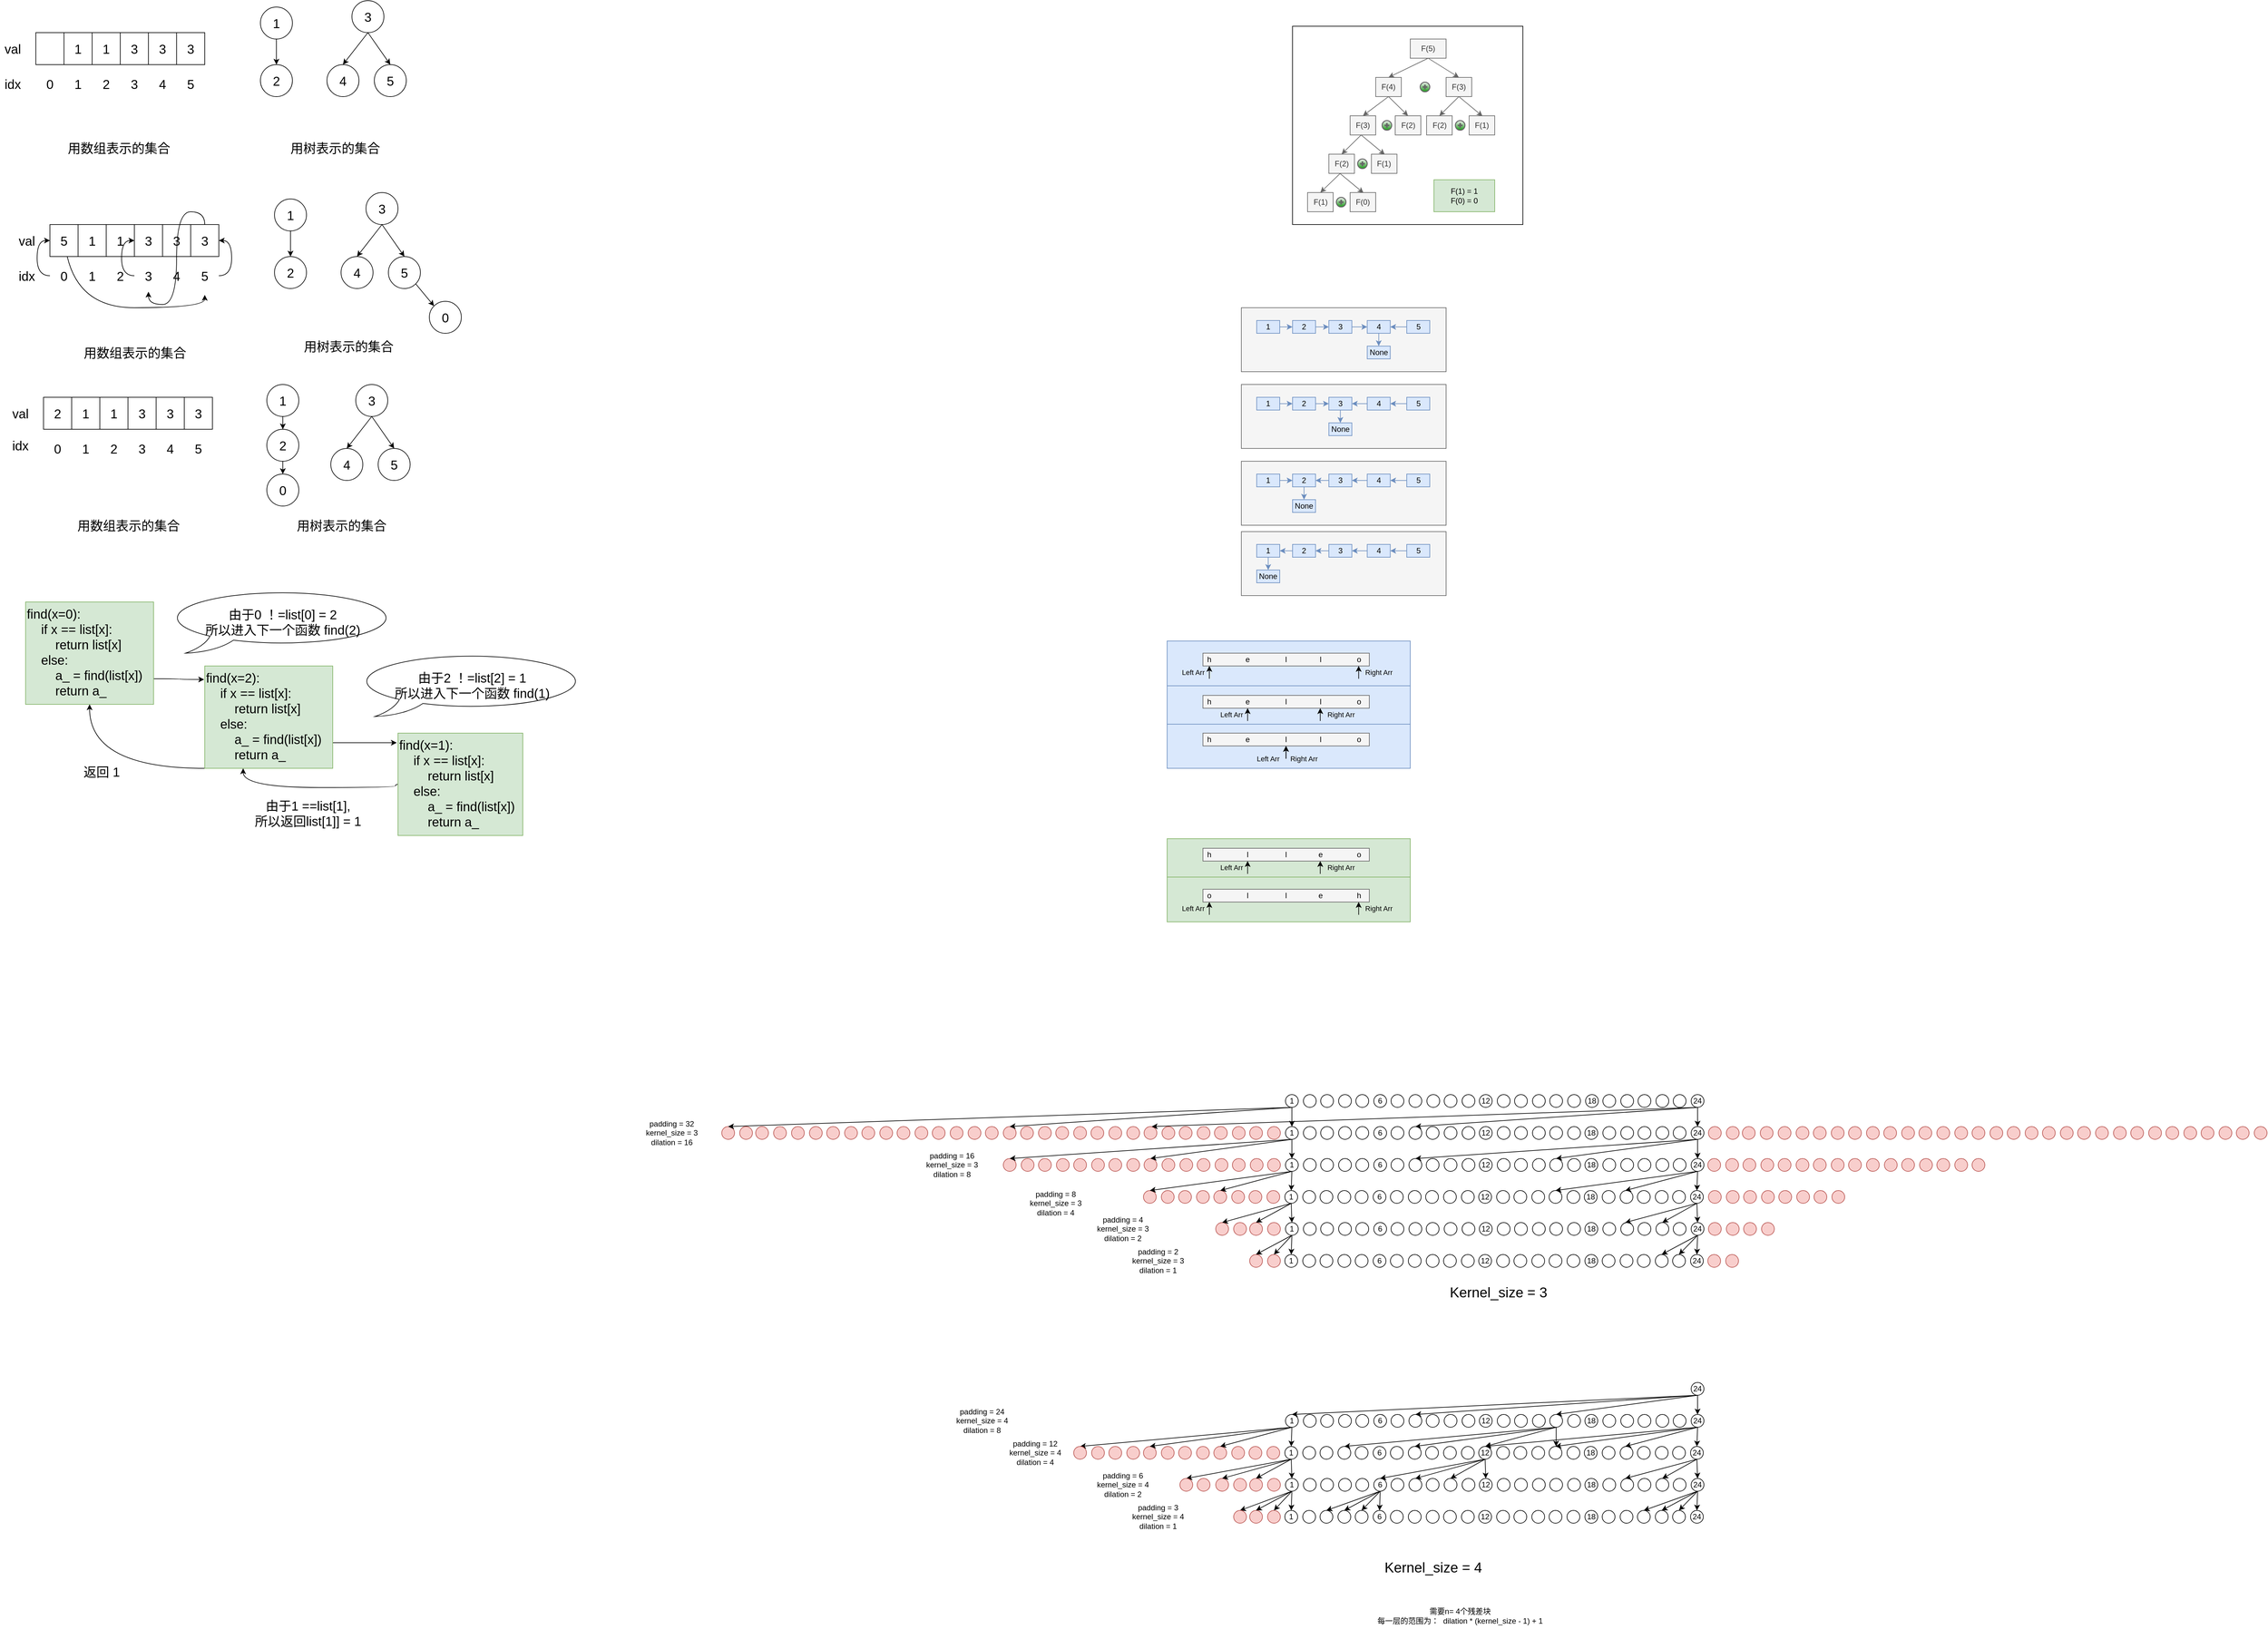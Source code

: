 <mxfile version="14.6.9" type="github">
  <diagram id="Hn3H-dN24jaD0dENia_m" name="Page-1">
    <mxGraphModel dx="3784" dy="743" grid="1" gridSize="10" guides="1" tooltips="1" connect="1" arrows="1" fold="1" page="1" pageScale="1" pageWidth="827" pageHeight="1169" math="0" shadow="0">
      <root>
        <mxCell id="0" />
        <mxCell id="1" parent="0" />
        <mxCell id="SiVPfWwF8kXw5qPxy-G--118" value="" style="rounded=0;whiteSpace=wrap;html=1;shadow=0;fillColor=#dae8fc;strokeColor=#6c8ebf;" parent="1" vertex="1">
          <mxGeometry x="34" y="1301" width="380" height="69" as="geometry" />
        </mxCell>
        <mxCell id="SiVPfWwF8kXw5qPxy-G--117" value="" style="rounded=0;whiteSpace=wrap;html=1;shadow=0;fillColor=#dae8fc;strokeColor=#6c8ebf;" parent="1" vertex="1">
          <mxGeometry x="34" y="1241" width="380" height="60" as="geometry" />
        </mxCell>
        <mxCell id="SiVPfWwF8kXw5qPxy-G--116" value="" style="rounded=0;whiteSpace=wrap;html=1;shadow=0;fillColor=#dae8fc;strokeColor=#6c8ebf;" parent="1" vertex="1">
          <mxGeometry x="34" y="1171" width="380" height="70" as="geometry" />
        </mxCell>
        <mxCell id="SiVPfWwF8kXw5qPxy-G--120" value="" style="rounded=0;whiteSpace=wrap;html=1;shadow=0;fillColor=#f5f5f5;strokeColor=#666666;fontColor=#333333;" parent="1" vertex="1">
          <mxGeometry x="90" y="1256" width="260" height="20" as="geometry" />
        </mxCell>
        <mxCell id="SiVPfWwF8kXw5qPxy-G--121" value="" style="rounded=0;whiteSpace=wrap;html=1;shadow=0;fillColor=#f5f5f5;strokeColor=#666666;fontColor=#333333;" parent="1" vertex="1">
          <mxGeometry x="90" y="1315" width="260" height="20" as="geometry" />
        </mxCell>
        <mxCell id="SiVPfWwF8kXw5qPxy-G--119" value="" style="rounded=0;whiteSpace=wrap;html=1;shadow=0;fillColor=#f5f5f5;strokeColor=#666666;fontColor=#333333;" parent="1" vertex="1">
          <mxGeometry x="90" y="1190" width="260" height="20" as="geometry" />
        </mxCell>
        <mxCell id="SiVPfWwF8kXw5qPxy-G--35" value="" style="rounded=0;whiteSpace=wrap;html=1;fillColor=#f5f5f5;strokeColor=#666666;fontColor=#333333;" parent="1" vertex="1">
          <mxGeometry x="150" y="650" width="320" height="100" as="geometry" />
        </mxCell>
        <mxCell id="SiVPfWwF8kXw5qPxy-G--25" value="" style="rounded=0;whiteSpace=wrap;html=1;" parent="1" vertex="1">
          <mxGeometry x="230" y="210" width="360" height="310" as="geometry" />
        </mxCell>
        <mxCell id="gz96YXUICSbOHZwGuNMA-6" style="edgeStyle=none;rounded=0;orthogonalLoop=1;jettySize=auto;html=1;exitX=0.5;exitY=1;exitDx=0;exitDy=0;entryX=0.5;entryY=0;entryDx=0;entryDy=0;fillColor=#f5f5f5;strokeColor=#666666;" parent="1" source="gz96YXUICSbOHZwGuNMA-2" target="gz96YXUICSbOHZwGuNMA-5" edge="1">
          <mxGeometry relative="1" as="geometry" />
        </mxCell>
        <mxCell id="gz96YXUICSbOHZwGuNMA-7" style="edgeStyle=none;rounded=0;orthogonalLoop=1;jettySize=auto;html=1;entryX=0.5;entryY=0;entryDx=0;entryDy=0;exitX=0.5;exitY=1;exitDx=0;exitDy=0;fillColor=#f5f5f5;strokeColor=#666666;" parent="1" source="gz96YXUICSbOHZwGuNMA-2" target="gz96YXUICSbOHZwGuNMA-4" edge="1">
          <mxGeometry relative="1" as="geometry">
            <mxPoint x="442" y="270" as="sourcePoint" />
          </mxGeometry>
        </mxCell>
        <mxCell id="gz96YXUICSbOHZwGuNMA-2" value="F(5)" style="rounded=0;whiteSpace=wrap;html=1;fillColor=#f5f5f5;strokeColor=#666666;fontColor=#333333;" parent="1" vertex="1">
          <mxGeometry x="414" y="230" width="56" height="30" as="geometry" />
        </mxCell>
        <mxCell id="gz96YXUICSbOHZwGuNMA-4" value="F(4)" style="rounded=0;whiteSpace=wrap;html=1;fillColor=#f5f5f5;strokeColor=#666666;fontColor=#333333;" parent="1" vertex="1">
          <mxGeometry x="360" y="290" width="40" height="30" as="geometry" />
        </mxCell>
        <mxCell id="SiVPfWwF8kXw5qPxy-G--11" style="edgeStyle=none;rounded=0;orthogonalLoop=1;jettySize=auto;html=1;entryX=0.523;entryY=0.021;entryDx=0;entryDy=0;entryPerimeter=0;exitX=0.5;exitY=1;exitDx=0;exitDy=0;fillColor=#f5f5f5;strokeColor=#666666;" parent="1" source="gz96YXUICSbOHZwGuNMA-5" target="SiVPfWwF8kXw5qPxy-G--8" edge="1">
          <mxGeometry relative="1" as="geometry" />
        </mxCell>
        <mxCell id="gz96YXUICSbOHZwGuNMA-5" value="F(3)" style="rounded=0;whiteSpace=wrap;html=1;fillColor=#f5f5f5;strokeColor=#666666;fontColor=#333333;" parent="1" vertex="1">
          <mxGeometry x="470" y="290" width="40" height="30" as="geometry" />
        </mxCell>
        <mxCell id="gz96YXUICSbOHZwGuNMA-8" style="edgeStyle=none;rounded=0;orthogonalLoop=1;jettySize=auto;html=1;exitX=0.5;exitY=1;exitDx=0;exitDy=0;entryX=0.5;entryY=0;entryDx=0;entryDy=0;fillColor=#f5f5f5;strokeColor=#666666;" parent="1" source="gz96YXUICSbOHZwGuNMA-4" target="gz96YXUICSbOHZwGuNMA-12" edge="1">
          <mxGeometry relative="1" as="geometry">
            <mxPoint x="415" y="320" as="sourcePoint" />
          </mxGeometry>
        </mxCell>
        <mxCell id="gz96YXUICSbOHZwGuNMA-9" style="edgeStyle=none;rounded=0;orthogonalLoop=1;jettySize=auto;html=1;exitX=0.5;exitY=1;exitDx=0;exitDy=0;entryX=0.5;entryY=0;entryDx=0;entryDy=0;fillColor=#f5f5f5;strokeColor=#666666;" parent="1" source="gz96YXUICSbOHZwGuNMA-4" target="gz96YXUICSbOHZwGuNMA-11" edge="1">
          <mxGeometry relative="1" as="geometry">
            <mxPoint x="359" y="320" as="sourcePoint" />
          </mxGeometry>
        </mxCell>
        <mxCell id="gz96YXUICSbOHZwGuNMA-11" value="F(3)" style="rounded=0;whiteSpace=wrap;html=1;fillColor=#f5f5f5;strokeColor=#666666;fontColor=#333333;" parent="1" vertex="1">
          <mxGeometry x="320" y="350" width="40" height="30" as="geometry" />
        </mxCell>
        <mxCell id="gz96YXUICSbOHZwGuNMA-12" value="F(2)" style="rounded=0;whiteSpace=wrap;html=1;fillColor=#f5f5f5;strokeColor=#666666;fontColor=#333333;" parent="1" vertex="1">
          <mxGeometry x="390.5" y="350" width="40" height="30" as="geometry" />
        </mxCell>
        <mxCell id="SiVPfWwF8kXw5qPxy-G--2" value="" style="verticalLabelPosition=bottom;verticalAlign=top;html=1;shadow=0;strokeWidth=1;shape=mxgraph.ios.iAddIcon;fillColor=#f5f5f5;fillColor2=#1A9917;strokeColor=#666666;fontColor=#333333;" parent="1" vertex="1">
          <mxGeometry x="370" y="357.5" width="15" height="15" as="geometry" />
        </mxCell>
        <mxCell id="SiVPfWwF8kXw5qPxy-G--4" value="" style="verticalLabelPosition=bottom;verticalAlign=top;html=1;shadow=0;strokeWidth=1;shape=mxgraph.ios.iAddIcon;fillColor=#f5f5f5;fillColor2=#1A9917;strokeColor=#666666;fontColor=#333333;" parent="1" vertex="1">
          <mxGeometry x="429.5" y="297.5" width="15" height="15" as="geometry" />
        </mxCell>
        <mxCell id="SiVPfWwF8kXw5qPxy-G--6" style="edgeStyle=none;rounded=0;orthogonalLoop=1;jettySize=auto;html=1;exitX=0.5;exitY=1;exitDx=0;exitDy=0;entryX=0.5;entryY=0;entryDx=0;entryDy=0;fillColor=#f5f5f5;strokeColor=#666666;" parent="1" source="gz96YXUICSbOHZwGuNMA-5" target="SiVPfWwF8kXw5qPxy-G--7" edge="1">
          <mxGeometry relative="1" as="geometry">
            <mxPoint x="494.5" y="320" as="sourcePoint" />
          </mxGeometry>
        </mxCell>
        <mxCell id="SiVPfWwF8kXw5qPxy-G--7" value="F(2)" style="rounded=0;whiteSpace=wrap;html=1;fillColor=#f5f5f5;strokeColor=#666666;fontColor=#333333;" parent="1" vertex="1">
          <mxGeometry x="439.5" y="350" width="40" height="30" as="geometry" />
        </mxCell>
        <mxCell id="SiVPfWwF8kXw5qPxy-G--8" value="F(1)" style="rounded=0;whiteSpace=wrap;html=1;fillColor=#f5f5f5;strokeColor=#666666;fontColor=#333333;" parent="1" vertex="1">
          <mxGeometry x="506" y="350" width="40" height="30" as="geometry" />
        </mxCell>
        <mxCell id="SiVPfWwF8kXw5qPxy-G--9" value="" style="verticalLabelPosition=bottom;verticalAlign=top;html=1;shadow=0;strokeWidth=1;shape=mxgraph.ios.iAddIcon;fillColor=#f5f5f5;fillColor2=#1A9917;strokeColor=#666666;fontColor=#333333;" parent="1" vertex="1">
          <mxGeometry x="484.5" y="357.5" width="15" height="15" as="geometry" />
        </mxCell>
        <mxCell id="SiVPfWwF8kXw5qPxy-G--12" style="edgeStyle=none;rounded=0;orthogonalLoop=1;jettySize=auto;html=1;entryX=0.523;entryY=0.021;entryDx=0;entryDy=0;entryPerimeter=0;exitX=0.5;exitY=1;exitDx=0;exitDy=0;fillColor=#f5f5f5;strokeColor=#666666;" parent="1" target="SiVPfWwF8kXw5qPxy-G--15" edge="1">
          <mxGeometry relative="1" as="geometry">
            <mxPoint x="337.25" y="380" as="sourcePoint" />
          </mxGeometry>
        </mxCell>
        <mxCell id="SiVPfWwF8kXw5qPxy-G--13" style="edgeStyle=none;rounded=0;orthogonalLoop=1;jettySize=auto;html=1;exitX=0.5;exitY=1;exitDx=0;exitDy=0;entryX=0.5;entryY=0;entryDx=0;entryDy=0;fillColor=#f5f5f5;strokeColor=#666666;" parent="1" target="SiVPfWwF8kXw5qPxy-G--14" edge="1">
          <mxGeometry relative="1" as="geometry">
            <mxPoint x="337.25" y="380" as="sourcePoint" />
          </mxGeometry>
        </mxCell>
        <mxCell id="SiVPfWwF8kXw5qPxy-G--14" value="F(2)" style="rounded=0;whiteSpace=wrap;html=1;fillColor=#f5f5f5;strokeColor=#666666;fontColor=#333333;" parent="1" vertex="1">
          <mxGeometry x="286.75" y="410" width="40" height="30" as="geometry" />
        </mxCell>
        <mxCell id="SiVPfWwF8kXw5qPxy-G--15" value="F(1)" style="rounded=0;whiteSpace=wrap;html=1;fillColor=#f5f5f5;strokeColor=#666666;fontColor=#333333;" parent="1" vertex="1">
          <mxGeometry x="353.25" y="410" width="40" height="30" as="geometry" />
        </mxCell>
        <mxCell id="SiVPfWwF8kXw5qPxy-G--16" value="" style="verticalLabelPosition=bottom;verticalAlign=top;html=1;shadow=0;strokeWidth=1;shape=mxgraph.ios.iAddIcon;fillColor=#f5f5f5;fillColor2=#1A9917;strokeColor=#666666;fontColor=#333333;" parent="1" vertex="1">
          <mxGeometry x="331.75" y="417.5" width="15" height="15" as="geometry" />
        </mxCell>
        <mxCell id="SiVPfWwF8kXw5qPxy-G--19" style="edgeStyle=none;rounded=0;orthogonalLoop=1;jettySize=auto;html=1;entryX=0.523;entryY=0.021;entryDx=0;entryDy=0;entryPerimeter=0;fillColor=#f5f5f5;strokeColor=#666666;" parent="1" target="SiVPfWwF8kXw5qPxy-G--22" edge="1">
          <mxGeometry relative="1" as="geometry">
            <mxPoint x="304" y="440" as="sourcePoint" />
          </mxGeometry>
        </mxCell>
        <mxCell id="SiVPfWwF8kXw5qPxy-G--20" style="edgeStyle=none;rounded=0;orthogonalLoop=1;jettySize=auto;html=1;exitX=0.456;exitY=0.986;exitDx=0;exitDy=0;entryX=0.5;entryY=0;entryDx=0;entryDy=0;exitPerimeter=0;fillColor=#f5f5f5;strokeColor=#666666;" parent="1" source="SiVPfWwF8kXw5qPxy-G--14" target="SiVPfWwF8kXw5qPxy-G--21" edge="1">
          <mxGeometry relative="1" as="geometry">
            <mxPoint x="304" y="440" as="sourcePoint" />
          </mxGeometry>
        </mxCell>
        <mxCell id="SiVPfWwF8kXw5qPxy-G--21" value="F(1)" style="rounded=0;whiteSpace=wrap;html=1;fillColor=#f5f5f5;strokeColor=#666666;fontColor=#333333;" parent="1" vertex="1">
          <mxGeometry x="253.5" y="470" width="40" height="30" as="geometry" />
        </mxCell>
        <mxCell id="SiVPfWwF8kXw5qPxy-G--22" value="F(0)" style="rounded=0;whiteSpace=wrap;html=1;fillColor=#f5f5f5;strokeColor=#666666;fontColor=#333333;" parent="1" vertex="1">
          <mxGeometry x="320" y="470" width="40" height="30" as="geometry" />
        </mxCell>
        <mxCell id="SiVPfWwF8kXw5qPxy-G--23" value="" style="verticalLabelPosition=bottom;verticalAlign=top;html=1;shadow=0;dashed=0;strokeWidth=1;shape=mxgraph.ios.iAddIcon;fillColor=#f5f5f5;fillColor2=#1A9917;strokeColor=#666666;fontColor=#333333;" parent="1" vertex="1">
          <mxGeometry x="298.5" y="477.5" width="15" height="15" as="geometry" />
        </mxCell>
        <mxCell id="SiVPfWwF8kXw5qPxy-G--24" value="F(1) = 1&lt;br&gt;F(0) = 0" style="rounded=0;whiteSpace=wrap;html=1;fillColor=#d5e8d4;strokeColor=#82b366;" parent="1" vertex="1">
          <mxGeometry x="451" y="450" width="95" height="50" as="geometry" />
        </mxCell>
        <mxCell id="SiVPfWwF8kXw5qPxy-G--28" value="" style="edgeStyle=none;rounded=0;orthogonalLoop=1;jettySize=auto;html=1;fillColor=#dae8fc;strokeColor=#6c8ebf;" parent="1" source="SiVPfWwF8kXw5qPxy-G--26" target="SiVPfWwF8kXw5qPxy-G--27" edge="1">
          <mxGeometry relative="1" as="geometry" />
        </mxCell>
        <mxCell id="SiVPfWwF8kXw5qPxy-G--26" value="1" style="rounded=0;whiteSpace=wrap;html=1;fillColor=#dae8fc;strokeColor=#6c8ebf;" parent="1" vertex="1">
          <mxGeometry x="174" y="670" width="36" height="20" as="geometry" />
        </mxCell>
        <mxCell id="SiVPfWwF8kXw5qPxy-G--30" value="" style="edgeStyle=none;rounded=0;orthogonalLoop=1;jettySize=auto;html=1;fillColor=#dae8fc;strokeColor=#6c8ebf;" parent="1" source="SiVPfWwF8kXw5qPxy-G--27" target="SiVPfWwF8kXw5qPxy-G--29" edge="1">
          <mxGeometry relative="1" as="geometry" />
        </mxCell>
        <mxCell id="SiVPfWwF8kXw5qPxy-G--27" value="2" style="rounded=0;whiteSpace=wrap;html=1;fillColor=#dae8fc;strokeColor=#6c8ebf;" parent="1" vertex="1">
          <mxGeometry x="230" y="670" width="36" height="20" as="geometry" />
        </mxCell>
        <mxCell id="SiVPfWwF8kXw5qPxy-G--32" value="" style="edgeStyle=none;rounded=0;orthogonalLoop=1;jettySize=auto;html=1;fillColor=#dae8fc;strokeColor=#6c8ebf;" parent="1" source="SiVPfWwF8kXw5qPxy-G--29" target="SiVPfWwF8kXw5qPxy-G--31" edge="1">
          <mxGeometry relative="1" as="geometry" />
        </mxCell>
        <mxCell id="SiVPfWwF8kXw5qPxy-G--29" value="3" style="rounded=0;whiteSpace=wrap;html=1;fillColor=#dae8fc;strokeColor=#6c8ebf;" parent="1" vertex="1">
          <mxGeometry x="286.75" y="670" width="36" height="20" as="geometry" />
        </mxCell>
        <mxCell id="SiVPfWwF8kXw5qPxy-G--34" value="" style="edgeStyle=none;rounded=0;orthogonalLoop=1;jettySize=auto;html=1;fillColor=#dae8fc;strokeColor=#6c8ebf;exitX=0;exitY=0.5;exitDx=0;exitDy=0;entryX=1;entryY=0.5;entryDx=0;entryDy=0;" parent="1" source="SiVPfWwF8kXw5qPxy-G--33" target="SiVPfWwF8kXw5qPxy-G--31" edge="1">
          <mxGeometry relative="1" as="geometry">
            <mxPoint x="390" y="740" as="sourcePoint" />
            <mxPoint x="440" y="740" as="targetPoint" />
          </mxGeometry>
        </mxCell>
        <mxCell id="SiVPfWwF8kXw5qPxy-G--38" style="edgeStyle=none;rounded=0;orthogonalLoop=1;jettySize=auto;html=1;exitX=0.5;exitY=1;exitDx=0;exitDy=0;entryX=0.5;entryY=0;entryDx=0;entryDy=0;fillColor=#dae8fc;strokeColor=#6c8ebf;" parent="1" source="SiVPfWwF8kXw5qPxy-G--31" target="SiVPfWwF8kXw5qPxy-G--37" edge="1">
          <mxGeometry relative="1" as="geometry" />
        </mxCell>
        <mxCell id="SiVPfWwF8kXw5qPxy-G--31" value="4" style="rounded=0;whiteSpace=wrap;html=1;fillColor=#dae8fc;strokeColor=#6c8ebf;" parent="1" vertex="1">
          <mxGeometry x="346.75" y="670" width="36" height="20" as="geometry" />
        </mxCell>
        <mxCell id="SiVPfWwF8kXw5qPxy-G--33" value="5" style="rounded=0;whiteSpace=wrap;html=1;fillColor=#dae8fc;strokeColor=#6c8ebf;" parent="1" vertex="1">
          <mxGeometry x="408.5" y="670" width="36" height="20" as="geometry" />
        </mxCell>
        <mxCell id="SiVPfWwF8kXw5qPxy-G--37" value="None" style="rounded=0;whiteSpace=wrap;html=1;fillColor=#dae8fc;strokeColor=#6c8ebf;" parent="1" vertex="1">
          <mxGeometry x="346.75" y="710" width="36" height="20" as="geometry" />
        </mxCell>
        <mxCell id="SiVPfWwF8kXw5qPxy-G--39" value="" style="rounded=0;whiteSpace=wrap;html=1;fillColor=#f5f5f5;strokeColor=#666666;fontColor=#333333;" parent="1" vertex="1">
          <mxGeometry x="150" y="770" width="320" height="100" as="geometry" />
        </mxCell>
        <mxCell id="SiVPfWwF8kXw5qPxy-G--40" value="" style="edgeStyle=none;rounded=0;orthogonalLoop=1;jettySize=auto;html=1;fillColor=#dae8fc;strokeColor=#6c8ebf;" parent="1" source="SiVPfWwF8kXw5qPxy-G--41" target="SiVPfWwF8kXw5qPxy-G--43" edge="1">
          <mxGeometry relative="1" as="geometry" />
        </mxCell>
        <mxCell id="SiVPfWwF8kXw5qPxy-G--41" value="1" style="rounded=0;whiteSpace=wrap;html=1;fillColor=#dae8fc;strokeColor=#6c8ebf;" parent="1" vertex="1">
          <mxGeometry x="174" y="790" width="36" height="20" as="geometry" />
        </mxCell>
        <mxCell id="SiVPfWwF8kXw5qPxy-G--42" value="" style="edgeStyle=none;rounded=0;orthogonalLoop=1;jettySize=auto;html=1;fillColor=#dae8fc;strokeColor=#6c8ebf;" parent="1" source="SiVPfWwF8kXw5qPxy-G--43" target="SiVPfWwF8kXw5qPxy-G--45" edge="1">
          <mxGeometry relative="1" as="geometry" />
        </mxCell>
        <mxCell id="SiVPfWwF8kXw5qPxy-G--43" value="2" style="rounded=0;whiteSpace=wrap;html=1;fillColor=#dae8fc;strokeColor=#6c8ebf;" parent="1" vertex="1">
          <mxGeometry x="230" y="790" width="36" height="20" as="geometry" />
        </mxCell>
        <mxCell id="SiVPfWwF8kXw5qPxy-G--45" value="3" style="rounded=0;whiteSpace=wrap;html=1;fillColor=#dae8fc;strokeColor=#6c8ebf;" parent="1" vertex="1">
          <mxGeometry x="286.75" y="790" width="36" height="20" as="geometry" />
        </mxCell>
        <mxCell id="SiVPfWwF8kXw5qPxy-G--46" value="" style="edgeStyle=none;rounded=0;orthogonalLoop=1;jettySize=auto;html=1;fillColor=#dae8fc;strokeColor=#6c8ebf;exitX=0;exitY=0.5;exitDx=0;exitDy=0;entryX=1;entryY=0.5;entryDx=0;entryDy=0;" parent="1" source="SiVPfWwF8kXw5qPxy-G--49" target="SiVPfWwF8kXw5qPxy-G--48" edge="1">
          <mxGeometry relative="1" as="geometry">
            <mxPoint x="390" y="860" as="sourcePoint" />
            <mxPoint x="440" y="860" as="targetPoint" />
          </mxGeometry>
        </mxCell>
        <mxCell id="SiVPfWwF8kXw5qPxy-G--47" style="edgeStyle=none;rounded=0;orthogonalLoop=1;jettySize=auto;html=1;exitX=0.5;exitY=1;exitDx=0;exitDy=0;entryX=0.5;entryY=0;entryDx=0;entryDy=0;fillColor=#dae8fc;strokeColor=#6c8ebf;" parent="1" target="SiVPfWwF8kXw5qPxy-G--50" edge="1">
          <mxGeometry relative="1" as="geometry">
            <mxPoint x="304.75" y="810.0" as="sourcePoint" />
          </mxGeometry>
        </mxCell>
        <mxCell id="SiVPfWwF8kXw5qPxy-G--53" value="" style="edgeStyle=none;rounded=0;orthogonalLoop=1;jettySize=auto;html=1;entryX=1;entryY=0.5;entryDx=0;entryDy=0;fillColor=#dae8fc;strokeColor=#6c8ebf;" parent="1" source="SiVPfWwF8kXw5qPxy-G--48" target="SiVPfWwF8kXw5qPxy-G--45" edge="1">
          <mxGeometry relative="1" as="geometry">
            <mxPoint x="320" y="800" as="targetPoint" />
          </mxGeometry>
        </mxCell>
        <mxCell id="SiVPfWwF8kXw5qPxy-G--48" value="4" style="rounded=0;whiteSpace=wrap;html=1;fillColor=#dae8fc;strokeColor=#6c8ebf;" parent="1" vertex="1">
          <mxGeometry x="346.75" y="790" width="36" height="20" as="geometry" />
        </mxCell>
        <mxCell id="SiVPfWwF8kXw5qPxy-G--49" value="5" style="rounded=0;whiteSpace=wrap;html=1;fillColor=#dae8fc;strokeColor=#6c8ebf;" parent="1" vertex="1">
          <mxGeometry x="408.5" y="790" width="36" height="20" as="geometry" />
        </mxCell>
        <mxCell id="SiVPfWwF8kXw5qPxy-G--50" value="None" style="rounded=0;whiteSpace=wrap;html=1;fillColor=#dae8fc;strokeColor=#6c8ebf;" parent="1" vertex="1">
          <mxGeometry x="286.75" y="830" width="36" height="20" as="geometry" />
        </mxCell>
        <mxCell id="SiVPfWwF8kXw5qPxy-G--54" value="" style="rounded=0;whiteSpace=wrap;html=1;fillColor=#f5f5f5;strokeColor=#666666;fontColor=#333333;" parent="1" vertex="1">
          <mxGeometry x="150" y="890" width="320" height="100" as="geometry" />
        </mxCell>
        <mxCell id="SiVPfWwF8kXw5qPxy-G--55" value="" style="edgeStyle=none;rounded=0;orthogonalLoop=1;jettySize=auto;html=1;fillColor=#dae8fc;strokeColor=#6c8ebf;" parent="1" source="SiVPfWwF8kXw5qPxy-G--56" target="SiVPfWwF8kXw5qPxy-G--58" edge="1">
          <mxGeometry relative="1" as="geometry" />
        </mxCell>
        <mxCell id="SiVPfWwF8kXw5qPxy-G--56" value="1" style="rounded=0;whiteSpace=wrap;html=1;fillColor=#dae8fc;strokeColor=#6c8ebf;" parent="1" vertex="1">
          <mxGeometry x="174" y="910" width="36" height="20" as="geometry" />
        </mxCell>
        <mxCell id="SiVPfWwF8kXw5qPxy-G--58" value="2" style="rounded=0;whiteSpace=wrap;html=1;fillColor=#dae8fc;strokeColor=#6c8ebf;" parent="1" vertex="1">
          <mxGeometry x="230" y="910" width="36" height="20" as="geometry" />
        </mxCell>
        <mxCell id="SiVPfWwF8kXw5qPxy-G--66" value="" style="edgeStyle=none;rounded=0;orthogonalLoop=1;jettySize=auto;html=1;entryX=1;entryY=0.5;entryDx=0;entryDy=0;fillColor=#dae8fc;strokeColor=#6c8ebf;" parent="1" source="SiVPfWwF8kXw5qPxy-G--59" target="SiVPfWwF8kXw5qPxy-G--58" edge="1">
          <mxGeometry relative="1" as="geometry" />
        </mxCell>
        <mxCell id="SiVPfWwF8kXw5qPxy-G--59" value="3" style="rounded=0;whiteSpace=wrap;html=1;fillColor=#dae8fc;strokeColor=#6c8ebf;" parent="1" vertex="1">
          <mxGeometry x="286.75" y="910" width="36" height="20" as="geometry" />
        </mxCell>
        <mxCell id="SiVPfWwF8kXw5qPxy-G--60" value="" style="edgeStyle=none;rounded=0;orthogonalLoop=1;jettySize=auto;html=1;fillColor=#dae8fc;strokeColor=#6c8ebf;exitX=0;exitY=0.5;exitDx=0;exitDy=0;entryX=1;entryY=0.5;entryDx=0;entryDy=0;" parent="1" source="SiVPfWwF8kXw5qPxy-G--64" target="SiVPfWwF8kXw5qPxy-G--63" edge="1">
          <mxGeometry relative="1" as="geometry">
            <mxPoint x="390" y="980" as="sourcePoint" />
            <mxPoint x="440" y="980" as="targetPoint" />
          </mxGeometry>
        </mxCell>
        <mxCell id="SiVPfWwF8kXw5qPxy-G--61" style="edgeStyle=none;rounded=0;orthogonalLoop=1;jettySize=auto;html=1;exitX=0.5;exitY=1;exitDx=0;exitDy=0;entryX=0.5;entryY=0;entryDx=0;entryDy=0;fillColor=#dae8fc;strokeColor=#6c8ebf;" parent="1" target="SiVPfWwF8kXw5qPxy-G--65" edge="1">
          <mxGeometry relative="1" as="geometry">
            <mxPoint x="248" y="930" as="sourcePoint" />
          </mxGeometry>
        </mxCell>
        <mxCell id="SiVPfWwF8kXw5qPxy-G--62" value="" style="edgeStyle=none;rounded=0;orthogonalLoop=1;jettySize=auto;html=1;entryX=1;entryY=0.5;entryDx=0;entryDy=0;fillColor=#dae8fc;strokeColor=#6c8ebf;" parent="1" source="SiVPfWwF8kXw5qPxy-G--63" target="SiVPfWwF8kXw5qPxy-G--59" edge="1">
          <mxGeometry relative="1" as="geometry">
            <mxPoint x="320" y="920" as="targetPoint" />
          </mxGeometry>
        </mxCell>
        <mxCell id="SiVPfWwF8kXw5qPxy-G--63" value="4" style="rounded=0;whiteSpace=wrap;html=1;fillColor=#dae8fc;strokeColor=#6c8ebf;" parent="1" vertex="1">
          <mxGeometry x="346.75" y="910" width="36" height="20" as="geometry" />
        </mxCell>
        <mxCell id="SiVPfWwF8kXw5qPxy-G--64" value="5" style="rounded=0;whiteSpace=wrap;html=1;fillColor=#dae8fc;strokeColor=#6c8ebf;" parent="1" vertex="1">
          <mxGeometry x="408.5" y="910" width="36" height="20" as="geometry" />
        </mxCell>
        <mxCell id="SiVPfWwF8kXw5qPxy-G--65" value="None" style="rounded=0;whiteSpace=wrap;html=1;fillColor=#dae8fc;strokeColor=#6c8ebf;" parent="1" vertex="1">
          <mxGeometry x="230" y="950" width="36" height="20" as="geometry" />
        </mxCell>
        <mxCell id="SiVPfWwF8kXw5qPxy-G--67" value="" style="rounded=0;whiteSpace=wrap;html=1;fillColor=#f5f5f5;strokeColor=#666666;fontColor=#333333;" parent="1" vertex="1">
          <mxGeometry x="150" y="1000" width="320" height="100" as="geometry" />
        </mxCell>
        <mxCell id="SiVPfWwF8kXw5qPxy-G--68" value="" style="edgeStyle=none;rounded=0;orthogonalLoop=1;jettySize=auto;html=1;fillColor=#dae8fc;strokeColor=#6c8ebf;" parent="1" source="SiVPfWwF8kXw5qPxy-G--70" target="SiVPfWwF8kXw5qPxy-G--69" edge="1">
          <mxGeometry relative="1" as="geometry" />
        </mxCell>
        <mxCell id="SiVPfWwF8kXw5qPxy-G--69" value="1" style="rounded=0;whiteSpace=wrap;html=1;fillColor=#dae8fc;strokeColor=#6c8ebf;" parent="1" vertex="1">
          <mxGeometry x="174" y="1020" width="36" height="20" as="geometry" />
        </mxCell>
        <mxCell id="SiVPfWwF8kXw5qPxy-G--70" value="2" style="rounded=0;whiteSpace=wrap;html=1;fillColor=#dae8fc;strokeColor=#6c8ebf;" parent="1" vertex="1">
          <mxGeometry x="230" y="1020" width="36" height="20" as="geometry" />
        </mxCell>
        <mxCell id="SiVPfWwF8kXw5qPxy-G--71" value="" style="edgeStyle=none;rounded=0;orthogonalLoop=1;jettySize=auto;html=1;entryX=1;entryY=0.5;entryDx=0;entryDy=0;fillColor=#dae8fc;strokeColor=#6c8ebf;" parent="1" source="SiVPfWwF8kXw5qPxy-G--72" target="SiVPfWwF8kXw5qPxy-G--70" edge="1">
          <mxGeometry relative="1" as="geometry" />
        </mxCell>
        <mxCell id="SiVPfWwF8kXw5qPxy-G--72" value="3" style="rounded=0;whiteSpace=wrap;html=1;fillColor=#dae8fc;strokeColor=#6c8ebf;" parent="1" vertex="1">
          <mxGeometry x="286.75" y="1020" width="36" height="20" as="geometry" />
        </mxCell>
        <mxCell id="SiVPfWwF8kXw5qPxy-G--73" value="" style="edgeStyle=none;rounded=0;orthogonalLoop=1;jettySize=auto;html=1;fillColor=#dae8fc;strokeColor=#6c8ebf;exitX=0;exitY=0.5;exitDx=0;exitDy=0;entryX=1;entryY=0.5;entryDx=0;entryDy=0;" parent="1" source="SiVPfWwF8kXw5qPxy-G--77" target="SiVPfWwF8kXw5qPxy-G--76" edge="1">
          <mxGeometry relative="1" as="geometry">
            <mxPoint x="390" y="1090" as="sourcePoint" />
            <mxPoint x="440" y="1090" as="targetPoint" />
          </mxGeometry>
        </mxCell>
        <mxCell id="SiVPfWwF8kXw5qPxy-G--74" style="edgeStyle=none;rounded=0;orthogonalLoop=1;jettySize=auto;html=1;exitX=0.5;exitY=1;exitDx=0;exitDy=0;entryX=0.5;entryY=0;entryDx=0;entryDy=0;fillColor=#dae8fc;strokeColor=#6c8ebf;" parent="1" target="SiVPfWwF8kXw5qPxy-G--78" edge="1">
          <mxGeometry relative="1" as="geometry">
            <mxPoint x="192" y="1040" as="sourcePoint" />
          </mxGeometry>
        </mxCell>
        <mxCell id="SiVPfWwF8kXw5qPxy-G--75" value="" style="edgeStyle=none;rounded=0;orthogonalLoop=1;jettySize=auto;html=1;entryX=1;entryY=0.5;entryDx=0;entryDy=0;fillColor=#dae8fc;strokeColor=#6c8ebf;" parent="1" source="SiVPfWwF8kXw5qPxy-G--76" target="SiVPfWwF8kXw5qPxy-G--72" edge="1">
          <mxGeometry relative="1" as="geometry">
            <mxPoint x="320" y="1030" as="targetPoint" />
          </mxGeometry>
        </mxCell>
        <mxCell id="SiVPfWwF8kXw5qPxy-G--76" value="4" style="rounded=0;whiteSpace=wrap;html=1;fillColor=#dae8fc;strokeColor=#6c8ebf;" parent="1" vertex="1">
          <mxGeometry x="346.75" y="1020" width="36" height="20" as="geometry" />
        </mxCell>
        <mxCell id="SiVPfWwF8kXw5qPxy-G--77" value="5" style="rounded=0;whiteSpace=wrap;html=1;fillColor=#dae8fc;strokeColor=#6c8ebf;" parent="1" vertex="1">
          <mxGeometry x="408.5" y="1020" width="36" height="20" as="geometry" />
        </mxCell>
        <mxCell id="SiVPfWwF8kXw5qPxy-G--78" value="None" style="rounded=0;whiteSpace=wrap;html=1;fillColor=#dae8fc;strokeColor=#6c8ebf;" parent="1" vertex="1">
          <mxGeometry x="174" y="1060" width="36" height="20" as="geometry" />
        </mxCell>
        <mxCell id="SiVPfWwF8kXw5qPxy-G--82" value="h" style="text;html=1;strokeColor=none;fillColor=none;align=center;verticalAlign=middle;whiteSpace=wrap;rounded=0;shadow=0;sketch=0;arcSize=10;" parent="1" vertex="1">
          <mxGeometry x="80" y="1190" width="40" height="20" as="geometry" />
        </mxCell>
        <mxCell id="SiVPfWwF8kXw5qPxy-G--84" value="e" style="text;html=1;strokeColor=none;fillColor=none;align=center;verticalAlign=middle;whiteSpace=wrap;rounded=0;shadow=0;sketch=0;arcSize=10;" parent="1" vertex="1">
          <mxGeometry x="140" y="1190" width="40" height="20" as="geometry" />
        </mxCell>
        <mxCell id="SiVPfWwF8kXw5qPxy-G--86" value="l" style="text;html=1;strokeColor=none;fillColor=none;align=center;verticalAlign=middle;whiteSpace=wrap;rounded=0;shadow=0;sketch=0;arcSize=10;" parent="1" vertex="1">
          <mxGeometry x="200" y="1190" width="40" height="20" as="geometry" />
        </mxCell>
        <mxCell id="SiVPfWwF8kXw5qPxy-G--88" value="l" style="text;html=1;strokeColor=none;fillColor=none;align=center;verticalAlign=middle;whiteSpace=wrap;rounded=0;shadow=0;sketch=0;arcSize=10;" parent="1" vertex="1">
          <mxGeometry x="253.5" y="1190" width="40" height="20" as="geometry" />
        </mxCell>
        <mxCell id="SiVPfWwF8kXw5qPxy-G--90" value="o" style="text;html=1;strokeColor=none;fillColor=none;align=center;verticalAlign=middle;whiteSpace=wrap;rounded=0;shadow=0;sketch=0;arcSize=10;" parent="1" vertex="1">
          <mxGeometry x="313.5" y="1190" width="40" height="20" as="geometry" />
        </mxCell>
        <mxCell id="SiVPfWwF8kXw5qPxy-G--93" value="" style="endArrow=classic;html=1;shadow=0;" parent="1" edge="1">
          <mxGeometry width="50" height="50" relative="1" as="geometry">
            <mxPoint x="100" y="1230" as="sourcePoint" />
            <mxPoint x="100" y="1210" as="targetPoint" />
          </mxGeometry>
        </mxCell>
        <mxCell id="SiVPfWwF8kXw5qPxy-G--94" value="" style="endArrow=classic;html=1;shadow=0;" parent="1" edge="1">
          <mxGeometry width="50" height="50" relative="1" as="geometry">
            <mxPoint x="333.36" y="1230" as="sourcePoint" />
            <mxPoint x="333.36" y="1210" as="targetPoint" />
          </mxGeometry>
        </mxCell>
        <mxCell id="SiVPfWwF8kXw5qPxy-G--95" value="h" style="text;html=1;strokeColor=none;fillColor=none;align=center;verticalAlign=middle;whiteSpace=wrap;rounded=0;shadow=0;sketch=0;arcSize=10;" parent="1" vertex="1">
          <mxGeometry x="80" y="1256" width="40" height="20" as="geometry" />
        </mxCell>
        <mxCell id="SiVPfWwF8kXw5qPxy-G--96" value="e" style="text;html=1;strokeColor=none;fillColor=none;align=center;verticalAlign=middle;whiteSpace=wrap;rounded=0;shadow=0;sketch=0;arcSize=10;" parent="1" vertex="1">
          <mxGeometry x="140" y="1256" width="40" height="20" as="geometry" />
        </mxCell>
        <mxCell id="SiVPfWwF8kXw5qPxy-G--97" value="l" style="text;html=1;strokeColor=none;fillColor=none;align=center;verticalAlign=middle;whiteSpace=wrap;rounded=0;shadow=0;sketch=0;arcSize=10;" parent="1" vertex="1">
          <mxGeometry x="200" y="1256" width="40" height="20" as="geometry" />
        </mxCell>
        <mxCell id="SiVPfWwF8kXw5qPxy-G--98" value="l" style="text;html=1;strokeColor=none;fillColor=none;align=center;verticalAlign=middle;whiteSpace=wrap;rounded=0;shadow=0;sketch=0;arcSize=10;" parent="1" vertex="1">
          <mxGeometry x="253.5" y="1256" width="40" height="20" as="geometry" />
        </mxCell>
        <mxCell id="SiVPfWwF8kXw5qPxy-G--99" value="o" style="text;html=1;strokeColor=none;fillColor=none;align=center;verticalAlign=middle;whiteSpace=wrap;rounded=0;shadow=0;sketch=0;arcSize=10;" parent="1" vertex="1">
          <mxGeometry x="313.5" y="1256" width="40" height="20" as="geometry" />
        </mxCell>
        <mxCell id="SiVPfWwF8kXw5qPxy-G--100" value="" style="endArrow=classic;html=1;shadow=0;" parent="1" edge="1">
          <mxGeometry width="50" height="50" relative="1" as="geometry">
            <mxPoint x="159.83" y="1296" as="sourcePoint" />
            <mxPoint x="159.83" y="1276" as="targetPoint" />
          </mxGeometry>
        </mxCell>
        <mxCell id="SiVPfWwF8kXw5qPxy-G--101" value="" style="endArrow=classic;html=1;shadow=0;" parent="1" edge="1">
          <mxGeometry width="50" height="50" relative="1" as="geometry">
            <mxPoint x="273.33" y="1296" as="sourcePoint" />
            <mxPoint x="273.33" y="1276" as="targetPoint" />
          </mxGeometry>
        </mxCell>
        <mxCell id="SiVPfWwF8kXw5qPxy-G--102" value="h" style="text;html=1;strokeColor=none;fillColor=none;align=center;verticalAlign=middle;whiteSpace=wrap;rounded=0;shadow=0;sketch=0;arcSize=10;" parent="1" vertex="1">
          <mxGeometry x="80" y="1315" width="40" height="20" as="geometry" />
        </mxCell>
        <mxCell id="SiVPfWwF8kXw5qPxy-G--103" value="e" style="text;html=1;strokeColor=none;fillColor=none;align=center;verticalAlign=middle;whiteSpace=wrap;rounded=0;shadow=0;sketch=0;arcSize=10;" parent="1" vertex="1">
          <mxGeometry x="140" y="1315" width="40" height="20" as="geometry" />
        </mxCell>
        <mxCell id="SiVPfWwF8kXw5qPxy-G--104" value="l" style="text;html=1;strokeColor=none;fillColor=none;align=center;verticalAlign=middle;whiteSpace=wrap;rounded=0;shadow=0;sketch=0;arcSize=10;" parent="1" vertex="1">
          <mxGeometry x="200" y="1315" width="40" height="20" as="geometry" />
        </mxCell>
        <mxCell id="SiVPfWwF8kXw5qPxy-G--105" value="l" style="text;html=1;strokeColor=none;fillColor=none;align=center;verticalAlign=middle;whiteSpace=wrap;rounded=0;shadow=0;sketch=0;arcSize=10;" parent="1" vertex="1">
          <mxGeometry x="253.5" y="1315" width="40" height="20" as="geometry" />
        </mxCell>
        <mxCell id="SiVPfWwF8kXw5qPxy-G--106" value="o" style="text;html=1;strokeColor=none;fillColor=none;align=center;verticalAlign=middle;whiteSpace=wrap;rounded=0;shadow=0;sketch=0;arcSize=10;" parent="1" vertex="1">
          <mxGeometry x="313.5" y="1315" width="40" height="20" as="geometry" />
        </mxCell>
        <mxCell id="SiVPfWwF8kXw5qPxy-G--107" value="" style="endArrow=classic;html=1;shadow=0;" parent="1" edge="1">
          <mxGeometry width="50" height="50" relative="1" as="geometry">
            <mxPoint x="219.83" y="1355" as="sourcePoint" />
            <mxPoint x="219.83" y="1335" as="targetPoint" />
          </mxGeometry>
        </mxCell>
        <mxCell id="SiVPfWwF8kXw5qPxy-G--108" value="" style="endArrow=classic;html=1;shadow=0;" parent="1" edge="1">
          <mxGeometry width="50" height="50" relative="1" as="geometry">
            <mxPoint x="219.83" y="1355" as="sourcePoint" />
            <mxPoint x="219.83" y="1335" as="targetPoint" />
          </mxGeometry>
        </mxCell>
        <mxCell id="SiVPfWwF8kXw5qPxy-G--110" value="&lt;font style=&quot;font-size: 11px ; line-height: 50%&quot;&gt;Left Arr&lt;/font&gt;" style="text;html=1;strokeColor=none;fillColor=none;align=center;verticalAlign=middle;whiteSpace=wrap;rounded=0;shadow=0;" parent="1" vertex="1">
          <mxGeometry x="50" y="1210" width="50" height="20" as="geometry" />
        </mxCell>
        <mxCell id="SiVPfWwF8kXw5qPxy-G--111" value="&lt;font style=&quot;font-size: 11px ; line-height: 50%&quot;&gt;Right Arr&lt;/font&gt;" style="text;html=1;strokeColor=none;fillColor=none;align=center;verticalAlign=middle;whiteSpace=wrap;rounded=0;shadow=0;" parent="1" vertex="1">
          <mxGeometry x="334.63" y="1210" width="60.25" height="20" as="geometry" />
        </mxCell>
        <mxCell id="SiVPfWwF8kXw5qPxy-G--112" value="&lt;font style=&quot;font-size: 11px ; line-height: 50%&quot;&gt;Left Arr&lt;/font&gt;" style="text;html=1;strokeColor=none;fillColor=none;align=center;verticalAlign=middle;whiteSpace=wrap;rounded=0;shadow=0;" parent="1" vertex="1">
          <mxGeometry x="110" y="1276" width="50" height="20" as="geometry" />
        </mxCell>
        <mxCell id="SiVPfWwF8kXw5qPxy-G--113" value="&lt;font style=&quot;font-size: 11px ; line-height: 50%&quot;&gt;Right Arr&lt;/font&gt;" style="text;html=1;strokeColor=none;fillColor=none;align=center;verticalAlign=middle;whiteSpace=wrap;rounded=0;shadow=0;" parent="1" vertex="1">
          <mxGeometry x="275.88" y="1276" width="60.25" height="20" as="geometry" />
        </mxCell>
        <mxCell id="SiVPfWwF8kXw5qPxy-G--114" value="&lt;font style=&quot;font-size: 11px ; line-height: 50%&quot;&gt;Left Arr&lt;/font&gt;" style="text;html=1;strokeColor=none;fillColor=none;align=center;verticalAlign=middle;whiteSpace=wrap;rounded=0;shadow=0;" parent="1" vertex="1">
          <mxGeometry x="167" y="1345" width="50" height="20" as="geometry" />
        </mxCell>
        <mxCell id="SiVPfWwF8kXw5qPxy-G--115" value="&lt;font style=&quot;font-size: 11px ; line-height: 50%&quot;&gt;Right Arr&lt;/font&gt;" style="text;html=1;strokeColor=none;fillColor=none;align=center;verticalAlign=middle;whiteSpace=wrap;rounded=0;shadow=0;" parent="1" vertex="1">
          <mxGeometry x="217.88" y="1345" width="60.25" height="20" as="geometry" />
        </mxCell>
        <mxCell id="SiVPfWwF8kXw5qPxy-G--123" value="" style="rounded=0;whiteSpace=wrap;html=1;shadow=0;fillColor=#d5e8d4;strokeColor=#82b366;" parent="1" vertex="1">
          <mxGeometry x="34" y="1480" width="380" height="60" as="geometry" />
        </mxCell>
        <mxCell id="SiVPfWwF8kXw5qPxy-G--124" value="" style="rounded=0;whiteSpace=wrap;html=1;shadow=0;fillColor=#d5e8d4;strokeColor=#82b366;" parent="1" vertex="1">
          <mxGeometry x="34" y="1540" width="380" height="70" as="geometry" />
        </mxCell>
        <mxCell id="SiVPfWwF8kXw5qPxy-G--125" value="" style="rounded=0;whiteSpace=wrap;html=1;shadow=0;fillColor=#f5f5f5;strokeColor=#666666;fontColor=#333333;" parent="1" vertex="1">
          <mxGeometry x="90" y="1495" width="260" height="20" as="geometry" />
        </mxCell>
        <mxCell id="SiVPfWwF8kXw5qPxy-G--127" value="" style="rounded=0;whiteSpace=wrap;html=1;shadow=0;fillColor=#f5f5f5;strokeColor=#666666;fontColor=#333333;" parent="1" vertex="1">
          <mxGeometry x="90" y="1559" width="260" height="20" as="geometry" />
        </mxCell>
        <mxCell id="SiVPfWwF8kXw5qPxy-G--128" value="o" style="text;html=1;strokeColor=none;fillColor=none;align=center;verticalAlign=middle;whiteSpace=wrap;rounded=0;shadow=0;sketch=0;arcSize=10;" parent="1" vertex="1">
          <mxGeometry x="80" y="1559" width="40" height="20" as="geometry" />
        </mxCell>
        <mxCell id="SiVPfWwF8kXw5qPxy-G--129" value="l" style="text;html=1;strokeColor=none;fillColor=none;align=center;verticalAlign=middle;whiteSpace=wrap;rounded=0;shadow=0;sketch=0;arcSize=10;" parent="1" vertex="1">
          <mxGeometry x="140" y="1559" width="40" height="20" as="geometry" />
        </mxCell>
        <mxCell id="SiVPfWwF8kXw5qPxy-G--130" value="l" style="text;html=1;strokeColor=none;fillColor=none;align=center;verticalAlign=middle;whiteSpace=wrap;rounded=0;shadow=0;sketch=0;arcSize=10;" parent="1" vertex="1">
          <mxGeometry x="200" y="1559" width="40" height="20" as="geometry" />
        </mxCell>
        <mxCell id="SiVPfWwF8kXw5qPxy-G--131" value="e" style="text;html=1;strokeColor=none;fillColor=none;align=center;verticalAlign=middle;whiteSpace=wrap;rounded=0;shadow=0;sketch=0;arcSize=10;" parent="1" vertex="1">
          <mxGeometry x="253.5" y="1559" width="40" height="20" as="geometry" />
        </mxCell>
        <mxCell id="SiVPfWwF8kXw5qPxy-G--132" value="h" style="text;html=1;strokeColor=none;fillColor=none;align=center;verticalAlign=middle;whiteSpace=wrap;rounded=0;shadow=0;sketch=0;arcSize=10;" parent="1" vertex="1">
          <mxGeometry x="313.5" y="1559" width="40" height="20" as="geometry" />
        </mxCell>
        <mxCell id="SiVPfWwF8kXw5qPxy-G--133" value="" style="endArrow=classic;html=1;shadow=0;" parent="1" edge="1">
          <mxGeometry width="50" height="50" relative="1" as="geometry">
            <mxPoint x="100" y="1599" as="sourcePoint" />
            <mxPoint x="100" y="1579" as="targetPoint" />
          </mxGeometry>
        </mxCell>
        <mxCell id="SiVPfWwF8kXw5qPxy-G--134" value="" style="endArrow=classic;html=1;shadow=0;" parent="1" edge="1">
          <mxGeometry width="50" height="50" relative="1" as="geometry">
            <mxPoint x="333.36" y="1599" as="sourcePoint" />
            <mxPoint x="333.36" y="1579" as="targetPoint" />
          </mxGeometry>
        </mxCell>
        <mxCell id="SiVPfWwF8kXw5qPxy-G--135" value="h" style="text;html=1;strokeColor=none;fillColor=none;align=center;verticalAlign=middle;whiteSpace=wrap;rounded=0;shadow=0;sketch=0;arcSize=10;" parent="1" vertex="1">
          <mxGeometry x="80" y="1495" width="40" height="20" as="geometry" />
        </mxCell>
        <mxCell id="SiVPfWwF8kXw5qPxy-G--136" value="l" style="text;html=1;strokeColor=none;fillColor=none;align=center;verticalAlign=middle;whiteSpace=wrap;rounded=0;shadow=0;sketch=0;arcSize=10;" parent="1" vertex="1">
          <mxGeometry x="140" y="1495" width="40" height="20" as="geometry" />
        </mxCell>
        <mxCell id="SiVPfWwF8kXw5qPxy-G--137" value="l" style="text;html=1;strokeColor=none;fillColor=none;align=center;verticalAlign=middle;whiteSpace=wrap;rounded=0;shadow=0;sketch=0;arcSize=10;" parent="1" vertex="1">
          <mxGeometry x="200" y="1495" width="40" height="20" as="geometry" />
        </mxCell>
        <mxCell id="SiVPfWwF8kXw5qPxy-G--138" value="e" style="text;html=1;strokeColor=none;fillColor=none;align=center;verticalAlign=middle;whiteSpace=wrap;rounded=0;shadow=0;sketch=0;arcSize=10;" parent="1" vertex="1">
          <mxGeometry x="253.5" y="1495" width="40" height="20" as="geometry" />
        </mxCell>
        <mxCell id="SiVPfWwF8kXw5qPxy-G--139" value="o" style="text;html=1;strokeColor=none;fillColor=none;align=center;verticalAlign=middle;whiteSpace=wrap;rounded=0;shadow=0;sketch=0;arcSize=10;" parent="1" vertex="1">
          <mxGeometry x="313.5" y="1495" width="40" height="20" as="geometry" />
        </mxCell>
        <mxCell id="SiVPfWwF8kXw5qPxy-G--140" value="" style="endArrow=classic;html=1;shadow=0;" parent="1" edge="1">
          <mxGeometry width="50" height="50" relative="1" as="geometry">
            <mxPoint x="159.83" y="1535" as="sourcePoint" />
            <mxPoint x="159.83" y="1515" as="targetPoint" />
          </mxGeometry>
        </mxCell>
        <mxCell id="SiVPfWwF8kXw5qPxy-G--141" value="" style="endArrow=classic;html=1;shadow=0;" parent="1" edge="1">
          <mxGeometry width="50" height="50" relative="1" as="geometry">
            <mxPoint x="273.33" y="1535" as="sourcePoint" />
            <mxPoint x="273.33" y="1515" as="targetPoint" />
          </mxGeometry>
        </mxCell>
        <mxCell id="SiVPfWwF8kXw5qPxy-G--149" value="&lt;font style=&quot;font-size: 11px ; line-height: 50%&quot;&gt;Left Arr&lt;/font&gt;" style="text;html=1;strokeColor=none;fillColor=none;align=center;verticalAlign=middle;whiteSpace=wrap;rounded=0;shadow=0;" parent="1" vertex="1">
          <mxGeometry x="50" y="1579" width="50" height="20" as="geometry" />
        </mxCell>
        <mxCell id="SiVPfWwF8kXw5qPxy-G--150" value="&lt;font style=&quot;font-size: 11px ; line-height: 50%&quot;&gt;Right Arr&lt;/font&gt;" style="text;html=1;strokeColor=none;fillColor=none;align=center;verticalAlign=middle;whiteSpace=wrap;rounded=0;shadow=0;" parent="1" vertex="1">
          <mxGeometry x="334.63" y="1579" width="60.25" height="20" as="geometry" />
        </mxCell>
        <mxCell id="SiVPfWwF8kXw5qPxy-G--151" value="&lt;font style=&quot;font-size: 11px ; line-height: 50%&quot;&gt;Left Arr&lt;/font&gt;" style="text;html=1;strokeColor=none;fillColor=none;align=center;verticalAlign=middle;whiteSpace=wrap;rounded=0;shadow=0;" parent="1" vertex="1">
          <mxGeometry x="110" y="1515" width="50" height="20" as="geometry" />
        </mxCell>
        <mxCell id="SiVPfWwF8kXw5qPxy-G--152" value="&lt;font style=&quot;font-size: 11px ; line-height: 50%&quot;&gt;Right Arr&lt;/font&gt;" style="text;html=1;strokeColor=none;fillColor=none;align=center;verticalAlign=middle;whiteSpace=wrap;rounded=0;shadow=0;" parent="1" vertex="1">
          <mxGeometry x="275.88" y="1515" width="60.25" height="20" as="geometry" />
        </mxCell>
        <mxCell id="7B7xxGu0zsi6I32tMnR8-1" value="1" style="ellipse;whiteSpace=wrap;html=1;aspect=fixed;resizeWidth=1;resizeHeight=1;treeFolding=0;" parent="1" vertex="1">
          <mxGeometry x="218" y="2130" width="20" height="20" as="geometry" />
        </mxCell>
        <mxCell id="7B7xxGu0zsi6I32tMnR8-2" value="" style="ellipse;whiteSpace=wrap;html=1;aspect=fixed;resizeWidth=1;resizeHeight=1;treeFolding=0;" parent="1" vertex="1">
          <mxGeometry x="246" y="2130" width="20" height="20" as="geometry" />
        </mxCell>
        <mxCell id="7B7xxGu0zsi6I32tMnR8-3" value="" style="ellipse;whiteSpace=wrap;html=1;aspect=fixed;resizeWidth=1;resizeHeight=1;treeFolding=0;" parent="1" vertex="1">
          <mxGeometry x="273" y="2130" width="20" height="20" as="geometry" />
        </mxCell>
        <mxCell id="7B7xxGu0zsi6I32tMnR8-4" value="" style="ellipse;whiteSpace=wrap;html=1;aspect=fixed;resizeWidth=1;resizeHeight=1;treeFolding=0;" parent="1" vertex="1">
          <mxGeometry x="301" y="2130" width="20" height="20" as="geometry" />
        </mxCell>
        <mxCell id="7B7xxGu0zsi6I32tMnR8-5" value="" style="ellipse;whiteSpace=wrap;html=1;aspect=fixed;resizeWidth=1;resizeHeight=1;treeFolding=0;" parent="1" vertex="1">
          <mxGeometry x="328" y="2130" width="20" height="20" as="geometry" />
        </mxCell>
        <mxCell id="7B7xxGu0zsi6I32tMnR8-6" value="6" style="ellipse;whiteSpace=wrap;html=1;aspect=fixed;resizeWidth=1;resizeHeight=1;treeFolding=0;" parent="1" vertex="1">
          <mxGeometry x="356" y="2130" width="20" height="20" as="geometry" />
        </mxCell>
        <mxCell id="7B7xxGu0zsi6I32tMnR8-7" value="" style="ellipse;whiteSpace=wrap;html=1;aspect=fixed;resizeWidth=1;resizeHeight=1;treeFolding=0;" parent="1" vertex="1">
          <mxGeometry x="383" y="2130" width="20" height="20" as="geometry" />
        </mxCell>
        <mxCell id="7B7xxGu0zsi6I32tMnR8-8" value="" style="ellipse;whiteSpace=wrap;html=1;aspect=fixed;resizeWidth=1;resizeHeight=1;treeFolding=0;" parent="1" vertex="1">
          <mxGeometry x="411" y="2130" width="20" height="20" as="geometry" />
        </mxCell>
        <mxCell id="7B7xxGu0zsi6I32tMnR8-9" value="" style="ellipse;whiteSpace=wrap;html=1;aspect=fixed;resizeWidth=1;resizeHeight=1;treeFolding=0;" parent="1" vertex="1">
          <mxGeometry x="439" y="2130" width="20" height="20" as="geometry" />
        </mxCell>
        <mxCell id="7B7xxGu0zsi6I32tMnR8-10" value="" style="ellipse;whiteSpace=wrap;html=1;aspect=fixed;resizeWidth=1;resizeHeight=1;treeFolding=0;" parent="1" vertex="1">
          <mxGeometry x="466" y="2130" width="20" height="20" as="geometry" />
        </mxCell>
        <mxCell id="7B7xxGu0zsi6I32tMnR8-11" value="" style="ellipse;whiteSpace=wrap;html=1;aspect=fixed;resizeWidth=1;resizeHeight=1;treeFolding=0;" parent="1" vertex="1">
          <mxGeometry x="494" y="2130" width="20" height="20" as="geometry" />
        </mxCell>
        <mxCell id="7B7xxGu0zsi6I32tMnR8-12" value="12" style="ellipse;whiteSpace=wrap;html=1;aspect=fixed;resizeWidth=1;resizeHeight=1;treeFolding=0;" parent="1" vertex="1">
          <mxGeometry x="521" y="2130" width="20" height="20" as="geometry" />
        </mxCell>
        <mxCell id="7B7xxGu0zsi6I32tMnR8-15" value="" style="ellipse;whiteSpace=wrap;html=1;aspect=fixed;resizeWidth=1;resizeHeight=1;treeFolding=0;" parent="1" vertex="1">
          <mxGeometry x="549" y="2130" width="20" height="20" as="geometry" />
        </mxCell>
        <mxCell id="7B7xxGu0zsi6I32tMnR8-16" value="" style="ellipse;whiteSpace=wrap;html=1;aspect=fixed;resizeWidth=1;resizeHeight=1;treeFolding=0;" parent="1" vertex="1">
          <mxGeometry x="576" y="2130" width="20" height="20" as="geometry" />
        </mxCell>
        <mxCell id="7B7xxGu0zsi6I32tMnR8-17" value="" style="ellipse;whiteSpace=wrap;html=1;aspect=fixed;resizeWidth=1;resizeHeight=1;treeFolding=0;" parent="1" vertex="1">
          <mxGeometry x="604" y="2130" width="20" height="20" as="geometry" />
        </mxCell>
        <mxCell id="7B7xxGu0zsi6I32tMnR8-18" value="" style="ellipse;whiteSpace=wrap;html=1;aspect=fixed;resizeWidth=1;resizeHeight=1;treeFolding=0;" parent="1" vertex="1">
          <mxGeometry x="631" y="2130" width="20" height="20" as="geometry" />
        </mxCell>
        <mxCell id="7B7xxGu0zsi6I32tMnR8-19" value="" style="ellipse;whiteSpace=wrap;html=1;aspect=fixed;resizeWidth=1;resizeHeight=1;treeFolding=0;" parent="1" vertex="1">
          <mxGeometry x="659" y="2130" width="20" height="20" as="geometry" />
        </mxCell>
        <mxCell id="7B7xxGu0zsi6I32tMnR8-20" value="18" style="ellipse;whiteSpace=wrap;html=1;aspect=fixed;resizeWidth=1;resizeHeight=1;treeFolding=0;" parent="1" vertex="1">
          <mxGeometry x="687" y="2130" width="20" height="20" as="geometry" />
        </mxCell>
        <mxCell id="7B7xxGu0zsi6I32tMnR8-21" value="" style="ellipse;whiteSpace=wrap;html=1;aspect=fixed;resizeWidth=1;resizeHeight=1;treeFolding=0;" parent="1" vertex="1">
          <mxGeometry x="714" y="2130" width="20" height="20" as="geometry" />
        </mxCell>
        <mxCell id="7B7xxGu0zsi6I32tMnR8-22" value="" style="ellipse;whiteSpace=wrap;html=1;aspect=fixed;resizeWidth=1;resizeHeight=1;treeFolding=0;" parent="1" vertex="1">
          <mxGeometry x="742" y="2130" width="20" height="20" as="geometry" />
        </mxCell>
        <mxCell id="7B7xxGu0zsi6I32tMnR8-23" value="" style="ellipse;whiteSpace=wrap;html=1;aspect=fixed;resizeWidth=1;resizeHeight=1;treeFolding=0;" parent="1" vertex="1">
          <mxGeometry x="769" y="2130" width="20" height="20" as="geometry" />
        </mxCell>
        <mxCell id="7B7xxGu0zsi6I32tMnR8-24" value="" style="ellipse;whiteSpace=wrap;html=1;aspect=fixed;resizeWidth=1;resizeHeight=1;treeFolding=0;" parent="1" vertex="1">
          <mxGeometry x="797" y="2130" width="20" height="20" as="geometry" />
        </mxCell>
        <mxCell id="7B7xxGu0zsi6I32tMnR8-25" value="" style="ellipse;whiteSpace=wrap;html=1;aspect=fixed;resizeWidth=1;resizeHeight=1;treeFolding=0;" parent="1" vertex="1">
          <mxGeometry x="824" y="2130" width="20" height="20" as="geometry" />
        </mxCell>
        <mxCell id="7B7xxGu0zsi6I32tMnR8-26" value="24" style="ellipse;whiteSpace=wrap;html=1;aspect=fixed;resizeWidth=1;resizeHeight=1;treeFolding=0;" parent="1" vertex="1">
          <mxGeometry x="852" y="2130" width="20" height="20" as="geometry" />
        </mxCell>
        <mxCell id="7B7xxGu0zsi6I32tMnR8-27" value="" style="ellipse;whiteSpace=wrap;html=1;aspect=fixed;fillColor=#f8cecc;strokeColor=#b85450;resizeWidth=1;resizeHeight=1;treeFolding=0;" parent="1" vertex="1">
          <mxGeometry x="163" y="2130" width="20" height="20" as="geometry" />
        </mxCell>
        <mxCell id="7B7xxGu0zsi6I32tMnR8-28" value="" style="ellipse;whiteSpace=wrap;html=1;aspect=fixed;fillColor=#f8cecc;strokeColor=#b85450;resizeWidth=1;resizeHeight=1;treeFolding=0;" parent="1" vertex="1">
          <mxGeometry x="191" y="2130" width="20" height="20" as="geometry" />
        </mxCell>
        <mxCell id="7B7xxGu0zsi6I32tMnR8-29" value="" style="ellipse;whiteSpace=wrap;html=1;aspect=fixed;fillColor=#f8cecc;strokeColor=#b85450;resizeWidth=1;resizeHeight=1;treeFolding=0;" parent="1" vertex="1">
          <mxGeometry x="879" y="2130" width="20" height="20" as="geometry" />
        </mxCell>
        <mxCell id="7B7xxGu0zsi6I32tMnR8-30" value="" style="ellipse;whiteSpace=wrap;html=1;aspect=fixed;fillColor=#f8cecc;strokeColor=#b85450;resizeWidth=1;resizeHeight=1;treeFolding=0;" parent="1" vertex="1">
          <mxGeometry x="907" y="2130" width="20" height="20" as="geometry" />
        </mxCell>
        <mxCell id="7B7xxGu0zsi6I32tMnR8-31" value="" style="ellipse;whiteSpace=wrap;html=1;aspect=fixed;" parent="1" vertex="1">
          <mxGeometry x="274" y="2080" width="20" height="20" as="geometry" />
        </mxCell>
        <mxCell id="7B7xxGu0zsi6I32tMnR8-32" value="" style="ellipse;whiteSpace=wrap;html=1;aspect=fixed;" parent="1" vertex="1">
          <mxGeometry x="302" y="2080" width="20" height="20" as="geometry" />
        </mxCell>
        <mxCell id="7B7xxGu0zsi6I32tMnR8-33" value="" style="ellipse;whiteSpace=wrap;html=1;aspect=fixed;" parent="1" vertex="1">
          <mxGeometry x="329" y="2080" width="20" height="20" as="geometry" />
        </mxCell>
        <mxCell id="7B7xxGu0zsi6I32tMnR8-34" value="6" style="ellipse;whiteSpace=wrap;html=1;aspect=fixed;" parent="1" vertex="1">
          <mxGeometry x="357" y="2080" width="20" height="20" as="geometry" />
        </mxCell>
        <mxCell id="7B7xxGu0zsi6I32tMnR8-35" value="" style="ellipse;whiteSpace=wrap;html=1;aspect=fixed;" parent="1" vertex="1">
          <mxGeometry x="384" y="2080" width="20" height="20" as="geometry" />
        </mxCell>
        <mxCell id="7B7xxGu0zsi6I32tMnR8-36" value="" style="ellipse;whiteSpace=wrap;html=1;aspect=fixed;" parent="1" vertex="1">
          <mxGeometry x="412" y="2080" width="20" height="20" as="geometry" />
        </mxCell>
        <mxCell id="7B7xxGu0zsi6I32tMnR8-37" value="" style="ellipse;whiteSpace=wrap;html=1;aspect=fixed;" parent="1" vertex="1">
          <mxGeometry x="439" y="2080" width="20" height="20" as="geometry" />
        </mxCell>
        <mxCell id="7B7xxGu0zsi6I32tMnR8-38" value="" style="ellipse;whiteSpace=wrap;html=1;aspect=fixed;" parent="1" vertex="1">
          <mxGeometry x="467" y="2080" width="20" height="20" as="geometry" />
        </mxCell>
        <mxCell id="7B7xxGu0zsi6I32tMnR8-39" value="" style="ellipse;whiteSpace=wrap;html=1;aspect=fixed;" parent="1" vertex="1">
          <mxGeometry x="495" y="2080" width="20" height="20" as="geometry" />
        </mxCell>
        <mxCell id="7B7xxGu0zsi6I32tMnR8-40" value="12" style="ellipse;whiteSpace=wrap;html=1;aspect=fixed;" parent="1" vertex="1">
          <mxGeometry x="522" y="2080" width="20" height="20" as="geometry" />
        </mxCell>
        <mxCell id="7B7xxGu0zsi6I32tMnR8-41" value="" style="ellipse;whiteSpace=wrap;html=1;aspect=fixed;" parent="1" vertex="1">
          <mxGeometry x="550" y="2080" width="20" height="20" as="geometry" />
        </mxCell>
        <mxCell id="7B7xxGu0zsi6I32tMnR8-42" value="" style="ellipse;whiteSpace=wrap;html=1;aspect=fixed;" parent="1" vertex="1">
          <mxGeometry x="577" y="2080" width="20" height="20" as="geometry" />
        </mxCell>
        <mxCell id="7B7xxGu0zsi6I32tMnR8-43" value="" style="ellipse;whiteSpace=wrap;html=1;aspect=fixed;" parent="1" vertex="1">
          <mxGeometry x="605" y="2080" width="20" height="20" as="geometry" />
        </mxCell>
        <mxCell id="7B7xxGu0zsi6I32tMnR8-44" value="" style="ellipse;whiteSpace=wrap;html=1;aspect=fixed;" parent="1" vertex="1">
          <mxGeometry x="632" y="2080" width="20" height="20" as="geometry" />
        </mxCell>
        <mxCell id="7B7xxGu0zsi6I32tMnR8-45" value="" style="ellipse;whiteSpace=wrap;html=1;aspect=fixed;" parent="1" vertex="1">
          <mxGeometry x="660" y="2080" width="20" height="20" as="geometry" />
        </mxCell>
        <mxCell id="7B7xxGu0zsi6I32tMnR8-46" value="18" style="ellipse;whiteSpace=wrap;html=1;aspect=fixed;" parent="1" vertex="1">
          <mxGeometry x="687" y="2080" width="20" height="20" as="geometry" />
        </mxCell>
        <mxCell id="7B7xxGu0zsi6I32tMnR8-47" value="" style="ellipse;whiteSpace=wrap;html=1;aspect=fixed;" parent="1" vertex="1">
          <mxGeometry x="715" y="2080" width="20" height="20" as="geometry" />
        </mxCell>
        <mxCell id="7B7xxGu0zsi6I32tMnR8-48" value="" style="ellipse;whiteSpace=wrap;html=1;aspect=fixed;" parent="1" vertex="1">
          <mxGeometry x="743" y="2080" width="20" height="20" as="geometry" />
        </mxCell>
        <mxCell id="7B7xxGu0zsi6I32tMnR8-49" value="" style="ellipse;whiteSpace=wrap;html=1;aspect=fixed;" parent="1" vertex="1">
          <mxGeometry x="770" y="2080" width="20" height="20" as="geometry" />
        </mxCell>
        <mxCell id="7B7xxGu0zsi6I32tMnR8-50" value="" style="ellipse;whiteSpace=wrap;html=1;aspect=fixed;" parent="1" vertex="1">
          <mxGeometry x="798" y="2080" width="20" height="20" as="geometry" />
        </mxCell>
        <mxCell id="7B7xxGu0zsi6I32tMnR8-51" value="" style="ellipse;whiteSpace=wrap;html=1;aspect=fixed;" parent="1" vertex="1">
          <mxGeometry x="825" y="2080" width="20" height="20" as="geometry" />
        </mxCell>
        <mxCell id="7B7xxGu0zsi6I32tMnR8-98" style="edgeStyle=none;rounded=0;orthogonalLoop=1;jettySize=auto;html=1;exitX=0.5;exitY=1;exitDx=0;exitDy=0;entryX=0.5;entryY=0;entryDx=0;entryDy=0;" parent="1" source="7B7xxGu0zsi6I32tMnR8-52" target="7B7xxGu0zsi6I32tMnR8-24" edge="1">
          <mxGeometry relative="1" as="geometry" />
        </mxCell>
        <mxCell id="7B7xxGu0zsi6I32tMnR8-99" style="edgeStyle=none;rounded=0;orthogonalLoop=1;jettySize=auto;html=1;exitX=0.5;exitY=1;exitDx=0;exitDy=0;entryX=0.5;entryY=0;entryDx=0;entryDy=0;" parent="1" source="7B7xxGu0zsi6I32tMnR8-52" target="7B7xxGu0zsi6I32tMnR8-25" edge="1">
          <mxGeometry relative="1" as="geometry" />
        </mxCell>
        <mxCell id="7B7xxGu0zsi6I32tMnR8-100" style="edgeStyle=none;rounded=0;orthogonalLoop=1;jettySize=auto;html=1;exitX=0.5;exitY=1;exitDx=0;exitDy=0;entryX=0.5;entryY=0;entryDx=0;entryDy=0;" parent="1" source="7B7xxGu0zsi6I32tMnR8-52" target="7B7xxGu0zsi6I32tMnR8-26" edge="1">
          <mxGeometry relative="1" as="geometry" />
        </mxCell>
        <mxCell id="7B7xxGu0zsi6I32tMnR8-52" value="24" style="ellipse;whiteSpace=wrap;html=1;aspect=fixed;" parent="1" vertex="1">
          <mxGeometry x="853" y="2080" width="20" height="20" as="geometry" />
        </mxCell>
        <mxCell id="7B7xxGu0zsi6I32tMnR8-53" value="" style="ellipse;whiteSpace=wrap;html=1;aspect=fixed;fillColor=#f8cecc;strokeColor=#b85450;" parent="1" vertex="1">
          <mxGeometry x="880" y="2080" width="20" height="20" as="geometry" />
        </mxCell>
        <mxCell id="7B7xxGu0zsi6I32tMnR8-54" value="" style="ellipse;whiteSpace=wrap;html=1;aspect=fixed;fillColor=#f8cecc;strokeColor=#b85450;" parent="1" vertex="1">
          <mxGeometry x="908" y="2080" width="20" height="20" as="geometry" />
        </mxCell>
        <mxCell id="7B7xxGu0zsi6I32tMnR8-95" style="edgeStyle=none;rounded=0;orthogonalLoop=1;jettySize=auto;html=1;exitX=0.5;exitY=1;exitDx=0;exitDy=0;entryX=0.5;entryY=0;entryDx=0;entryDy=0;" parent="1" source="7B7xxGu0zsi6I32tMnR8-55" target="7B7xxGu0zsi6I32tMnR8-27" edge="1">
          <mxGeometry relative="1" as="geometry" />
        </mxCell>
        <mxCell id="7B7xxGu0zsi6I32tMnR8-96" style="edgeStyle=none;rounded=0;orthogonalLoop=1;jettySize=auto;html=1;exitX=0.5;exitY=1;exitDx=0;exitDy=0;entryX=0.5;entryY=0;entryDx=0;entryDy=0;" parent="1" source="7B7xxGu0zsi6I32tMnR8-55" target="7B7xxGu0zsi6I32tMnR8-28" edge="1">
          <mxGeometry relative="1" as="geometry" />
        </mxCell>
        <mxCell id="7B7xxGu0zsi6I32tMnR8-97" style="edgeStyle=none;rounded=0;orthogonalLoop=1;jettySize=auto;html=1;exitX=0.5;exitY=1;exitDx=0;exitDy=0;entryX=0.5;entryY=0;entryDx=0;entryDy=0;" parent="1" source="7B7xxGu0zsi6I32tMnR8-55" target="7B7xxGu0zsi6I32tMnR8-1" edge="1">
          <mxGeometry relative="1" as="geometry" />
        </mxCell>
        <mxCell id="7B7xxGu0zsi6I32tMnR8-55" value="1" style="ellipse;whiteSpace=wrap;html=1;aspect=fixed;" parent="1" vertex="1">
          <mxGeometry x="219" y="2080" width="20" height="20" as="geometry" />
        </mxCell>
        <mxCell id="7B7xxGu0zsi6I32tMnR8-56" value="" style="ellipse;whiteSpace=wrap;html=1;aspect=fixed;" parent="1" vertex="1">
          <mxGeometry x="247" y="2080" width="20" height="20" as="geometry" />
        </mxCell>
        <mxCell id="7B7xxGu0zsi6I32tMnR8-57" value="" style="ellipse;whiteSpace=wrap;html=1;aspect=fixed;fillColor=#f8cecc;strokeColor=#b85450;" parent="1" vertex="1">
          <mxGeometry x="935" y="2080" width="20" height="20" as="geometry" />
        </mxCell>
        <mxCell id="7B7xxGu0zsi6I32tMnR8-58" value="" style="ellipse;whiteSpace=wrap;html=1;aspect=fixed;fillColor=#f8cecc;strokeColor=#b85450;" parent="1" vertex="1">
          <mxGeometry x="963" y="2080" width="20" height="20" as="geometry" />
        </mxCell>
        <mxCell id="7B7xxGu0zsi6I32tMnR8-59" value="padding = 2&lt;br&gt;kernel_size = 3&lt;br&gt;dilation = 1" style="text;html=1;strokeColor=none;fillColor=none;align=center;verticalAlign=middle;whiteSpace=wrap;rounded=0;" parent="1" vertex="1">
          <mxGeometry x="-60" y="2120" width="160" height="40" as="geometry" />
        </mxCell>
        <mxCell id="7B7xxGu0zsi6I32tMnR8-60" value="padding = 4&lt;br&gt;kernel_size = 3&lt;br&gt;dilation = 2" style="text;html=1;strokeColor=none;fillColor=none;align=center;verticalAlign=middle;whiteSpace=wrap;rounded=0;" parent="1" vertex="1">
          <mxGeometry x="-115" y="2070" width="160" height="40" as="geometry" />
        </mxCell>
        <mxCell id="7B7xxGu0zsi6I32tMnR8-63" value="" style="ellipse;whiteSpace=wrap;html=1;aspect=fixed;fillColor=#f8cecc;strokeColor=#b85450;" parent="1" vertex="1">
          <mxGeometry x="163" y="2080" width="20" height="20" as="geometry" />
        </mxCell>
        <mxCell id="7B7xxGu0zsi6I32tMnR8-64" value="" style="ellipse;whiteSpace=wrap;html=1;aspect=fixed;fillColor=#f8cecc;strokeColor=#b85450;" parent="1" vertex="1">
          <mxGeometry x="191" y="2080" width="20" height="20" as="geometry" />
        </mxCell>
        <mxCell id="7B7xxGu0zsi6I32tMnR8-65" value="" style="ellipse;whiteSpace=wrap;html=1;aspect=fixed;fillColor=#f8cecc;strokeColor=#b85450;" parent="1" vertex="1">
          <mxGeometry x="110" y="2080" width="20" height="20" as="geometry" />
        </mxCell>
        <mxCell id="7B7xxGu0zsi6I32tMnR8-66" value="" style="ellipse;whiteSpace=wrap;html=1;aspect=fixed;fillColor=#f8cecc;strokeColor=#b85450;" parent="1" vertex="1">
          <mxGeometry x="138" y="2080" width="20" height="20" as="geometry" />
        </mxCell>
        <mxCell id="7B7xxGu0zsi6I32tMnR8-67" value="" style="ellipse;whiteSpace=wrap;html=1;aspect=fixed;" parent="1" vertex="1">
          <mxGeometry x="273" y="2030" width="20" height="20" as="geometry" />
        </mxCell>
        <mxCell id="7B7xxGu0zsi6I32tMnR8-68" value="" style="ellipse;whiteSpace=wrap;html=1;aspect=fixed;" parent="1" vertex="1">
          <mxGeometry x="301" y="2030" width="20" height="20" as="geometry" />
        </mxCell>
        <mxCell id="7B7xxGu0zsi6I32tMnR8-69" value="" style="ellipse;whiteSpace=wrap;html=1;aspect=fixed;" parent="1" vertex="1">
          <mxGeometry x="328" y="2030" width="20" height="20" as="geometry" />
        </mxCell>
        <mxCell id="7B7xxGu0zsi6I32tMnR8-70" value="6" style="ellipse;whiteSpace=wrap;html=1;aspect=fixed;" parent="1" vertex="1">
          <mxGeometry x="356" y="2030" width="20" height="20" as="geometry" />
        </mxCell>
        <mxCell id="7B7xxGu0zsi6I32tMnR8-71" value="" style="ellipse;whiteSpace=wrap;html=1;aspect=fixed;" parent="1" vertex="1">
          <mxGeometry x="383" y="2030" width="20" height="20" as="geometry" />
        </mxCell>
        <mxCell id="7B7xxGu0zsi6I32tMnR8-72" value="" style="ellipse;whiteSpace=wrap;html=1;aspect=fixed;" parent="1" vertex="1">
          <mxGeometry x="411" y="2030" width="20" height="20" as="geometry" />
        </mxCell>
        <mxCell id="7B7xxGu0zsi6I32tMnR8-73" value="" style="ellipse;whiteSpace=wrap;html=1;aspect=fixed;" parent="1" vertex="1">
          <mxGeometry x="438" y="2030" width="20" height="20" as="geometry" />
        </mxCell>
        <mxCell id="7B7xxGu0zsi6I32tMnR8-74" value="" style="ellipse;whiteSpace=wrap;html=1;aspect=fixed;" parent="1" vertex="1">
          <mxGeometry x="466" y="2030" width="20" height="20" as="geometry" />
        </mxCell>
        <mxCell id="7B7xxGu0zsi6I32tMnR8-75" value="" style="ellipse;whiteSpace=wrap;html=1;aspect=fixed;" parent="1" vertex="1">
          <mxGeometry x="494" y="2030" width="20" height="20" as="geometry" />
        </mxCell>
        <mxCell id="7B7xxGu0zsi6I32tMnR8-76" value="12" style="ellipse;whiteSpace=wrap;html=1;aspect=fixed;" parent="1" vertex="1">
          <mxGeometry x="521" y="2030" width="20" height="20" as="geometry" />
        </mxCell>
        <mxCell id="7B7xxGu0zsi6I32tMnR8-77" value="" style="ellipse;whiteSpace=wrap;html=1;aspect=fixed;" parent="1" vertex="1">
          <mxGeometry x="549" y="2030" width="20" height="20" as="geometry" />
        </mxCell>
        <mxCell id="7B7xxGu0zsi6I32tMnR8-78" value="" style="ellipse;whiteSpace=wrap;html=1;aspect=fixed;" parent="1" vertex="1">
          <mxGeometry x="576" y="2030" width="20" height="20" as="geometry" />
        </mxCell>
        <mxCell id="7B7xxGu0zsi6I32tMnR8-79" value="" style="ellipse;whiteSpace=wrap;html=1;aspect=fixed;" parent="1" vertex="1">
          <mxGeometry x="604" y="2030" width="20" height="20" as="geometry" />
        </mxCell>
        <mxCell id="7B7xxGu0zsi6I32tMnR8-80" value="" style="ellipse;whiteSpace=wrap;html=1;aspect=fixed;" parent="1" vertex="1">
          <mxGeometry x="631" y="2030" width="20" height="20" as="geometry" />
        </mxCell>
        <mxCell id="7B7xxGu0zsi6I32tMnR8-81" value="" style="ellipse;whiteSpace=wrap;html=1;aspect=fixed;" parent="1" vertex="1">
          <mxGeometry x="659" y="2030" width="20" height="20" as="geometry" />
        </mxCell>
        <mxCell id="7B7xxGu0zsi6I32tMnR8-82" value="18" style="ellipse;whiteSpace=wrap;html=1;aspect=fixed;" parent="1" vertex="1">
          <mxGeometry x="686" y="2030" width="20" height="20" as="geometry" />
        </mxCell>
        <mxCell id="7B7xxGu0zsi6I32tMnR8-83" value="" style="ellipse;whiteSpace=wrap;html=1;aspect=fixed;" parent="1" vertex="1">
          <mxGeometry x="714" y="2030" width="20" height="20" as="geometry" />
        </mxCell>
        <mxCell id="7B7xxGu0zsi6I32tMnR8-84" value="" style="ellipse;whiteSpace=wrap;html=1;aspect=fixed;" parent="1" vertex="1">
          <mxGeometry x="742" y="2030" width="20" height="20" as="geometry" />
        </mxCell>
        <mxCell id="7B7xxGu0zsi6I32tMnR8-85" value="" style="ellipse;whiteSpace=wrap;html=1;aspect=fixed;" parent="1" vertex="1">
          <mxGeometry x="769" y="2030" width="20" height="20" as="geometry" />
        </mxCell>
        <mxCell id="7B7xxGu0zsi6I32tMnR8-86" value="" style="ellipse;whiteSpace=wrap;html=1;aspect=fixed;" parent="1" vertex="1">
          <mxGeometry x="797" y="2030" width="20" height="20" as="geometry" />
        </mxCell>
        <mxCell id="7B7xxGu0zsi6I32tMnR8-87" value="" style="ellipse;whiteSpace=wrap;html=1;aspect=fixed;" parent="1" vertex="1">
          <mxGeometry x="824" y="2030" width="20" height="20" as="geometry" />
        </mxCell>
        <mxCell id="7B7xxGu0zsi6I32tMnR8-101" style="edgeStyle=none;rounded=0;orthogonalLoop=1;jettySize=auto;html=1;exitX=0.5;exitY=1;exitDx=0;exitDy=0;entryX=0.5;entryY=0;entryDx=0;entryDy=0;" parent="1" source="7B7xxGu0zsi6I32tMnR8-88" target="7B7xxGu0zsi6I32tMnR8-52" edge="1">
          <mxGeometry relative="1" as="geometry" />
        </mxCell>
        <mxCell id="7B7xxGu0zsi6I32tMnR8-102" style="edgeStyle=none;rounded=0;orthogonalLoop=1;jettySize=auto;html=1;exitX=0.5;exitY=1;exitDx=0;exitDy=0;entryX=0.5;entryY=0;entryDx=0;entryDy=0;" parent="1" source="7B7xxGu0zsi6I32tMnR8-88" target="7B7xxGu0zsi6I32tMnR8-50" edge="1">
          <mxGeometry relative="1" as="geometry" />
        </mxCell>
        <mxCell id="7B7xxGu0zsi6I32tMnR8-103" style="edgeStyle=none;rounded=0;orthogonalLoop=1;jettySize=auto;html=1;exitX=0.5;exitY=1;exitDx=0;exitDy=0;entryX=0.35;entryY=0;entryDx=0;entryDy=0;entryPerimeter=0;" parent="1" source="7B7xxGu0zsi6I32tMnR8-88" target="7B7xxGu0zsi6I32tMnR8-48" edge="1">
          <mxGeometry relative="1" as="geometry" />
        </mxCell>
        <mxCell id="7B7xxGu0zsi6I32tMnR8-88" value="24" style="ellipse;whiteSpace=wrap;html=1;aspect=fixed;" parent="1" vertex="1">
          <mxGeometry x="852" y="2030" width="20" height="20" as="geometry" />
        </mxCell>
        <mxCell id="7B7xxGu0zsi6I32tMnR8-92" style="edgeStyle=none;rounded=0;orthogonalLoop=1;jettySize=auto;html=1;exitX=0.5;exitY=1;exitDx=0;exitDy=0;entryX=0.5;entryY=0;entryDx=0;entryDy=0;" parent="1" source="7B7xxGu0zsi6I32tMnR8-89" target="7B7xxGu0zsi6I32tMnR8-65" edge="1">
          <mxGeometry relative="1" as="geometry" />
        </mxCell>
        <mxCell id="7B7xxGu0zsi6I32tMnR8-93" style="edgeStyle=none;rounded=0;orthogonalLoop=1;jettySize=auto;html=1;exitX=0.5;exitY=1;exitDx=0;exitDy=0;entryX=0.5;entryY=0;entryDx=0;entryDy=0;" parent="1" source="7B7xxGu0zsi6I32tMnR8-89" target="7B7xxGu0zsi6I32tMnR8-63" edge="1">
          <mxGeometry relative="1" as="geometry" />
        </mxCell>
        <mxCell id="7B7xxGu0zsi6I32tMnR8-94" style="edgeStyle=none;rounded=0;orthogonalLoop=1;jettySize=auto;html=1;exitX=0.5;exitY=1;exitDx=0;exitDy=0;entryX=0.5;entryY=0;entryDx=0;entryDy=0;" parent="1" source="7B7xxGu0zsi6I32tMnR8-89" target="7B7xxGu0zsi6I32tMnR8-55" edge="1">
          <mxGeometry relative="1" as="geometry" />
        </mxCell>
        <mxCell id="7B7xxGu0zsi6I32tMnR8-89" value="1" style="ellipse;whiteSpace=wrap;html=1;aspect=fixed;" parent="1" vertex="1">
          <mxGeometry x="218" y="2030" width="20" height="20" as="geometry" />
        </mxCell>
        <mxCell id="7B7xxGu0zsi6I32tMnR8-90" value="" style="ellipse;whiteSpace=wrap;html=1;aspect=fixed;" parent="1" vertex="1">
          <mxGeometry x="246" y="2030" width="20" height="20" as="geometry" />
        </mxCell>
        <mxCell id="7B7xxGu0zsi6I32tMnR8-104" value="padding = 8&lt;br&gt;kernel_size = 3&lt;br&gt;dilation = 4" style="text;html=1;strokeColor=none;fillColor=none;align=center;verticalAlign=middle;whiteSpace=wrap;rounded=0;" parent="1" vertex="1">
          <mxGeometry x="-220" y="2030" width="160" height="40" as="geometry" />
        </mxCell>
        <mxCell id="7B7xxGu0zsi6I32tMnR8-105" value="" style="ellipse;whiteSpace=wrap;html=1;aspect=fixed;resizeWidth=1;resizeHeight=1;treeFolding=0;fillColor=#f8cecc;strokeColor=#b85450;" parent="1" vertex="1">
          <mxGeometry x="880" y="2030" width="20" height="20" as="geometry" />
        </mxCell>
        <mxCell id="7B7xxGu0zsi6I32tMnR8-106" value="" style="ellipse;whiteSpace=wrap;html=1;aspect=fixed;resizeWidth=1;resizeHeight=1;treeFolding=0;fillColor=#f8cecc;strokeColor=#b85450;" parent="1" vertex="1">
          <mxGeometry x="908" y="2030" width="20" height="20" as="geometry" />
        </mxCell>
        <mxCell id="7B7xxGu0zsi6I32tMnR8-107" value="" style="ellipse;whiteSpace=wrap;html=1;aspect=fixed;resizeWidth=1;resizeHeight=1;treeFolding=0;fillColor=#f8cecc;strokeColor=#b85450;" parent="1" vertex="1">
          <mxGeometry x="935" y="2030" width="20" height="20" as="geometry" />
        </mxCell>
        <mxCell id="7B7xxGu0zsi6I32tMnR8-108" value="" style="ellipse;whiteSpace=wrap;html=1;aspect=fixed;resizeWidth=1;resizeHeight=1;treeFolding=0;fillColor=#f8cecc;strokeColor=#b85450;" parent="1" vertex="1">
          <mxGeometry x="963" y="2030" width="20" height="20" as="geometry" />
        </mxCell>
        <mxCell id="7B7xxGu0zsi6I32tMnR8-109" value="" style="ellipse;whiteSpace=wrap;html=1;aspect=fixed;resizeWidth=1;resizeHeight=1;treeFolding=0;fillColor=#f8cecc;strokeColor=#b85450;" parent="1" vertex="1">
          <mxGeometry x="990" y="2030" width="20" height="20" as="geometry" />
        </mxCell>
        <mxCell id="7B7xxGu0zsi6I32tMnR8-110" value="" style="ellipse;whiteSpace=wrap;html=1;aspect=fixed;resizeWidth=1;resizeHeight=1;treeFolding=0;fillColor=#f8cecc;strokeColor=#b85450;" parent="1" vertex="1">
          <mxGeometry x="1018" y="2030" width="20" height="20" as="geometry" />
        </mxCell>
        <mxCell id="7B7xxGu0zsi6I32tMnR8-111" value="" style="ellipse;whiteSpace=wrap;html=1;aspect=fixed;fillColor=#f8cecc;strokeColor=#b85450;resizeWidth=1;resizeHeight=1;treeFolding=0;" parent="1" vertex="1">
          <mxGeometry x="1045" y="2030" width="20" height="20" as="geometry" />
        </mxCell>
        <mxCell id="7B7xxGu0zsi6I32tMnR8-112" value="" style="ellipse;whiteSpace=wrap;html=1;aspect=fixed;fillColor=#f8cecc;strokeColor=#b85450;resizeWidth=1;resizeHeight=1;treeFolding=0;" parent="1" vertex="1">
          <mxGeometry x="1073" y="2030" width="20" height="20" as="geometry" />
        </mxCell>
        <mxCell id="7B7xxGu0zsi6I32tMnR8-113" value="" style="ellipse;whiteSpace=wrap;html=1;aspect=fixed;resizeWidth=1;resizeHeight=1;treeFolding=0;fillColor=#f8cecc;strokeColor=#b85450;" parent="1" vertex="1">
          <mxGeometry x="-3" y="2030" width="20" height="20" as="geometry" />
        </mxCell>
        <mxCell id="7B7xxGu0zsi6I32tMnR8-114" value="" style="ellipse;whiteSpace=wrap;html=1;aspect=fixed;resizeWidth=1;resizeHeight=1;treeFolding=0;fillColor=#f8cecc;strokeColor=#b85450;" parent="1" vertex="1">
          <mxGeometry x="25" y="2030" width="20" height="20" as="geometry" />
        </mxCell>
        <mxCell id="7B7xxGu0zsi6I32tMnR8-115" value="" style="ellipse;whiteSpace=wrap;html=1;aspect=fixed;resizeWidth=1;resizeHeight=1;treeFolding=0;fillColor=#f8cecc;strokeColor=#b85450;" parent="1" vertex="1">
          <mxGeometry x="52" y="2030" width="20" height="20" as="geometry" />
        </mxCell>
        <mxCell id="7B7xxGu0zsi6I32tMnR8-116" value="" style="ellipse;whiteSpace=wrap;html=1;aspect=fixed;resizeWidth=1;resizeHeight=1;treeFolding=0;fillColor=#f8cecc;strokeColor=#b85450;" parent="1" vertex="1">
          <mxGeometry x="80" y="2030" width="20" height="20" as="geometry" />
        </mxCell>
        <mxCell id="7B7xxGu0zsi6I32tMnR8-117" value="" style="ellipse;whiteSpace=wrap;html=1;aspect=fixed;resizeWidth=1;resizeHeight=1;treeFolding=0;fillColor=#f8cecc;strokeColor=#b85450;" parent="1" vertex="1">
          <mxGeometry x="107" y="2030" width="20" height="20" as="geometry" />
        </mxCell>
        <mxCell id="7B7xxGu0zsi6I32tMnR8-118" value="" style="ellipse;whiteSpace=wrap;html=1;aspect=fixed;resizeWidth=1;resizeHeight=1;treeFolding=0;fillColor=#f8cecc;strokeColor=#b85450;" parent="1" vertex="1">
          <mxGeometry x="135" y="2030" width="20" height="20" as="geometry" />
        </mxCell>
        <mxCell id="7B7xxGu0zsi6I32tMnR8-119" value="" style="ellipse;whiteSpace=wrap;html=1;aspect=fixed;fillColor=#f8cecc;strokeColor=#b85450;resizeWidth=1;resizeHeight=1;treeFolding=0;" parent="1" vertex="1">
          <mxGeometry x="162" y="2030" width="20" height="20" as="geometry" />
        </mxCell>
        <mxCell id="7B7xxGu0zsi6I32tMnR8-120" value="" style="ellipse;whiteSpace=wrap;html=1;aspect=fixed;fillColor=#f8cecc;strokeColor=#b85450;resizeWidth=1;resizeHeight=1;treeFolding=0;" parent="1" vertex="1">
          <mxGeometry x="190" y="2030" width="20" height="20" as="geometry" />
        </mxCell>
        <mxCell id="7B7xxGu0zsi6I32tMnR8-121" value="" style="ellipse;whiteSpace=wrap;html=1;aspect=fixed;" parent="1" vertex="1">
          <mxGeometry x="274" y="1980" width="20" height="20" as="geometry" />
        </mxCell>
        <mxCell id="7B7xxGu0zsi6I32tMnR8-122" value="" style="ellipse;whiteSpace=wrap;html=1;aspect=fixed;" parent="1" vertex="1">
          <mxGeometry x="302" y="1980" width="20" height="20" as="geometry" />
        </mxCell>
        <mxCell id="7B7xxGu0zsi6I32tMnR8-123" value="" style="ellipse;whiteSpace=wrap;html=1;aspect=fixed;" parent="1" vertex="1">
          <mxGeometry x="329" y="1980" width="20" height="20" as="geometry" />
        </mxCell>
        <mxCell id="7B7xxGu0zsi6I32tMnR8-124" value="6" style="ellipse;whiteSpace=wrap;html=1;aspect=fixed;" parent="1" vertex="1">
          <mxGeometry x="357" y="1980" width="20" height="20" as="geometry" />
        </mxCell>
        <mxCell id="7B7xxGu0zsi6I32tMnR8-125" value="" style="ellipse;whiteSpace=wrap;html=1;aspect=fixed;" parent="1" vertex="1">
          <mxGeometry x="384" y="1980" width="20" height="20" as="geometry" />
        </mxCell>
        <mxCell id="7B7xxGu0zsi6I32tMnR8-126" value="" style="ellipse;whiteSpace=wrap;html=1;aspect=fixed;" parent="1" vertex="1">
          <mxGeometry x="412" y="1980" width="20" height="20" as="geometry" />
        </mxCell>
        <mxCell id="7B7xxGu0zsi6I32tMnR8-127" value="" style="ellipse;whiteSpace=wrap;html=1;aspect=fixed;" parent="1" vertex="1">
          <mxGeometry x="439" y="1980" width="20" height="20" as="geometry" />
        </mxCell>
        <mxCell id="7B7xxGu0zsi6I32tMnR8-128" value="" style="ellipse;whiteSpace=wrap;html=1;aspect=fixed;" parent="1" vertex="1">
          <mxGeometry x="467" y="1980" width="20" height="20" as="geometry" />
        </mxCell>
        <mxCell id="7B7xxGu0zsi6I32tMnR8-129" value="" style="ellipse;whiteSpace=wrap;html=1;aspect=fixed;" parent="1" vertex="1">
          <mxGeometry x="495" y="1980" width="20" height="20" as="geometry" />
        </mxCell>
        <mxCell id="7B7xxGu0zsi6I32tMnR8-130" value="12" style="ellipse;whiteSpace=wrap;html=1;aspect=fixed;" parent="1" vertex="1">
          <mxGeometry x="522" y="1980" width="20" height="20" as="geometry" />
        </mxCell>
        <mxCell id="7B7xxGu0zsi6I32tMnR8-131" value="" style="ellipse;whiteSpace=wrap;html=1;aspect=fixed;" parent="1" vertex="1">
          <mxGeometry x="550" y="1980" width="20" height="20" as="geometry" />
        </mxCell>
        <mxCell id="7B7xxGu0zsi6I32tMnR8-132" value="" style="ellipse;whiteSpace=wrap;html=1;aspect=fixed;" parent="1" vertex="1">
          <mxGeometry x="577" y="1980" width="20" height="20" as="geometry" />
        </mxCell>
        <mxCell id="7B7xxGu0zsi6I32tMnR8-133" value="" style="ellipse;whiteSpace=wrap;html=1;aspect=fixed;" parent="1" vertex="1">
          <mxGeometry x="605" y="1980" width="20" height="20" as="geometry" />
        </mxCell>
        <mxCell id="7B7xxGu0zsi6I32tMnR8-134" value="" style="ellipse;whiteSpace=wrap;html=1;aspect=fixed;" parent="1" vertex="1">
          <mxGeometry x="632" y="1980" width="20" height="20" as="geometry" />
        </mxCell>
        <mxCell id="7B7xxGu0zsi6I32tMnR8-135" value="" style="ellipse;whiteSpace=wrap;html=1;aspect=fixed;" parent="1" vertex="1">
          <mxGeometry x="660" y="1980" width="20" height="20" as="geometry" />
        </mxCell>
        <mxCell id="7B7xxGu0zsi6I32tMnR8-136" value="18" style="ellipse;whiteSpace=wrap;html=1;aspect=fixed;" parent="1" vertex="1">
          <mxGeometry x="687" y="1980" width="20" height="20" as="geometry" />
        </mxCell>
        <mxCell id="7B7xxGu0zsi6I32tMnR8-137" value="" style="ellipse;whiteSpace=wrap;html=1;aspect=fixed;" parent="1" vertex="1">
          <mxGeometry x="715" y="1980" width="20" height="20" as="geometry" />
        </mxCell>
        <mxCell id="7B7xxGu0zsi6I32tMnR8-138" value="" style="ellipse;whiteSpace=wrap;html=1;aspect=fixed;" parent="1" vertex="1">
          <mxGeometry x="743" y="1980" width="20" height="20" as="geometry" />
        </mxCell>
        <mxCell id="7B7xxGu0zsi6I32tMnR8-139" value="" style="ellipse;whiteSpace=wrap;html=1;aspect=fixed;" parent="1" vertex="1">
          <mxGeometry x="770" y="1980" width="20" height="20" as="geometry" />
        </mxCell>
        <mxCell id="7B7xxGu0zsi6I32tMnR8-140" value="" style="ellipse;whiteSpace=wrap;html=1;aspect=fixed;" parent="1" vertex="1">
          <mxGeometry x="798" y="1980" width="20" height="20" as="geometry" />
        </mxCell>
        <mxCell id="7B7xxGu0zsi6I32tMnR8-141" value="" style="ellipse;whiteSpace=wrap;html=1;aspect=fixed;" parent="1" vertex="1">
          <mxGeometry x="825" y="1980" width="20" height="20" as="geometry" />
        </mxCell>
        <mxCell id="7B7xxGu0zsi6I32tMnR8-148" style="edgeStyle=none;rounded=0;orthogonalLoop=1;jettySize=auto;html=1;exitX=0.5;exitY=1;exitDx=0;exitDy=0;entryX=0.5;entryY=0;entryDx=0;entryDy=0;" parent="1" source="7B7xxGu0zsi6I32tMnR8-142" target="7B7xxGu0zsi6I32tMnR8-88" edge="1">
          <mxGeometry relative="1" as="geometry" />
        </mxCell>
        <mxCell id="7B7xxGu0zsi6I32tMnR8-149" style="edgeStyle=none;rounded=0;orthogonalLoop=1;jettySize=auto;html=1;exitX=0.5;exitY=1;exitDx=0;exitDy=0;entryX=0.4;entryY=0;entryDx=0;entryDy=0;entryPerimeter=0;" parent="1" source="7B7xxGu0zsi6I32tMnR8-142" target="7B7xxGu0zsi6I32tMnR8-84" edge="1">
          <mxGeometry relative="1" as="geometry" />
        </mxCell>
        <mxCell id="7B7xxGu0zsi6I32tMnR8-150" style="edgeStyle=none;rounded=0;orthogonalLoop=1;jettySize=auto;html=1;exitX=0.5;exitY=1;exitDx=0;exitDy=0;entryX=0.5;entryY=0;entryDx=0;entryDy=0;" parent="1" source="7B7xxGu0zsi6I32tMnR8-142" target="7B7xxGu0zsi6I32tMnR8-80" edge="1">
          <mxGeometry relative="1" as="geometry" />
        </mxCell>
        <mxCell id="7B7xxGu0zsi6I32tMnR8-142" value="24" style="ellipse;whiteSpace=wrap;html=1;aspect=fixed;" parent="1" vertex="1">
          <mxGeometry x="853" y="1980" width="20" height="20" as="geometry" />
        </mxCell>
        <mxCell id="7B7xxGu0zsi6I32tMnR8-145" style="edgeStyle=none;rounded=0;orthogonalLoop=1;jettySize=auto;html=1;exitX=0.5;exitY=1;exitDx=0;exitDy=0;entryX=0.5;entryY=0;entryDx=0;entryDy=0;" parent="1" source="7B7xxGu0zsi6I32tMnR8-143" target="7B7xxGu0zsi6I32tMnR8-113" edge="1">
          <mxGeometry relative="1" as="geometry" />
        </mxCell>
        <mxCell id="7B7xxGu0zsi6I32tMnR8-146" style="edgeStyle=none;rounded=0;orthogonalLoop=1;jettySize=auto;html=1;exitX=0.5;exitY=1;exitDx=0;exitDy=0;entryX=0.5;entryY=0;entryDx=0;entryDy=0;" parent="1" source="7B7xxGu0zsi6I32tMnR8-143" target="7B7xxGu0zsi6I32tMnR8-117" edge="1">
          <mxGeometry relative="1" as="geometry" />
        </mxCell>
        <mxCell id="7B7xxGu0zsi6I32tMnR8-147" style="edgeStyle=none;rounded=0;orthogonalLoop=1;jettySize=auto;html=1;exitX=0.5;exitY=1;exitDx=0;exitDy=0;entryX=0.5;entryY=0;entryDx=0;entryDy=0;" parent="1" source="7B7xxGu0zsi6I32tMnR8-143" target="7B7xxGu0zsi6I32tMnR8-89" edge="1">
          <mxGeometry relative="1" as="geometry" />
        </mxCell>
        <mxCell id="7B7xxGu0zsi6I32tMnR8-143" value="1" style="ellipse;whiteSpace=wrap;html=1;aspect=fixed;" parent="1" vertex="1">
          <mxGeometry x="219" y="1980" width="20" height="20" as="geometry" />
        </mxCell>
        <mxCell id="7B7xxGu0zsi6I32tMnR8-144" value="" style="ellipse;whiteSpace=wrap;html=1;aspect=fixed;" parent="1" vertex="1">
          <mxGeometry x="247" y="1980" width="20" height="20" as="geometry" />
        </mxCell>
        <mxCell id="7B7xxGu0zsi6I32tMnR8-151" value="padding = 16&lt;br&gt;kernel_size = 3&lt;br&gt;dilation = 8" style="text;html=1;strokeColor=none;fillColor=none;align=center;verticalAlign=middle;whiteSpace=wrap;rounded=0;" parent="1" vertex="1">
          <mxGeometry x="-382" y="1970" width="160" height="40" as="geometry" />
        </mxCell>
        <mxCell id="7B7xxGu0zsi6I32tMnR8-152" value="" style="ellipse;whiteSpace=wrap;html=1;aspect=fixed;resizeWidth=1;resizeHeight=1;treeFolding=0;fillColor=#f8cecc;strokeColor=#b85450;" parent="1" vertex="1">
          <mxGeometry x="-167" y="1980" width="20" height="20" as="geometry" />
        </mxCell>
        <mxCell id="7B7xxGu0zsi6I32tMnR8-153" value="" style="ellipse;whiteSpace=wrap;html=1;aspect=fixed;resizeWidth=1;resizeHeight=1;treeFolding=0;fillColor=#f8cecc;strokeColor=#b85450;" parent="1" vertex="1">
          <mxGeometry x="-139" y="1980" width="20" height="20" as="geometry" />
        </mxCell>
        <mxCell id="7B7xxGu0zsi6I32tMnR8-154" value="" style="ellipse;whiteSpace=wrap;html=1;aspect=fixed;resizeWidth=1;resizeHeight=1;treeFolding=0;fillColor=#f8cecc;strokeColor=#b85450;" parent="1" vertex="1">
          <mxGeometry x="-112" y="1980" width="20" height="20" as="geometry" />
        </mxCell>
        <mxCell id="7B7xxGu0zsi6I32tMnR8-155" value="" style="ellipse;whiteSpace=wrap;html=1;aspect=fixed;resizeWidth=1;resizeHeight=1;treeFolding=0;fillColor=#f8cecc;strokeColor=#b85450;" parent="1" vertex="1">
          <mxGeometry x="-84" y="1980" width="20" height="20" as="geometry" />
        </mxCell>
        <mxCell id="7B7xxGu0zsi6I32tMnR8-156" value="" style="ellipse;whiteSpace=wrap;html=1;aspect=fixed;resizeWidth=1;resizeHeight=1;treeFolding=0;fillColor=#f8cecc;strokeColor=#b85450;" parent="1" vertex="1">
          <mxGeometry x="-57" y="1980" width="20" height="20" as="geometry" />
        </mxCell>
        <mxCell id="7B7xxGu0zsi6I32tMnR8-157" value="" style="ellipse;whiteSpace=wrap;html=1;aspect=fixed;resizeWidth=1;resizeHeight=1;treeFolding=0;fillColor=#f8cecc;strokeColor=#b85450;" parent="1" vertex="1">
          <mxGeometry x="-29" y="1980" width="20" height="20" as="geometry" />
        </mxCell>
        <mxCell id="7B7xxGu0zsi6I32tMnR8-158" value="" style="ellipse;whiteSpace=wrap;html=1;aspect=fixed;resizeWidth=1;resizeHeight=1;treeFolding=0;fillColor=#f8cecc;strokeColor=#b85450;" parent="1" vertex="1">
          <mxGeometry x="-2" y="1980" width="20" height="20" as="geometry" />
        </mxCell>
        <mxCell id="7B7xxGu0zsi6I32tMnR8-159" value="" style="ellipse;whiteSpace=wrap;html=1;aspect=fixed;resizeWidth=1;resizeHeight=1;treeFolding=0;fillColor=#f8cecc;strokeColor=#b85450;" parent="1" vertex="1">
          <mxGeometry x="26" y="1980" width="20" height="20" as="geometry" />
        </mxCell>
        <mxCell id="7B7xxGu0zsi6I32tMnR8-160" value="" style="ellipse;whiteSpace=wrap;html=1;aspect=fixed;resizeWidth=1;resizeHeight=1;treeFolding=0;fillColor=#f8cecc;strokeColor=#b85450;" parent="1" vertex="1">
          <mxGeometry x="54" y="1980" width="20" height="20" as="geometry" />
        </mxCell>
        <mxCell id="7B7xxGu0zsi6I32tMnR8-161" value="" style="ellipse;whiteSpace=wrap;html=1;aspect=fixed;resizeWidth=1;resizeHeight=1;treeFolding=0;fillColor=#f8cecc;strokeColor=#b85450;" parent="1" vertex="1">
          <mxGeometry x="81" y="1980" width="20" height="20" as="geometry" />
        </mxCell>
        <mxCell id="7B7xxGu0zsi6I32tMnR8-162" value="" style="ellipse;whiteSpace=wrap;html=1;aspect=fixed;resizeWidth=1;resizeHeight=1;treeFolding=0;fillColor=#f8cecc;strokeColor=#b85450;" parent="1" vertex="1">
          <mxGeometry x="109" y="1980" width="20" height="20" as="geometry" />
        </mxCell>
        <mxCell id="7B7xxGu0zsi6I32tMnR8-163" value="" style="ellipse;whiteSpace=wrap;html=1;aspect=fixed;resizeWidth=1;resizeHeight=1;treeFolding=0;fillColor=#f8cecc;strokeColor=#b85450;" parent="1" vertex="1">
          <mxGeometry x="136" y="1980" width="20" height="20" as="geometry" />
        </mxCell>
        <mxCell id="7B7xxGu0zsi6I32tMnR8-164" value="" style="ellipse;whiteSpace=wrap;html=1;aspect=fixed;resizeWidth=1;resizeHeight=1;treeFolding=0;fillColor=#f8cecc;strokeColor=#b85450;" parent="1" vertex="1">
          <mxGeometry x="164" y="1980" width="20" height="20" as="geometry" />
        </mxCell>
        <mxCell id="7B7xxGu0zsi6I32tMnR8-165" value="" style="ellipse;whiteSpace=wrap;html=1;aspect=fixed;resizeWidth=1;resizeHeight=1;treeFolding=0;fillColor=#f8cecc;strokeColor=#b85450;" parent="1" vertex="1">
          <mxGeometry x="191" y="1980" width="20" height="20" as="geometry" />
        </mxCell>
        <mxCell id="7B7xxGu0zsi6I32tMnR8-166" value="" style="ellipse;whiteSpace=wrap;html=1;aspect=fixed;fillColor=#f8cecc;strokeColor=#b85450;resizeWidth=1;resizeHeight=1;treeFolding=0;" parent="1" vertex="1">
          <mxGeometry x="-222" y="1980" width="20" height="20" as="geometry" />
        </mxCell>
        <mxCell id="7B7xxGu0zsi6I32tMnR8-167" value="" style="ellipse;whiteSpace=wrap;html=1;aspect=fixed;fillColor=#f8cecc;strokeColor=#b85450;resizeWidth=1;resizeHeight=1;treeFolding=0;" parent="1" vertex="1">
          <mxGeometry x="-194" y="1980" width="20" height="20" as="geometry" />
        </mxCell>
        <mxCell id="7B7xxGu0zsi6I32tMnR8-168" value="" style="ellipse;whiteSpace=wrap;html=1;aspect=fixed;resizeWidth=1;resizeHeight=1;treeFolding=0;fillColor=#f8cecc;strokeColor=#b85450;" parent="1" vertex="1">
          <mxGeometry x="934" y="1980" width="20" height="20" as="geometry" />
        </mxCell>
        <mxCell id="7B7xxGu0zsi6I32tMnR8-169" value="" style="ellipse;whiteSpace=wrap;html=1;aspect=fixed;resizeWidth=1;resizeHeight=1;treeFolding=0;fillColor=#f8cecc;strokeColor=#b85450;" parent="1" vertex="1">
          <mxGeometry x="962" y="1980" width="20" height="20" as="geometry" />
        </mxCell>
        <mxCell id="7B7xxGu0zsi6I32tMnR8-170" value="" style="ellipse;whiteSpace=wrap;html=1;aspect=fixed;resizeWidth=1;resizeHeight=1;treeFolding=0;fillColor=#f8cecc;strokeColor=#b85450;" parent="1" vertex="1">
          <mxGeometry x="989" y="1980" width="20" height="20" as="geometry" />
        </mxCell>
        <mxCell id="7B7xxGu0zsi6I32tMnR8-171" value="" style="ellipse;whiteSpace=wrap;html=1;aspect=fixed;resizeWidth=1;resizeHeight=1;treeFolding=0;fillColor=#f8cecc;strokeColor=#b85450;" parent="1" vertex="1">
          <mxGeometry x="1017" y="1980" width="20" height="20" as="geometry" />
        </mxCell>
        <mxCell id="7B7xxGu0zsi6I32tMnR8-172" value="" style="ellipse;whiteSpace=wrap;html=1;aspect=fixed;resizeWidth=1;resizeHeight=1;treeFolding=0;fillColor=#f8cecc;strokeColor=#b85450;" parent="1" vertex="1">
          <mxGeometry x="1044" y="1980" width="20" height="20" as="geometry" />
        </mxCell>
        <mxCell id="7B7xxGu0zsi6I32tMnR8-173" value="" style="ellipse;whiteSpace=wrap;html=1;aspect=fixed;resizeWidth=1;resizeHeight=1;treeFolding=0;fillColor=#f8cecc;strokeColor=#b85450;" parent="1" vertex="1">
          <mxGeometry x="1072" y="1980" width="20" height="20" as="geometry" />
        </mxCell>
        <mxCell id="7B7xxGu0zsi6I32tMnR8-174" value="" style="ellipse;whiteSpace=wrap;html=1;aspect=fixed;resizeWidth=1;resizeHeight=1;treeFolding=0;fillColor=#f8cecc;strokeColor=#b85450;" parent="1" vertex="1">
          <mxGeometry x="1099" y="1980" width="20" height="20" as="geometry" />
        </mxCell>
        <mxCell id="7B7xxGu0zsi6I32tMnR8-175" value="" style="ellipse;whiteSpace=wrap;html=1;aspect=fixed;resizeWidth=1;resizeHeight=1;treeFolding=0;fillColor=#f8cecc;strokeColor=#b85450;" parent="1" vertex="1">
          <mxGeometry x="1127" y="1980" width="20" height="20" as="geometry" />
        </mxCell>
        <mxCell id="7B7xxGu0zsi6I32tMnR8-176" value="" style="ellipse;whiteSpace=wrap;html=1;aspect=fixed;resizeWidth=1;resizeHeight=1;treeFolding=0;fillColor=#f8cecc;strokeColor=#b85450;" parent="1" vertex="1">
          <mxGeometry x="1155" y="1980" width="20" height="20" as="geometry" />
        </mxCell>
        <mxCell id="7B7xxGu0zsi6I32tMnR8-177" value="" style="ellipse;whiteSpace=wrap;html=1;aspect=fixed;resizeWidth=1;resizeHeight=1;treeFolding=0;fillColor=#f8cecc;strokeColor=#b85450;" parent="1" vertex="1">
          <mxGeometry x="1182" y="1980" width="20" height="20" as="geometry" />
        </mxCell>
        <mxCell id="7B7xxGu0zsi6I32tMnR8-178" value="" style="ellipse;whiteSpace=wrap;html=1;aspect=fixed;resizeWidth=1;resizeHeight=1;treeFolding=0;fillColor=#f8cecc;strokeColor=#b85450;" parent="1" vertex="1">
          <mxGeometry x="1210" y="1980" width="20" height="20" as="geometry" />
        </mxCell>
        <mxCell id="7B7xxGu0zsi6I32tMnR8-179" value="" style="ellipse;whiteSpace=wrap;html=1;aspect=fixed;resizeWidth=1;resizeHeight=1;treeFolding=0;fillColor=#f8cecc;strokeColor=#b85450;" parent="1" vertex="1">
          <mxGeometry x="1237" y="1980" width="20" height="20" as="geometry" />
        </mxCell>
        <mxCell id="7B7xxGu0zsi6I32tMnR8-180" value="" style="ellipse;whiteSpace=wrap;html=1;aspect=fixed;resizeWidth=1;resizeHeight=1;treeFolding=0;fillColor=#f8cecc;strokeColor=#b85450;" parent="1" vertex="1">
          <mxGeometry x="1265" y="1980" width="20" height="20" as="geometry" />
        </mxCell>
        <mxCell id="7B7xxGu0zsi6I32tMnR8-181" value="" style="ellipse;whiteSpace=wrap;html=1;aspect=fixed;resizeWidth=1;resizeHeight=1;treeFolding=0;fillColor=#f8cecc;strokeColor=#b85450;" parent="1" vertex="1">
          <mxGeometry x="1292" y="1980" width="20" height="20" as="geometry" />
        </mxCell>
        <mxCell id="7B7xxGu0zsi6I32tMnR8-182" value="" style="ellipse;whiteSpace=wrap;html=1;aspect=fixed;fillColor=#f8cecc;strokeColor=#b85450;resizeWidth=1;resizeHeight=1;treeFolding=0;" parent="1" vertex="1">
          <mxGeometry x="879" y="1980" width="20" height="20" as="geometry" />
        </mxCell>
        <mxCell id="7B7xxGu0zsi6I32tMnR8-183" value="" style="ellipse;whiteSpace=wrap;html=1;aspect=fixed;fillColor=#f8cecc;strokeColor=#b85450;resizeWidth=1;resizeHeight=1;treeFolding=0;" parent="1" vertex="1">
          <mxGeometry x="907" y="1980" width="20" height="20" as="geometry" />
        </mxCell>
        <mxCell id="7B7xxGu0zsi6I32tMnR8-184" value="" style="ellipse;whiteSpace=wrap;html=1;aspect=fixed;" parent="1" vertex="1">
          <mxGeometry x="274" y="1930" width="20" height="20" as="geometry" />
        </mxCell>
        <mxCell id="7B7xxGu0zsi6I32tMnR8-185" value="" style="ellipse;whiteSpace=wrap;html=1;aspect=fixed;" parent="1" vertex="1">
          <mxGeometry x="302" y="1930" width="20" height="20" as="geometry" />
        </mxCell>
        <mxCell id="7B7xxGu0zsi6I32tMnR8-186" value="" style="ellipse;whiteSpace=wrap;html=1;aspect=fixed;" parent="1" vertex="1">
          <mxGeometry x="329" y="1930" width="20" height="20" as="geometry" />
        </mxCell>
        <mxCell id="7B7xxGu0zsi6I32tMnR8-187" value="6" style="ellipse;whiteSpace=wrap;html=1;aspect=fixed;" parent="1" vertex="1">
          <mxGeometry x="357" y="1930" width="20" height="20" as="geometry" />
        </mxCell>
        <mxCell id="7B7xxGu0zsi6I32tMnR8-188" value="" style="ellipse;whiteSpace=wrap;html=1;aspect=fixed;" parent="1" vertex="1">
          <mxGeometry x="384" y="1930" width="20" height="20" as="geometry" />
        </mxCell>
        <mxCell id="7B7xxGu0zsi6I32tMnR8-189" value="" style="ellipse;whiteSpace=wrap;html=1;aspect=fixed;" parent="1" vertex="1">
          <mxGeometry x="412" y="1930" width="20" height="20" as="geometry" />
        </mxCell>
        <mxCell id="7B7xxGu0zsi6I32tMnR8-190" value="" style="ellipse;whiteSpace=wrap;html=1;aspect=fixed;" parent="1" vertex="1">
          <mxGeometry x="439" y="1930" width="20" height="20" as="geometry" />
        </mxCell>
        <mxCell id="7B7xxGu0zsi6I32tMnR8-191" value="" style="ellipse;whiteSpace=wrap;html=1;aspect=fixed;" parent="1" vertex="1">
          <mxGeometry x="467" y="1930" width="20" height="20" as="geometry" />
        </mxCell>
        <mxCell id="7B7xxGu0zsi6I32tMnR8-192" value="" style="ellipse;whiteSpace=wrap;html=1;aspect=fixed;" parent="1" vertex="1">
          <mxGeometry x="495" y="1930" width="20" height="20" as="geometry" />
        </mxCell>
        <mxCell id="7B7xxGu0zsi6I32tMnR8-193" value="12" style="ellipse;whiteSpace=wrap;html=1;aspect=fixed;" parent="1" vertex="1">
          <mxGeometry x="522" y="1930" width="20" height="20" as="geometry" />
        </mxCell>
        <mxCell id="7B7xxGu0zsi6I32tMnR8-194" value="" style="ellipse;whiteSpace=wrap;html=1;aspect=fixed;" parent="1" vertex="1">
          <mxGeometry x="550" y="1930" width="20" height="20" as="geometry" />
        </mxCell>
        <mxCell id="7B7xxGu0zsi6I32tMnR8-195" value="" style="ellipse;whiteSpace=wrap;html=1;aspect=fixed;" parent="1" vertex="1">
          <mxGeometry x="577" y="1930" width="20" height="20" as="geometry" />
        </mxCell>
        <mxCell id="7B7xxGu0zsi6I32tMnR8-196" value="" style="ellipse;whiteSpace=wrap;html=1;aspect=fixed;" parent="1" vertex="1">
          <mxGeometry x="605" y="1930" width="20" height="20" as="geometry" />
        </mxCell>
        <mxCell id="7B7xxGu0zsi6I32tMnR8-197" value="" style="ellipse;whiteSpace=wrap;html=1;aspect=fixed;" parent="1" vertex="1">
          <mxGeometry x="632" y="1930" width="20" height="20" as="geometry" />
        </mxCell>
        <mxCell id="7B7xxGu0zsi6I32tMnR8-198" value="" style="ellipse;whiteSpace=wrap;html=1;aspect=fixed;" parent="1" vertex="1">
          <mxGeometry x="660" y="1930" width="20" height="20" as="geometry" />
        </mxCell>
        <mxCell id="7B7xxGu0zsi6I32tMnR8-199" value="18" style="ellipse;whiteSpace=wrap;html=1;aspect=fixed;" parent="1" vertex="1">
          <mxGeometry x="687" y="1930" width="20" height="20" as="geometry" />
        </mxCell>
        <mxCell id="7B7xxGu0zsi6I32tMnR8-200" value="" style="ellipse;whiteSpace=wrap;html=1;aspect=fixed;" parent="1" vertex="1">
          <mxGeometry x="715" y="1930" width="20" height="20" as="geometry" />
        </mxCell>
        <mxCell id="7B7xxGu0zsi6I32tMnR8-201" value="" style="ellipse;whiteSpace=wrap;html=1;aspect=fixed;" parent="1" vertex="1">
          <mxGeometry x="743" y="1930" width="20" height="20" as="geometry" />
        </mxCell>
        <mxCell id="7B7xxGu0zsi6I32tMnR8-202" value="" style="ellipse;whiteSpace=wrap;html=1;aspect=fixed;" parent="1" vertex="1">
          <mxGeometry x="770" y="1930" width="20" height="20" as="geometry" />
        </mxCell>
        <mxCell id="7B7xxGu0zsi6I32tMnR8-203" value="" style="ellipse;whiteSpace=wrap;html=1;aspect=fixed;" parent="1" vertex="1">
          <mxGeometry x="798" y="1930" width="20" height="20" as="geometry" />
        </mxCell>
        <mxCell id="7B7xxGu0zsi6I32tMnR8-204" value="" style="ellipse;whiteSpace=wrap;html=1;aspect=fixed;" parent="1" vertex="1">
          <mxGeometry x="825" y="1930" width="20" height="20" as="geometry" />
        </mxCell>
        <mxCell id="7B7xxGu0zsi6I32tMnR8-211" style="edgeStyle=none;rounded=0;orthogonalLoop=1;jettySize=auto;html=1;exitX=0.5;exitY=1;exitDx=0;exitDy=0;" parent="1" source="7B7xxGu0zsi6I32tMnR8-205" target="7B7xxGu0zsi6I32tMnR8-142" edge="1">
          <mxGeometry relative="1" as="geometry" />
        </mxCell>
        <mxCell id="7B7xxGu0zsi6I32tMnR8-212" style="edgeStyle=none;rounded=0;orthogonalLoop=1;jettySize=auto;html=1;exitX=0.5;exitY=1;exitDx=0;exitDy=0;entryX=0.5;entryY=0;entryDx=0;entryDy=0;" parent="1" source="7B7xxGu0zsi6I32tMnR8-205" target="7B7xxGu0zsi6I32tMnR8-134" edge="1">
          <mxGeometry relative="1" as="geometry">
            <mxPoint x="820" y="1980" as="targetPoint" />
          </mxGeometry>
        </mxCell>
        <mxCell id="7B7xxGu0zsi6I32tMnR8-213" style="edgeStyle=none;rounded=0;orthogonalLoop=1;jettySize=auto;html=1;exitX=0.5;exitY=1;exitDx=0;exitDy=0;entryX=0.5;entryY=0;entryDx=0;entryDy=0;" parent="1" source="7B7xxGu0zsi6I32tMnR8-205" target="7B7xxGu0zsi6I32tMnR8-126" edge="1">
          <mxGeometry relative="1" as="geometry" />
        </mxCell>
        <mxCell id="7B7xxGu0zsi6I32tMnR8-205" value="24" style="ellipse;whiteSpace=wrap;html=1;aspect=fixed;" parent="1" vertex="1">
          <mxGeometry x="853" y="1930" width="20" height="20" as="geometry" />
        </mxCell>
        <mxCell id="7B7xxGu0zsi6I32tMnR8-208" style="edgeStyle=none;rounded=0;orthogonalLoop=1;jettySize=auto;html=1;exitX=0.5;exitY=1;exitDx=0;exitDy=0;entryX=0.5;entryY=0;entryDx=0;entryDy=0;" parent="1" source="7B7xxGu0zsi6I32tMnR8-206" target="7B7xxGu0zsi6I32tMnR8-143" edge="1">
          <mxGeometry relative="1" as="geometry" />
        </mxCell>
        <mxCell id="7B7xxGu0zsi6I32tMnR8-209" style="edgeStyle=none;rounded=0;orthogonalLoop=1;jettySize=auto;html=1;exitX=0.5;exitY=1;exitDx=0;exitDy=0;entryX=0.5;entryY=0;entryDx=0;entryDy=0;" parent="1" source="7B7xxGu0zsi6I32tMnR8-206" target="7B7xxGu0zsi6I32tMnR8-158" edge="1">
          <mxGeometry relative="1" as="geometry" />
        </mxCell>
        <mxCell id="7B7xxGu0zsi6I32tMnR8-210" style="edgeStyle=none;rounded=0;orthogonalLoop=1;jettySize=auto;html=1;exitX=0.5;exitY=1;exitDx=0;exitDy=0;entryX=0.5;entryY=0;entryDx=0;entryDy=0;" parent="1" source="7B7xxGu0zsi6I32tMnR8-206" target="7B7xxGu0zsi6I32tMnR8-166" edge="1">
          <mxGeometry relative="1" as="geometry" />
        </mxCell>
        <mxCell id="7B7xxGu0zsi6I32tMnR8-206" value="1" style="ellipse;whiteSpace=wrap;html=1;aspect=fixed;" parent="1" vertex="1">
          <mxGeometry x="219" y="1930" width="20" height="20" as="geometry" />
        </mxCell>
        <mxCell id="7B7xxGu0zsi6I32tMnR8-207" value="" style="ellipse;whiteSpace=wrap;html=1;aspect=fixed;" parent="1" vertex="1">
          <mxGeometry x="247" y="1930" width="20" height="20" as="geometry" />
        </mxCell>
        <mxCell id="7B7xxGu0zsi6I32tMnR8-214" value="padding = 32&lt;br&gt;kernel_size = 3&lt;br&gt;dilation = 16" style="text;html=1;strokeColor=none;fillColor=none;align=center;verticalAlign=middle;whiteSpace=wrap;rounded=0;" parent="1" vertex="1">
          <mxGeometry x="-820" y="1920" width="160" height="40" as="geometry" />
        </mxCell>
        <mxCell id="7B7xxGu0zsi6I32tMnR8-215" value="" style="ellipse;whiteSpace=wrap;html=1;aspect=fixed;fillColor=#f8cecc;strokeColor=#b85450;" parent="1" vertex="1">
          <mxGeometry x="-498" y="1930" width="20" height="20" as="geometry" />
        </mxCell>
        <mxCell id="7B7xxGu0zsi6I32tMnR8-216" value="" style="ellipse;whiteSpace=wrap;html=1;aspect=fixed;fillColor=#f8cecc;strokeColor=#b85450;" parent="1" vertex="1">
          <mxGeometry x="-470" y="1930" width="20" height="20" as="geometry" />
        </mxCell>
        <mxCell id="7B7xxGu0zsi6I32tMnR8-217" value="" style="ellipse;whiteSpace=wrap;html=1;aspect=fixed;fillColor=#f8cecc;strokeColor=#b85450;" parent="1" vertex="1">
          <mxGeometry x="-443" y="1930" width="20" height="20" as="geometry" />
        </mxCell>
        <mxCell id="7B7xxGu0zsi6I32tMnR8-218" value="" style="ellipse;whiteSpace=wrap;html=1;aspect=fixed;fillColor=#f8cecc;strokeColor=#b85450;" parent="1" vertex="1">
          <mxGeometry x="-415" y="1930" width="20" height="20" as="geometry" />
        </mxCell>
        <mxCell id="7B7xxGu0zsi6I32tMnR8-219" value="" style="ellipse;whiteSpace=wrap;html=1;aspect=fixed;fillColor=#f8cecc;strokeColor=#b85450;" parent="1" vertex="1">
          <mxGeometry x="-388" y="1930" width="20" height="20" as="geometry" />
        </mxCell>
        <mxCell id="7B7xxGu0zsi6I32tMnR8-220" value="" style="ellipse;whiteSpace=wrap;html=1;aspect=fixed;fillColor=#f8cecc;strokeColor=#b85450;" parent="1" vertex="1">
          <mxGeometry x="-360" y="1930" width="20" height="20" as="geometry" />
        </mxCell>
        <mxCell id="7B7xxGu0zsi6I32tMnR8-221" value="" style="ellipse;whiteSpace=wrap;html=1;aspect=fixed;fillColor=#f8cecc;strokeColor=#b85450;" parent="1" vertex="1">
          <mxGeometry x="-333" y="1930" width="20" height="20" as="geometry" />
        </mxCell>
        <mxCell id="7B7xxGu0zsi6I32tMnR8-222" value="" style="ellipse;whiteSpace=wrap;html=1;aspect=fixed;fillColor=#f8cecc;strokeColor=#b85450;" parent="1" vertex="1">
          <mxGeometry x="-305" y="1930" width="20" height="20" as="geometry" />
        </mxCell>
        <mxCell id="7B7xxGu0zsi6I32tMnR8-223" value="" style="ellipse;whiteSpace=wrap;html=1;aspect=fixed;fillColor=#f8cecc;strokeColor=#b85450;" parent="1" vertex="1">
          <mxGeometry x="-277" y="1930" width="20" height="20" as="geometry" />
        </mxCell>
        <mxCell id="7B7xxGu0zsi6I32tMnR8-224" value="" style="ellipse;whiteSpace=wrap;html=1;aspect=fixed;fillColor=#f8cecc;strokeColor=#b85450;" parent="1" vertex="1">
          <mxGeometry x="-250" y="1930" width="20" height="20" as="geometry" />
        </mxCell>
        <mxCell id="7B7xxGu0zsi6I32tMnR8-225" value="" style="ellipse;whiteSpace=wrap;html=1;aspect=fixed;fillColor=#f8cecc;strokeColor=#b85450;" parent="1" vertex="1">
          <mxGeometry x="-222" y="1930" width="20" height="20" as="geometry" />
        </mxCell>
        <mxCell id="7B7xxGu0zsi6I32tMnR8-226" value="" style="ellipse;whiteSpace=wrap;html=1;aspect=fixed;fillColor=#f8cecc;strokeColor=#b85450;" parent="1" vertex="1">
          <mxGeometry x="-195" y="1930" width="20" height="20" as="geometry" />
        </mxCell>
        <mxCell id="7B7xxGu0zsi6I32tMnR8-227" value="" style="ellipse;whiteSpace=wrap;html=1;aspect=fixed;fillColor=#f8cecc;strokeColor=#b85450;" parent="1" vertex="1">
          <mxGeometry x="-167" y="1930" width="20" height="20" as="geometry" />
        </mxCell>
        <mxCell id="7B7xxGu0zsi6I32tMnR8-228" value="" style="ellipse;whiteSpace=wrap;html=1;aspect=fixed;fillColor=#f8cecc;strokeColor=#b85450;" parent="1" vertex="1">
          <mxGeometry x="-140" y="1930" width="20" height="20" as="geometry" />
        </mxCell>
        <mxCell id="7B7xxGu0zsi6I32tMnR8-229" value="" style="ellipse;whiteSpace=wrap;html=1;aspect=fixed;fillColor=#f8cecc;strokeColor=#b85450;" parent="1" vertex="1">
          <mxGeometry x="-112" y="1930" width="20" height="20" as="geometry" />
        </mxCell>
        <mxCell id="7B7xxGu0zsi6I32tMnR8-230" value="" style="ellipse;whiteSpace=wrap;html=1;aspect=fixed;fillColor=#f8cecc;strokeColor=#b85450;" parent="1" vertex="1">
          <mxGeometry x="-85" y="1930" width="20" height="20" as="geometry" />
        </mxCell>
        <mxCell id="7B7xxGu0zsi6I32tMnR8-231" value="" style="ellipse;whiteSpace=wrap;html=1;aspect=fixed;fillColor=#f8cecc;strokeColor=#b85450;" parent="1" vertex="1">
          <mxGeometry x="-57" y="1930" width="20" height="20" as="geometry" />
        </mxCell>
        <mxCell id="7B7xxGu0zsi6I32tMnR8-232" value="" style="ellipse;whiteSpace=wrap;html=1;aspect=fixed;fillColor=#f8cecc;strokeColor=#b85450;" parent="1" vertex="1">
          <mxGeometry x="-29" y="1930" width="20" height="20" as="geometry" />
        </mxCell>
        <mxCell id="7B7xxGu0zsi6I32tMnR8-233" value="" style="ellipse;whiteSpace=wrap;html=1;aspect=fixed;fillColor=#f8cecc;strokeColor=#b85450;" parent="1" vertex="1">
          <mxGeometry x="-2" y="1930" width="20" height="20" as="geometry" />
        </mxCell>
        <mxCell id="7B7xxGu0zsi6I32tMnR8-234" value="" style="ellipse;whiteSpace=wrap;html=1;aspect=fixed;fillColor=#f8cecc;strokeColor=#b85450;" parent="1" vertex="1">
          <mxGeometry x="26" y="1930" width="20" height="20" as="geometry" />
        </mxCell>
        <mxCell id="7B7xxGu0zsi6I32tMnR8-235" value="" style="ellipse;whiteSpace=wrap;html=1;aspect=fixed;fillColor=#f8cecc;strokeColor=#b85450;" parent="1" vertex="1">
          <mxGeometry x="53" y="1930" width="20" height="20" as="geometry" />
        </mxCell>
        <mxCell id="7B7xxGu0zsi6I32tMnR8-236" value="" style="ellipse;whiteSpace=wrap;html=1;aspect=fixed;fillColor=#f8cecc;strokeColor=#b85450;" parent="1" vertex="1">
          <mxGeometry x="81" y="1930" width="20" height="20" as="geometry" />
        </mxCell>
        <mxCell id="7B7xxGu0zsi6I32tMnR8-237" value="" style="ellipse;whiteSpace=wrap;html=1;aspect=fixed;fillColor=#f8cecc;strokeColor=#b85450;" parent="1" vertex="1">
          <mxGeometry x="108" y="1930" width="20" height="20" as="geometry" />
        </mxCell>
        <mxCell id="7B7xxGu0zsi6I32tMnR8-238" value="" style="ellipse;whiteSpace=wrap;html=1;aspect=fixed;fillColor=#f8cecc;strokeColor=#b85450;" parent="1" vertex="1">
          <mxGeometry x="136" y="1930" width="20" height="20" as="geometry" />
        </mxCell>
        <mxCell id="7B7xxGu0zsi6I32tMnR8-239" value="" style="ellipse;whiteSpace=wrap;html=1;aspect=fixed;fillColor=#f8cecc;strokeColor=#b85450;" parent="1" vertex="1">
          <mxGeometry x="-553" y="1930" width="20" height="20" as="geometry" />
        </mxCell>
        <mxCell id="7B7xxGu0zsi6I32tMnR8-240" value="" style="ellipse;whiteSpace=wrap;html=1;aspect=fixed;fillColor=#f8cecc;strokeColor=#b85450;" parent="1" vertex="1">
          <mxGeometry x="-525" y="1930" width="20" height="20" as="geometry" />
        </mxCell>
        <mxCell id="7B7xxGu0zsi6I32tMnR8-241" value="" style="ellipse;whiteSpace=wrap;html=1;aspect=fixed;fillColor=#f8cecc;strokeColor=#b85450;" parent="1" vertex="1">
          <mxGeometry x="163" y="1930" width="20" height="20" as="geometry" />
        </mxCell>
        <mxCell id="7B7xxGu0zsi6I32tMnR8-242" value="" style="ellipse;whiteSpace=wrap;html=1;aspect=fixed;fillColor=#f8cecc;strokeColor=#b85450;" parent="1" vertex="1">
          <mxGeometry x="191" y="1930" width="20" height="20" as="geometry" />
        </mxCell>
        <mxCell id="7B7xxGu0zsi6I32tMnR8-243" value="" style="ellipse;whiteSpace=wrap;html=1;aspect=fixed;fillColor=#f8cecc;strokeColor=#b85450;" parent="1" vertex="1">
          <mxGeometry x="-609" y="1930" width="20" height="20" as="geometry" />
        </mxCell>
        <mxCell id="7B7xxGu0zsi6I32tMnR8-244" value="" style="ellipse;whiteSpace=wrap;html=1;aspect=fixed;fillColor=#f8cecc;strokeColor=#b85450;" parent="1" vertex="1">
          <mxGeometry x="-581" y="1930" width="20" height="20" as="geometry" />
        </mxCell>
        <mxCell id="7B7xxGu0zsi6I32tMnR8-245" value="" style="ellipse;whiteSpace=wrap;html=1;aspect=fixed;fillColor=#f8cecc;strokeColor=#b85450;" parent="1" vertex="1">
          <mxGeometry x="-662" y="1930" width="20" height="20" as="geometry" />
        </mxCell>
        <mxCell id="7B7xxGu0zsi6I32tMnR8-246" value="" style="ellipse;whiteSpace=wrap;html=1;aspect=fixed;fillColor=#f8cecc;strokeColor=#b85450;" parent="1" vertex="1">
          <mxGeometry x="-634" y="1930" width="20" height="20" as="geometry" />
        </mxCell>
        <mxCell id="7B7xxGu0zsi6I32tMnR8-247" value="" style="ellipse;whiteSpace=wrap;html=1;aspect=fixed;fillColor=#f8cecc;strokeColor=#b85450;" parent="1" vertex="1">
          <mxGeometry x="1044" y="1930" width="20" height="20" as="geometry" />
        </mxCell>
        <mxCell id="7B7xxGu0zsi6I32tMnR8-248" value="" style="ellipse;whiteSpace=wrap;html=1;aspect=fixed;fillColor=#f8cecc;strokeColor=#b85450;" parent="1" vertex="1">
          <mxGeometry x="1072" y="1930" width="20" height="20" as="geometry" />
        </mxCell>
        <mxCell id="7B7xxGu0zsi6I32tMnR8-249" value="" style="ellipse;whiteSpace=wrap;html=1;aspect=fixed;fillColor=#f8cecc;strokeColor=#b85450;" parent="1" vertex="1">
          <mxGeometry x="1099" y="1930" width="20" height="20" as="geometry" />
        </mxCell>
        <mxCell id="7B7xxGu0zsi6I32tMnR8-250" value="" style="ellipse;whiteSpace=wrap;html=1;aspect=fixed;fillColor=#f8cecc;strokeColor=#b85450;" parent="1" vertex="1">
          <mxGeometry x="1127" y="1930" width="20" height="20" as="geometry" />
        </mxCell>
        <mxCell id="7B7xxGu0zsi6I32tMnR8-251" value="" style="ellipse;whiteSpace=wrap;html=1;aspect=fixed;fillColor=#f8cecc;strokeColor=#b85450;" parent="1" vertex="1">
          <mxGeometry x="1154" y="1930" width="20" height="20" as="geometry" />
        </mxCell>
        <mxCell id="7B7xxGu0zsi6I32tMnR8-252" value="" style="ellipse;whiteSpace=wrap;html=1;aspect=fixed;fillColor=#f8cecc;strokeColor=#b85450;" parent="1" vertex="1">
          <mxGeometry x="1182" y="1930" width="20" height="20" as="geometry" />
        </mxCell>
        <mxCell id="7B7xxGu0zsi6I32tMnR8-253" value="" style="ellipse;whiteSpace=wrap;html=1;aspect=fixed;fillColor=#f8cecc;strokeColor=#b85450;" parent="1" vertex="1">
          <mxGeometry x="1209" y="1930" width="20" height="20" as="geometry" />
        </mxCell>
        <mxCell id="7B7xxGu0zsi6I32tMnR8-254" value="" style="ellipse;whiteSpace=wrap;html=1;aspect=fixed;fillColor=#f8cecc;strokeColor=#b85450;" parent="1" vertex="1">
          <mxGeometry x="1237" y="1930" width="20" height="20" as="geometry" />
        </mxCell>
        <mxCell id="7B7xxGu0zsi6I32tMnR8-255" value="" style="ellipse;whiteSpace=wrap;html=1;aspect=fixed;fillColor=#f8cecc;strokeColor=#b85450;" parent="1" vertex="1">
          <mxGeometry x="1265" y="1930" width="20" height="20" as="geometry" />
        </mxCell>
        <mxCell id="7B7xxGu0zsi6I32tMnR8-256" value="" style="ellipse;whiteSpace=wrap;html=1;aspect=fixed;fillColor=#f8cecc;strokeColor=#b85450;" parent="1" vertex="1">
          <mxGeometry x="1292" y="1930" width="20" height="20" as="geometry" />
        </mxCell>
        <mxCell id="7B7xxGu0zsi6I32tMnR8-257" value="" style="ellipse;whiteSpace=wrap;html=1;aspect=fixed;fillColor=#f8cecc;strokeColor=#b85450;" parent="1" vertex="1">
          <mxGeometry x="1320" y="1930" width="20" height="20" as="geometry" />
        </mxCell>
        <mxCell id="7B7xxGu0zsi6I32tMnR8-258" value="" style="ellipse;whiteSpace=wrap;html=1;aspect=fixed;fillColor=#f8cecc;strokeColor=#b85450;" parent="1" vertex="1">
          <mxGeometry x="1347" y="1930" width="20" height="20" as="geometry" />
        </mxCell>
        <mxCell id="7B7xxGu0zsi6I32tMnR8-259" value="" style="ellipse;whiteSpace=wrap;html=1;aspect=fixed;fillColor=#f8cecc;strokeColor=#b85450;" parent="1" vertex="1">
          <mxGeometry x="1375" y="1930" width="20" height="20" as="geometry" />
        </mxCell>
        <mxCell id="7B7xxGu0zsi6I32tMnR8-260" value="" style="ellipse;whiteSpace=wrap;html=1;aspect=fixed;fillColor=#f8cecc;strokeColor=#b85450;" parent="1" vertex="1">
          <mxGeometry x="1402" y="1930" width="20" height="20" as="geometry" />
        </mxCell>
        <mxCell id="7B7xxGu0zsi6I32tMnR8-261" value="" style="ellipse;whiteSpace=wrap;html=1;aspect=fixed;fillColor=#f8cecc;strokeColor=#b85450;" parent="1" vertex="1">
          <mxGeometry x="1430" y="1930" width="20" height="20" as="geometry" />
        </mxCell>
        <mxCell id="7B7xxGu0zsi6I32tMnR8-262" value="" style="ellipse;whiteSpace=wrap;html=1;aspect=fixed;fillColor=#f8cecc;strokeColor=#b85450;" parent="1" vertex="1">
          <mxGeometry x="1457" y="1930" width="20" height="20" as="geometry" />
        </mxCell>
        <mxCell id="7B7xxGu0zsi6I32tMnR8-263" value="" style="ellipse;whiteSpace=wrap;html=1;aspect=fixed;fillColor=#f8cecc;strokeColor=#b85450;" parent="1" vertex="1">
          <mxGeometry x="1485" y="1930" width="20" height="20" as="geometry" />
        </mxCell>
        <mxCell id="7B7xxGu0zsi6I32tMnR8-264" value="" style="ellipse;whiteSpace=wrap;html=1;aspect=fixed;fillColor=#f8cecc;strokeColor=#b85450;" parent="1" vertex="1">
          <mxGeometry x="1513" y="1930" width="20" height="20" as="geometry" />
        </mxCell>
        <mxCell id="7B7xxGu0zsi6I32tMnR8-265" value="" style="ellipse;whiteSpace=wrap;html=1;aspect=fixed;fillColor=#f8cecc;strokeColor=#b85450;" parent="1" vertex="1">
          <mxGeometry x="1540" y="1930" width="20" height="20" as="geometry" />
        </mxCell>
        <mxCell id="7B7xxGu0zsi6I32tMnR8-266" value="" style="ellipse;whiteSpace=wrap;html=1;aspect=fixed;fillColor=#f8cecc;strokeColor=#b85450;" parent="1" vertex="1">
          <mxGeometry x="1568" y="1930" width="20" height="20" as="geometry" />
        </mxCell>
        <mxCell id="7B7xxGu0zsi6I32tMnR8-267" value="" style="ellipse;whiteSpace=wrap;html=1;aspect=fixed;fillColor=#f8cecc;strokeColor=#b85450;" parent="1" vertex="1">
          <mxGeometry x="1595" y="1930" width="20" height="20" as="geometry" />
        </mxCell>
        <mxCell id="7B7xxGu0zsi6I32tMnR8-268" value="" style="ellipse;whiteSpace=wrap;html=1;aspect=fixed;fillColor=#f8cecc;strokeColor=#b85450;" parent="1" vertex="1">
          <mxGeometry x="1623" y="1930" width="20" height="20" as="geometry" />
        </mxCell>
        <mxCell id="7B7xxGu0zsi6I32tMnR8-269" value="" style="ellipse;whiteSpace=wrap;html=1;aspect=fixed;fillColor=#f8cecc;strokeColor=#b85450;" parent="1" vertex="1">
          <mxGeometry x="1650" y="1930" width="20" height="20" as="geometry" />
        </mxCell>
        <mxCell id="7B7xxGu0zsi6I32tMnR8-270" value="" style="ellipse;whiteSpace=wrap;html=1;aspect=fixed;fillColor=#f8cecc;strokeColor=#b85450;" parent="1" vertex="1">
          <mxGeometry x="1678" y="1930" width="20" height="20" as="geometry" />
        </mxCell>
        <mxCell id="7B7xxGu0zsi6I32tMnR8-271" value="" style="ellipse;whiteSpace=wrap;html=1;aspect=fixed;fillColor=#f8cecc;strokeColor=#b85450;" parent="1" vertex="1">
          <mxGeometry x="989" y="1930" width="20" height="20" as="geometry" />
        </mxCell>
        <mxCell id="7B7xxGu0zsi6I32tMnR8-272" value="" style="ellipse;whiteSpace=wrap;html=1;aspect=fixed;fillColor=#f8cecc;strokeColor=#b85450;" parent="1" vertex="1">
          <mxGeometry x="1017" y="1930" width="20" height="20" as="geometry" />
        </mxCell>
        <mxCell id="7B7xxGu0zsi6I32tMnR8-273" value="" style="ellipse;whiteSpace=wrap;html=1;aspect=fixed;fillColor=#f8cecc;strokeColor=#b85450;" parent="1" vertex="1">
          <mxGeometry x="1705" y="1930" width="20" height="20" as="geometry" />
        </mxCell>
        <mxCell id="7B7xxGu0zsi6I32tMnR8-274" value="" style="ellipse;whiteSpace=wrap;html=1;aspect=fixed;fillColor=#f8cecc;strokeColor=#b85450;" parent="1" vertex="1">
          <mxGeometry x="1733" y="1930" width="20" height="20" as="geometry" />
        </mxCell>
        <mxCell id="7B7xxGu0zsi6I32tMnR8-275" value="" style="ellipse;whiteSpace=wrap;html=1;aspect=fixed;fillColor=#f8cecc;strokeColor=#b85450;" parent="1" vertex="1">
          <mxGeometry x="933" y="1930" width="20" height="20" as="geometry" />
        </mxCell>
        <mxCell id="7B7xxGu0zsi6I32tMnR8-276" value="" style="ellipse;whiteSpace=wrap;html=1;aspect=fixed;fillColor=#f8cecc;strokeColor=#b85450;" parent="1" vertex="1">
          <mxGeometry x="961" y="1930" width="20" height="20" as="geometry" />
        </mxCell>
        <mxCell id="7B7xxGu0zsi6I32tMnR8-277" value="" style="ellipse;whiteSpace=wrap;html=1;aspect=fixed;fillColor=#f8cecc;strokeColor=#b85450;" parent="1" vertex="1">
          <mxGeometry x="880" y="1930" width="20" height="20" as="geometry" />
        </mxCell>
        <mxCell id="7B7xxGu0zsi6I32tMnR8-278" value="" style="ellipse;whiteSpace=wrap;html=1;aspect=fixed;fillColor=#f8cecc;strokeColor=#b85450;" parent="1" vertex="1">
          <mxGeometry x="908" y="1930" width="20" height="20" as="geometry" />
        </mxCell>
        <mxCell id="7B7xxGu0zsi6I32tMnR8-303" style="edgeStyle=none;rounded=0;orthogonalLoop=1;jettySize=auto;html=1;exitX=0.5;exitY=1;exitDx=0;exitDy=0;entryX=0.5;entryY=0;entryDx=0;entryDy=0;" parent="1" source="7B7xxGu0zsi6I32tMnR8-279" target="7B7xxGu0zsi6I32tMnR8-206" edge="1">
          <mxGeometry relative="1" as="geometry" />
        </mxCell>
        <mxCell id="7B7xxGu0zsi6I32tMnR8-304" style="edgeStyle=none;rounded=0;orthogonalLoop=1;jettySize=auto;html=1;exitX=0.5;exitY=1;exitDx=0;exitDy=0;entryX=0.5;entryY=0;entryDx=0;entryDy=0;" parent="1" source="7B7xxGu0zsi6I32tMnR8-279" target="7B7xxGu0zsi6I32tMnR8-225" edge="1">
          <mxGeometry relative="1" as="geometry" />
        </mxCell>
        <mxCell id="7B7xxGu0zsi6I32tMnR8-305" style="edgeStyle=none;rounded=0;orthogonalLoop=1;jettySize=auto;html=1;exitX=0.5;exitY=1;exitDx=0;exitDy=0;entryX=0.5;entryY=0;entryDx=0;entryDy=0;" parent="1" source="7B7xxGu0zsi6I32tMnR8-279" target="7B7xxGu0zsi6I32tMnR8-245" edge="1">
          <mxGeometry relative="1" as="geometry" />
        </mxCell>
        <mxCell id="7B7xxGu0zsi6I32tMnR8-279" value="1" style="ellipse;whiteSpace=wrap;html=1;aspect=fixed;resizeWidth=1;resizeHeight=1;treeFolding=0;" parent="1" vertex="1">
          <mxGeometry x="219" y="1880" width="20" height="20" as="geometry" />
        </mxCell>
        <mxCell id="7B7xxGu0zsi6I32tMnR8-280" value="" style="ellipse;whiteSpace=wrap;html=1;aspect=fixed;resizeWidth=1;resizeHeight=1;treeFolding=0;" parent="1" vertex="1">
          <mxGeometry x="247" y="1880" width="20" height="20" as="geometry" />
        </mxCell>
        <mxCell id="7B7xxGu0zsi6I32tMnR8-281" value="" style="ellipse;whiteSpace=wrap;html=1;aspect=fixed;resizeWidth=1;resizeHeight=1;treeFolding=0;" parent="1" vertex="1">
          <mxGeometry x="274" y="1880" width="20" height="20" as="geometry" />
        </mxCell>
        <mxCell id="7B7xxGu0zsi6I32tMnR8-282" value="" style="ellipse;whiteSpace=wrap;html=1;aspect=fixed;resizeWidth=1;resizeHeight=1;treeFolding=0;" parent="1" vertex="1">
          <mxGeometry x="302" y="1880" width="20" height="20" as="geometry" />
        </mxCell>
        <mxCell id="7B7xxGu0zsi6I32tMnR8-283" value="" style="ellipse;whiteSpace=wrap;html=1;aspect=fixed;resizeWidth=1;resizeHeight=1;treeFolding=0;" parent="1" vertex="1">
          <mxGeometry x="329" y="1880" width="20" height="20" as="geometry" />
        </mxCell>
        <mxCell id="7B7xxGu0zsi6I32tMnR8-284" value="6" style="ellipse;whiteSpace=wrap;html=1;aspect=fixed;resizeWidth=1;resizeHeight=1;treeFolding=0;" parent="1" vertex="1">
          <mxGeometry x="357" y="1880" width="20" height="20" as="geometry" />
        </mxCell>
        <mxCell id="7B7xxGu0zsi6I32tMnR8-285" value="" style="ellipse;whiteSpace=wrap;html=1;aspect=fixed;resizeWidth=1;resizeHeight=1;treeFolding=0;" parent="1" vertex="1">
          <mxGeometry x="384" y="1880" width="20" height="20" as="geometry" />
        </mxCell>
        <mxCell id="7B7xxGu0zsi6I32tMnR8-286" value="" style="ellipse;whiteSpace=wrap;html=1;aspect=fixed;resizeWidth=1;resizeHeight=1;treeFolding=0;" parent="1" vertex="1">
          <mxGeometry x="412" y="1880" width="20" height="20" as="geometry" />
        </mxCell>
        <mxCell id="7B7xxGu0zsi6I32tMnR8-287" value="" style="ellipse;whiteSpace=wrap;html=1;aspect=fixed;resizeWidth=1;resizeHeight=1;treeFolding=0;" parent="1" vertex="1">
          <mxGeometry x="440" y="1880" width="20" height="20" as="geometry" />
        </mxCell>
        <mxCell id="7B7xxGu0zsi6I32tMnR8-288" value="" style="ellipse;whiteSpace=wrap;html=1;aspect=fixed;resizeWidth=1;resizeHeight=1;treeFolding=0;" parent="1" vertex="1">
          <mxGeometry x="467" y="1880" width="20" height="20" as="geometry" />
        </mxCell>
        <mxCell id="7B7xxGu0zsi6I32tMnR8-289" value="" style="ellipse;whiteSpace=wrap;html=1;aspect=fixed;resizeWidth=1;resizeHeight=1;treeFolding=0;" parent="1" vertex="1">
          <mxGeometry x="495" y="1880" width="20" height="20" as="geometry" />
        </mxCell>
        <mxCell id="7B7xxGu0zsi6I32tMnR8-290" value="12" style="ellipse;whiteSpace=wrap;html=1;aspect=fixed;resizeWidth=1;resizeHeight=1;treeFolding=0;" parent="1" vertex="1">
          <mxGeometry x="522" y="1880" width="20" height="20" as="geometry" />
        </mxCell>
        <mxCell id="7B7xxGu0zsi6I32tMnR8-291" value="" style="ellipse;whiteSpace=wrap;html=1;aspect=fixed;resizeWidth=1;resizeHeight=1;treeFolding=0;" parent="1" vertex="1">
          <mxGeometry x="550" y="1880" width="20" height="20" as="geometry" />
        </mxCell>
        <mxCell id="7B7xxGu0zsi6I32tMnR8-292" value="" style="ellipse;whiteSpace=wrap;html=1;aspect=fixed;resizeWidth=1;resizeHeight=1;treeFolding=0;" parent="1" vertex="1">
          <mxGeometry x="577" y="1880" width="20" height="20" as="geometry" />
        </mxCell>
        <mxCell id="7B7xxGu0zsi6I32tMnR8-293" value="" style="ellipse;whiteSpace=wrap;html=1;aspect=fixed;resizeWidth=1;resizeHeight=1;treeFolding=0;" parent="1" vertex="1">
          <mxGeometry x="605" y="1880" width="20" height="20" as="geometry" />
        </mxCell>
        <mxCell id="7B7xxGu0zsi6I32tMnR8-294" value="" style="ellipse;whiteSpace=wrap;html=1;aspect=fixed;resizeWidth=1;resizeHeight=1;treeFolding=0;" parent="1" vertex="1">
          <mxGeometry x="632" y="1880" width="20" height="20" as="geometry" />
        </mxCell>
        <mxCell id="7B7xxGu0zsi6I32tMnR8-295" value="" style="ellipse;whiteSpace=wrap;html=1;aspect=fixed;resizeWidth=1;resizeHeight=1;treeFolding=0;" parent="1" vertex="1">
          <mxGeometry x="660" y="1880" width="20" height="20" as="geometry" />
        </mxCell>
        <mxCell id="7B7xxGu0zsi6I32tMnR8-296" value="18" style="ellipse;whiteSpace=wrap;html=1;aspect=fixed;resizeWidth=1;resizeHeight=1;treeFolding=0;" parent="1" vertex="1">
          <mxGeometry x="688" y="1880" width="20" height="20" as="geometry" />
        </mxCell>
        <mxCell id="7B7xxGu0zsi6I32tMnR8-297" value="" style="ellipse;whiteSpace=wrap;html=1;aspect=fixed;resizeWidth=1;resizeHeight=1;treeFolding=0;" parent="1" vertex="1">
          <mxGeometry x="715" y="1880" width="20" height="20" as="geometry" />
        </mxCell>
        <mxCell id="7B7xxGu0zsi6I32tMnR8-298" value="" style="ellipse;whiteSpace=wrap;html=1;aspect=fixed;resizeWidth=1;resizeHeight=1;treeFolding=0;" parent="1" vertex="1">
          <mxGeometry x="743" y="1880" width="20" height="20" as="geometry" />
        </mxCell>
        <mxCell id="7B7xxGu0zsi6I32tMnR8-299" value="" style="ellipse;whiteSpace=wrap;html=1;aspect=fixed;resizeWidth=1;resizeHeight=1;treeFolding=0;" parent="1" vertex="1">
          <mxGeometry x="770" y="1880" width="20" height="20" as="geometry" />
        </mxCell>
        <mxCell id="7B7xxGu0zsi6I32tMnR8-300" value="" style="ellipse;whiteSpace=wrap;html=1;aspect=fixed;resizeWidth=1;resizeHeight=1;treeFolding=0;" parent="1" vertex="1">
          <mxGeometry x="798" y="1880" width="20" height="20" as="geometry" />
        </mxCell>
        <mxCell id="7B7xxGu0zsi6I32tMnR8-301" value="" style="ellipse;whiteSpace=wrap;html=1;aspect=fixed;resizeWidth=1;resizeHeight=1;treeFolding=0;" parent="1" vertex="1">
          <mxGeometry x="825" y="1880" width="20" height="20" as="geometry" />
        </mxCell>
        <mxCell id="7B7xxGu0zsi6I32tMnR8-306" style="edgeStyle=none;rounded=0;orthogonalLoop=1;jettySize=auto;html=1;exitX=0.5;exitY=1;exitDx=0;exitDy=0;entryX=0.5;entryY=0;entryDx=0;entryDy=0;" parent="1" source="7B7xxGu0zsi6I32tMnR8-302" target="7B7xxGu0zsi6I32tMnR8-205" edge="1">
          <mxGeometry relative="1" as="geometry" />
        </mxCell>
        <mxCell id="7B7xxGu0zsi6I32tMnR8-307" style="edgeStyle=none;rounded=0;orthogonalLoop=1;jettySize=auto;html=1;exitX=0.5;exitY=1;exitDx=0;exitDy=0;entryX=0.5;entryY=0;entryDx=0;entryDy=0;" parent="1" source="7B7xxGu0zsi6I32tMnR8-302" target="7B7xxGu0zsi6I32tMnR8-189" edge="1">
          <mxGeometry relative="1" as="geometry" />
        </mxCell>
        <mxCell id="7B7xxGu0zsi6I32tMnR8-308" style="edgeStyle=none;rounded=0;orthogonalLoop=1;jettySize=auto;html=1;exitX=0.5;exitY=1;exitDx=0;exitDy=0;" parent="1" source="7B7xxGu0zsi6I32tMnR8-302" edge="1">
          <mxGeometry relative="1" as="geometry">
            <mxPoint x="10" y="1930" as="targetPoint" />
          </mxGeometry>
        </mxCell>
        <mxCell id="7B7xxGu0zsi6I32tMnR8-302" value="24" style="ellipse;whiteSpace=wrap;html=1;aspect=fixed;resizeWidth=1;resizeHeight=1;treeFolding=0;" parent="1" vertex="1">
          <mxGeometry x="853" y="1880" width="20" height="20" as="geometry" />
        </mxCell>
        <mxCell id="7B7xxGu0zsi6I32tMnR8-309" value="1" style="ellipse;whiteSpace=wrap;html=1;aspect=fixed;resizeWidth=1;resizeHeight=1;treeFolding=0;" parent="1" vertex="1">
          <mxGeometry x="218" y="2530" width="20" height="20" as="geometry" />
        </mxCell>
        <mxCell id="7B7xxGu0zsi6I32tMnR8-310" value="" style="ellipse;whiteSpace=wrap;html=1;aspect=fixed;resizeWidth=1;resizeHeight=1;treeFolding=0;" parent="1" vertex="1">
          <mxGeometry x="246" y="2530" width="20" height="20" as="geometry" />
        </mxCell>
        <mxCell id="7B7xxGu0zsi6I32tMnR8-311" value="" style="ellipse;whiteSpace=wrap;html=1;aspect=fixed;resizeWidth=1;resizeHeight=1;treeFolding=0;" parent="1" vertex="1">
          <mxGeometry x="273" y="2530" width="20" height="20" as="geometry" />
        </mxCell>
        <mxCell id="7B7xxGu0zsi6I32tMnR8-312" value="" style="ellipse;whiteSpace=wrap;html=1;aspect=fixed;resizeWidth=1;resizeHeight=1;treeFolding=0;" parent="1" vertex="1">
          <mxGeometry x="301" y="2530" width="20" height="20" as="geometry" />
        </mxCell>
        <mxCell id="7B7xxGu0zsi6I32tMnR8-313" value="" style="ellipse;whiteSpace=wrap;html=1;aspect=fixed;resizeWidth=1;resizeHeight=1;treeFolding=0;" parent="1" vertex="1">
          <mxGeometry x="328" y="2530" width="20" height="20" as="geometry" />
        </mxCell>
        <mxCell id="7B7xxGu0zsi6I32tMnR8-314" value="6" style="ellipse;whiteSpace=wrap;html=1;aspect=fixed;resizeWidth=1;resizeHeight=1;treeFolding=0;" parent="1" vertex="1">
          <mxGeometry x="356" y="2530" width="20" height="20" as="geometry" />
        </mxCell>
        <mxCell id="7B7xxGu0zsi6I32tMnR8-315" value="" style="ellipse;whiteSpace=wrap;html=1;aspect=fixed;resizeWidth=1;resizeHeight=1;treeFolding=0;" parent="1" vertex="1">
          <mxGeometry x="383" y="2530" width="20" height="20" as="geometry" />
        </mxCell>
        <mxCell id="7B7xxGu0zsi6I32tMnR8-316" value="" style="ellipse;whiteSpace=wrap;html=1;aspect=fixed;resizeWidth=1;resizeHeight=1;treeFolding=0;" parent="1" vertex="1">
          <mxGeometry x="411" y="2530" width="20" height="20" as="geometry" />
        </mxCell>
        <mxCell id="7B7xxGu0zsi6I32tMnR8-317" value="" style="ellipse;whiteSpace=wrap;html=1;aspect=fixed;resizeWidth=1;resizeHeight=1;treeFolding=0;" parent="1" vertex="1">
          <mxGeometry x="439" y="2530" width="20" height="20" as="geometry" />
        </mxCell>
        <mxCell id="7B7xxGu0zsi6I32tMnR8-318" value="" style="ellipse;whiteSpace=wrap;html=1;aspect=fixed;resizeWidth=1;resizeHeight=1;treeFolding=0;" parent="1" vertex="1">
          <mxGeometry x="466" y="2530" width="20" height="20" as="geometry" />
        </mxCell>
        <mxCell id="7B7xxGu0zsi6I32tMnR8-319" value="" style="ellipse;whiteSpace=wrap;html=1;aspect=fixed;resizeWidth=1;resizeHeight=1;treeFolding=0;" parent="1" vertex="1">
          <mxGeometry x="494" y="2530" width="20" height="20" as="geometry" />
        </mxCell>
        <mxCell id="7B7xxGu0zsi6I32tMnR8-320" value="12" style="ellipse;whiteSpace=wrap;html=1;aspect=fixed;resizeWidth=1;resizeHeight=1;treeFolding=0;" parent="1" vertex="1">
          <mxGeometry x="521" y="2530" width="20" height="20" as="geometry" />
        </mxCell>
        <mxCell id="7B7xxGu0zsi6I32tMnR8-321" value="" style="ellipse;whiteSpace=wrap;html=1;aspect=fixed;resizeWidth=1;resizeHeight=1;treeFolding=0;" parent="1" vertex="1">
          <mxGeometry x="549" y="2530" width="20" height="20" as="geometry" />
        </mxCell>
        <mxCell id="7B7xxGu0zsi6I32tMnR8-322" value="" style="ellipse;whiteSpace=wrap;html=1;aspect=fixed;resizeWidth=1;resizeHeight=1;treeFolding=0;" parent="1" vertex="1">
          <mxGeometry x="576" y="2530" width="20" height="20" as="geometry" />
        </mxCell>
        <mxCell id="7B7xxGu0zsi6I32tMnR8-323" value="" style="ellipse;whiteSpace=wrap;html=1;aspect=fixed;resizeWidth=1;resizeHeight=1;treeFolding=0;" parent="1" vertex="1">
          <mxGeometry x="604" y="2530" width="20" height="20" as="geometry" />
        </mxCell>
        <mxCell id="7B7xxGu0zsi6I32tMnR8-324" value="" style="ellipse;whiteSpace=wrap;html=1;aspect=fixed;resizeWidth=1;resizeHeight=1;treeFolding=0;" parent="1" vertex="1">
          <mxGeometry x="631" y="2530" width="20" height="20" as="geometry" />
        </mxCell>
        <mxCell id="7B7xxGu0zsi6I32tMnR8-325" value="" style="ellipse;whiteSpace=wrap;html=1;aspect=fixed;resizeWidth=1;resizeHeight=1;treeFolding=0;" parent="1" vertex="1">
          <mxGeometry x="659" y="2530" width="20" height="20" as="geometry" />
        </mxCell>
        <mxCell id="7B7xxGu0zsi6I32tMnR8-326" value="18" style="ellipse;whiteSpace=wrap;html=1;aspect=fixed;resizeWidth=1;resizeHeight=1;treeFolding=0;" parent="1" vertex="1">
          <mxGeometry x="687" y="2530" width="20" height="20" as="geometry" />
        </mxCell>
        <mxCell id="7B7xxGu0zsi6I32tMnR8-327" value="" style="ellipse;whiteSpace=wrap;html=1;aspect=fixed;resizeWidth=1;resizeHeight=1;treeFolding=0;" parent="1" vertex="1">
          <mxGeometry x="714" y="2530" width="20" height="20" as="geometry" />
        </mxCell>
        <mxCell id="7B7xxGu0zsi6I32tMnR8-328" value="" style="ellipse;whiteSpace=wrap;html=1;aspect=fixed;resizeWidth=1;resizeHeight=1;treeFolding=0;" parent="1" vertex="1">
          <mxGeometry x="742" y="2530" width="20" height="20" as="geometry" />
        </mxCell>
        <mxCell id="7B7xxGu0zsi6I32tMnR8-329" value="" style="ellipse;whiteSpace=wrap;html=1;aspect=fixed;resizeWidth=1;resizeHeight=1;treeFolding=0;" parent="1" vertex="1">
          <mxGeometry x="769" y="2530" width="20" height="20" as="geometry" />
        </mxCell>
        <mxCell id="7B7xxGu0zsi6I32tMnR8-330" value="" style="ellipse;whiteSpace=wrap;html=1;aspect=fixed;resizeWidth=1;resizeHeight=1;treeFolding=0;" parent="1" vertex="1">
          <mxGeometry x="797" y="2530" width="20" height="20" as="geometry" />
        </mxCell>
        <mxCell id="7B7xxGu0zsi6I32tMnR8-331" value="" style="ellipse;whiteSpace=wrap;html=1;aspect=fixed;resizeWidth=1;resizeHeight=1;treeFolding=0;" parent="1" vertex="1">
          <mxGeometry x="824" y="2530" width="20" height="20" as="geometry" />
        </mxCell>
        <mxCell id="7B7xxGu0zsi6I32tMnR8-332" value="24" style="ellipse;whiteSpace=wrap;html=1;aspect=fixed;resizeWidth=1;resizeHeight=1;treeFolding=0;" parent="1" vertex="1">
          <mxGeometry x="852" y="2530" width="20" height="20" as="geometry" />
        </mxCell>
        <mxCell id="7B7xxGu0zsi6I32tMnR8-333" value="" style="ellipse;whiteSpace=wrap;html=1;aspect=fixed;fillColor=#f8cecc;strokeColor=#b85450;resizeWidth=1;resizeHeight=1;treeFolding=0;" parent="1" vertex="1">
          <mxGeometry x="163" y="2530" width="20" height="20" as="geometry" />
        </mxCell>
        <mxCell id="7B7xxGu0zsi6I32tMnR8-334" value="" style="ellipse;whiteSpace=wrap;html=1;aspect=fixed;fillColor=#f8cecc;strokeColor=#b85450;resizeWidth=1;resizeHeight=1;treeFolding=0;" parent="1" vertex="1">
          <mxGeometry x="191" y="2530" width="20" height="20" as="geometry" />
        </mxCell>
        <mxCell id="7B7xxGu0zsi6I32tMnR8-337" value="" style="ellipse;whiteSpace=wrap;html=1;aspect=fixed;" parent="1" vertex="1">
          <mxGeometry x="274" y="2480" width="20" height="20" as="geometry" />
        </mxCell>
        <mxCell id="7B7xxGu0zsi6I32tMnR8-338" value="" style="ellipse;whiteSpace=wrap;html=1;aspect=fixed;" parent="1" vertex="1">
          <mxGeometry x="302" y="2480" width="20" height="20" as="geometry" />
        </mxCell>
        <mxCell id="7B7xxGu0zsi6I32tMnR8-339" value="" style="ellipse;whiteSpace=wrap;html=1;aspect=fixed;" parent="1" vertex="1">
          <mxGeometry x="329" y="2480" width="20" height="20" as="geometry" />
        </mxCell>
        <mxCell id="7B7xxGu0zsi6I32tMnR8-649" style="edgeStyle=none;rounded=0;orthogonalLoop=1;jettySize=auto;html=1;exitX=0.5;exitY=1;exitDx=0;exitDy=0;entryX=0.5;entryY=0;entryDx=0;entryDy=0;" parent="1" source="7B7xxGu0zsi6I32tMnR8-340" target="7B7xxGu0zsi6I32tMnR8-314" edge="1">
          <mxGeometry relative="1" as="geometry" />
        </mxCell>
        <mxCell id="7B7xxGu0zsi6I32tMnR8-650" style="edgeStyle=none;rounded=0;orthogonalLoop=1;jettySize=auto;html=1;exitX=0.5;exitY=1;exitDx=0;exitDy=0;entryX=0.5;entryY=0;entryDx=0;entryDy=0;" parent="1" source="7B7xxGu0zsi6I32tMnR8-340" target="7B7xxGu0zsi6I32tMnR8-313" edge="1">
          <mxGeometry relative="1" as="geometry" />
        </mxCell>
        <mxCell id="7B7xxGu0zsi6I32tMnR8-651" style="edgeStyle=none;rounded=0;orthogonalLoop=1;jettySize=auto;html=1;exitX=0.5;exitY=1;exitDx=0;exitDy=0;entryX=0.5;entryY=0;entryDx=0;entryDy=0;" parent="1" source="7B7xxGu0zsi6I32tMnR8-340" target="7B7xxGu0zsi6I32tMnR8-312" edge="1">
          <mxGeometry relative="1" as="geometry" />
        </mxCell>
        <mxCell id="7B7xxGu0zsi6I32tMnR8-652" style="edgeStyle=none;rounded=0;orthogonalLoop=1;jettySize=auto;html=1;exitX=0.5;exitY=1;exitDx=0;exitDy=0;entryX=0.5;entryY=0;entryDx=0;entryDy=0;" parent="1" source="7B7xxGu0zsi6I32tMnR8-340" target="7B7xxGu0zsi6I32tMnR8-311" edge="1">
          <mxGeometry relative="1" as="geometry" />
        </mxCell>
        <mxCell id="7B7xxGu0zsi6I32tMnR8-340" value="6" style="ellipse;whiteSpace=wrap;html=1;aspect=fixed;" parent="1" vertex="1">
          <mxGeometry x="357" y="2480" width="20" height="20" as="geometry" />
        </mxCell>
        <mxCell id="7B7xxGu0zsi6I32tMnR8-341" value="" style="ellipse;whiteSpace=wrap;html=1;aspect=fixed;" parent="1" vertex="1">
          <mxGeometry x="384" y="2480" width="20" height="20" as="geometry" />
        </mxCell>
        <mxCell id="7B7xxGu0zsi6I32tMnR8-342" value="" style="ellipse;whiteSpace=wrap;html=1;aspect=fixed;" parent="1" vertex="1">
          <mxGeometry x="412" y="2480" width="20" height="20" as="geometry" />
        </mxCell>
        <mxCell id="7B7xxGu0zsi6I32tMnR8-343" value="" style="ellipse;whiteSpace=wrap;html=1;aspect=fixed;" parent="1" vertex="1">
          <mxGeometry x="439" y="2480" width="20" height="20" as="geometry" />
        </mxCell>
        <mxCell id="7B7xxGu0zsi6I32tMnR8-344" value="" style="ellipse;whiteSpace=wrap;html=1;aspect=fixed;" parent="1" vertex="1">
          <mxGeometry x="467" y="2480" width="20" height="20" as="geometry" />
        </mxCell>
        <mxCell id="7B7xxGu0zsi6I32tMnR8-345" value="" style="ellipse;whiteSpace=wrap;html=1;aspect=fixed;" parent="1" vertex="1">
          <mxGeometry x="495" y="2480" width="20" height="20" as="geometry" />
        </mxCell>
        <mxCell id="7B7xxGu0zsi6I32tMnR8-346" value="12" style="ellipse;whiteSpace=wrap;html=1;aspect=fixed;" parent="1" vertex="1">
          <mxGeometry x="522" y="2480" width="20" height="20" as="geometry" />
        </mxCell>
        <mxCell id="7B7xxGu0zsi6I32tMnR8-347" value="" style="ellipse;whiteSpace=wrap;html=1;aspect=fixed;" parent="1" vertex="1">
          <mxGeometry x="550" y="2480" width="20" height="20" as="geometry" />
        </mxCell>
        <mxCell id="7B7xxGu0zsi6I32tMnR8-348" value="" style="ellipse;whiteSpace=wrap;html=1;aspect=fixed;" parent="1" vertex="1">
          <mxGeometry x="577" y="2480" width="20" height="20" as="geometry" />
        </mxCell>
        <mxCell id="7B7xxGu0zsi6I32tMnR8-349" value="" style="ellipse;whiteSpace=wrap;html=1;aspect=fixed;" parent="1" vertex="1">
          <mxGeometry x="605" y="2480" width="20" height="20" as="geometry" />
        </mxCell>
        <mxCell id="7B7xxGu0zsi6I32tMnR8-350" value="" style="ellipse;whiteSpace=wrap;html=1;aspect=fixed;" parent="1" vertex="1">
          <mxGeometry x="632" y="2480" width="20" height="20" as="geometry" />
        </mxCell>
        <mxCell id="7B7xxGu0zsi6I32tMnR8-351" value="" style="ellipse;whiteSpace=wrap;html=1;aspect=fixed;" parent="1" vertex="1">
          <mxGeometry x="660" y="2480" width="20" height="20" as="geometry" />
        </mxCell>
        <mxCell id="7B7xxGu0zsi6I32tMnR8-352" value="18" style="ellipse;whiteSpace=wrap;html=1;aspect=fixed;" parent="1" vertex="1">
          <mxGeometry x="687" y="2480" width="20" height="20" as="geometry" />
        </mxCell>
        <mxCell id="7B7xxGu0zsi6I32tMnR8-353" value="" style="ellipse;whiteSpace=wrap;html=1;aspect=fixed;" parent="1" vertex="1">
          <mxGeometry x="715" y="2480" width="20" height="20" as="geometry" />
        </mxCell>
        <mxCell id="7B7xxGu0zsi6I32tMnR8-354" value="" style="ellipse;whiteSpace=wrap;html=1;aspect=fixed;" parent="1" vertex="1">
          <mxGeometry x="743" y="2480" width="20" height="20" as="geometry" />
        </mxCell>
        <mxCell id="7B7xxGu0zsi6I32tMnR8-355" value="" style="ellipse;whiteSpace=wrap;html=1;aspect=fixed;" parent="1" vertex="1">
          <mxGeometry x="770" y="2480" width="20" height="20" as="geometry" />
        </mxCell>
        <mxCell id="7B7xxGu0zsi6I32tMnR8-356" value="" style="ellipse;whiteSpace=wrap;html=1;aspect=fixed;" parent="1" vertex="1">
          <mxGeometry x="798" y="2480" width="20" height="20" as="geometry" />
        </mxCell>
        <mxCell id="7B7xxGu0zsi6I32tMnR8-357" value="" style="ellipse;whiteSpace=wrap;html=1;aspect=fixed;" parent="1" vertex="1">
          <mxGeometry x="825" y="2480" width="20" height="20" as="geometry" />
        </mxCell>
        <mxCell id="7B7xxGu0zsi6I32tMnR8-358" style="edgeStyle=none;rounded=0;orthogonalLoop=1;jettySize=auto;html=1;exitX=0.5;exitY=1;exitDx=0;exitDy=0;entryX=0.5;entryY=0;entryDx=0;entryDy=0;" parent="1" source="7B7xxGu0zsi6I32tMnR8-361" target="7B7xxGu0zsi6I32tMnR8-330" edge="1">
          <mxGeometry relative="1" as="geometry" />
        </mxCell>
        <mxCell id="7B7xxGu0zsi6I32tMnR8-359" style="edgeStyle=none;rounded=0;orthogonalLoop=1;jettySize=auto;html=1;exitX=0.5;exitY=1;exitDx=0;exitDy=0;entryX=0.5;entryY=0;entryDx=0;entryDy=0;" parent="1" source="7B7xxGu0zsi6I32tMnR8-361" target="7B7xxGu0zsi6I32tMnR8-331" edge="1">
          <mxGeometry relative="1" as="geometry" />
        </mxCell>
        <mxCell id="7B7xxGu0zsi6I32tMnR8-360" style="edgeStyle=none;rounded=0;orthogonalLoop=1;jettySize=auto;html=1;exitX=0.5;exitY=1;exitDx=0;exitDy=0;entryX=0.5;entryY=0;entryDx=0;entryDy=0;" parent="1" source="7B7xxGu0zsi6I32tMnR8-361" target="7B7xxGu0zsi6I32tMnR8-332" edge="1">
          <mxGeometry relative="1" as="geometry" />
        </mxCell>
        <mxCell id="7B7xxGu0zsi6I32tMnR8-615" style="edgeStyle=none;rounded=0;orthogonalLoop=1;jettySize=auto;html=1;exitX=0.5;exitY=1;exitDx=0;exitDy=0;entryX=0.5;entryY=0;entryDx=0;entryDy=0;" parent="1" source="7B7xxGu0zsi6I32tMnR8-361" target="7B7xxGu0zsi6I32tMnR8-329" edge="1">
          <mxGeometry relative="1" as="geometry" />
        </mxCell>
        <mxCell id="7B7xxGu0zsi6I32tMnR8-361" value="24" style="ellipse;whiteSpace=wrap;html=1;aspect=fixed;" parent="1" vertex="1">
          <mxGeometry x="853" y="2480" width="20" height="20" as="geometry" />
        </mxCell>
        <mxCell id="7B7xxGu0zsi6I32tMnR8-364" style="edgeStyle=none;rounded=0;orthogonalLoop=1;jettySize=auto;html=1;exitX=0.5;exitY=1;exitDx=0;exitDy=0;entryX=0.5;entryY=0;entryDx=0;entryDy=0;" parent="1" source="7B7xxGu0zsi6I32tMnR8-367" target="7B7xxGu0zsi6I32tMnR8-333" edge="1">
          <mxGeometry relative="1" as="geometry" />
        </mxCell>
        <mxCell id="7B7xxGu0zsi6I32tMnR8-365" style="edgeStyle=none;rounded=0;orthogonalLoop=1;jettySize=auto;html=1;exitX=0.5;exitY=1;exitDx=0;exitDy=0;entryX=0.5;entryY=0;entryDx=0;entryDy=0;" parent="1" source="7B7xxGu0zsi6I32tMnR8-367" target="7B7xxGu0zsi6I32tMnR8-334" edge="1">
          <mxGeometry relative="1" as="geometry" />
        </mxCell>
        <mxCell id="7B7xxGu0zsi6I32tMnR8-366" style="edgeStyle=none;rounded=0;orthogonalLoop=1;jettySize=auto;html=1;exitX=0.5;exitY=1;exitDx=0;exitDy=0;entryX=0.5;entryY=0;entryDx=0;entryDy=0;" parent="1" source="7B7xxGu0zsi6I32tMnR8-367" target="7B7xxGu0zsi6I32tMnR8-309" edge="1">
          <mxGeometry relative="1" as="geometry" />
        </mxCell>
        <mxCell id="7B7xxGu0zsi6I32tMnR8-613" style="edgeStyle=none;rounded=0;orthogonalLoop=1;jettySize=auto;html=1;exitX=0.5;exitY=1;exitDx=0;exitDy=0;entryX=0.5;entryY=0;entryDx=0;entryDy=0;" parent="1" source="7B7xxGu0zsi6I32tMnR8-367" target="7B7xxGu0zsi6I32tMnR8-612" edge="1">
          <mxGeometry relative="1" as="geometry" />
        </mxCell>
        <mxCell id="7B7xxGu0zsi6I32tMnR8-367" value="1" style="ellipse;whiteSpace=wrap;html=1;aspect=fixed;" parent="1" vertex="1">
          <mxGeometry x="219" y="2480" width="20" height="20" as="geometry" />
        </mxCell>
        <mxCell id="7B7xxGu0zsi6I32tMnR8-368" value="" style="ellipse;whiteSpace=wrap;html=1;aspect=fixed;" parent="1" vertex="1">
          <mxGeometry x="247" y="2480" width="20" height="20" as="geometry" />
        </mxCell>
        <mxCell id="7B7xxGu0zsi6I32tMnR8-371" value="padding = 3&lt;br&gt;kernel_size = 4&lt;br&gt;dilation = 1" style="text;html=1;strokeColor=none;fillColor=none;align=center;verticalAlign=middle;whiteSpace=wrap;rounded=0;" parent="1" vertex="1">
          <mxGeometry x="-60" y="2520" width="160" height="40" as="geometry" />
        </mxCell>
        <mxCell id="7B7xxGu0zsi6I32tMnR8-372" value="padding = 6&lt;br&gt;kernel_size = 4&lt;br&gt;dilation = 2" style="text;html=1;strokeColor=none;fillColor=none;align=center;verticalAlign=middle;whiteSpace=wrap;rounded=0;" parent="1" vertex="1">
          <mxGeometry x="-115" y="2470" width="160" height="40" as="geometry" />
        </mxCell>
        <mxCell id="7B7xxGu0zsi6I32tMnR8-373" value="" style="ellipse;whiteSpace=wrap;html=1;aspect=fixed;fillColor=#f8cecc;strokeColor=#b85450;" parent="1" vertex="1">
          <mxGeometry x="163" y="2480" width="20" height="20" as="geometry" />
        </mxCell>
        <mxCell id="7B7xxGu0zsi6I32tMnR8-374" value="" style="ellipse;whiteSpace=wrap;html=1;aspect=fixed;fillColor=#f8cecc;strokeColor=#b85450;" parent="1" vertex="1">
          <mxGeometry x="191" y="2480" width="20" height="20" as="geometry" />
        </mxCell>
        <mxCell id="7B7xxGu0zsi6I32tMnR8-375" value="" style="ellipse;whiteSpace=wrap;html=1;aspect=fixed;fillColor=#f8cecc;strokeColor=#b85450;" parent="1" vertex="1">
          <mxGeometry x="110" y="2480" width="20" height="20" as="geometry" />
        </mxCell>
        <mxCell id="7B7xxGu0zsi6I32tMnR8-376" value="" style="ellipse;whiteSpace=wrap;html=1;aspect=fixed;fillColor=#f8cecc;strokeColor=#b85450;" parent="1" vertex="1">
          <mxGeometry x="138" y="2480" width="20" height="20" as="geometry" />
        </mxCell>
        <mxCell id="7B7xxGu0zsi6I32tMnR8-377" value="" style="ellipse;whiteSpace=wrap;html=1;aspect=fixed;" parent="1" vertex="1">
          <mxGeometry x="273" y="2430" width="20" height="20" as="geometry" />
        </mxCell>
        <mxCell id="7B7xxGu0zsi6I32tMnR8-378" value="" style="ellipse;whiteSpace=wrap;html=1;aspect=fixed;" parent="1" vertex="1">
          <mxGeometry x="301" y="2430" width="20" height="20" as="geometry" />
        </mxCell>
        <mxCell id="7B7xxGu0zsi6I32tMnR8-379" value="" style="ellipse;whiteSpace=wrap;html=1;aspect=fixed;" parent="1" vertex="1">
          <mxGeometry x="328" y="2430" width="20" height="20" as="geometry" />
        </mxCell>
        <mxCell id="7B7xxGu0zsi6I32tMnR8-380" value="6" style="ellipse;whiteSpace=wrap;html=1;aspect=fixed;" parent="1" vertex="1">
          <mxGeometry x="356" y="2430" width="20" height="20" as="geometry" />
        </mxCell>
        <mxCell id="7B7xxGu0zsi6I32tMnR8-381" value="" style="ellipse;whiteSpace=wrap;html=1;aspect=fixed;" parent="1" vertex="1">
          <mxGeometry x="383" y="2430" width="20" height="20" as="geometry" />
        </mxCell>
        <mxCell id="7B7xxGu0zsi6I32tMnR8-382" value="" style="ellipse;whiteSpace=wrap;html=1;aspect=fixed;" parent="1" vertex="1">
          <mxGeometry x="411" y="2430" width="20" height="20" as="geometry" />
        </mxCell>
        <mxCell id="7B7xxGu0zsi6I32tMnR8-383" value="" style="ellipse;whiteSpace=wrap;html=1;aspect=fixed;" parent="1" vertex="1">
          <mxGeometry x="438" y="2430" width="20" height="20" as="geometry" />
        </mxCell>
        <mxCell id="7B7xxGu0zsi6I32tMnR8-384" value="" style="ellipse;whiteSpace=wrap;html=1;aspect=fixed;" parent="1" vertex="1">
          <mxGeometry x="466" y="2430" width="20" height="20" as="geometry" />
        </mxCell>
        <mxCell id="7B7xxGu0zsi6I32tMnR8-385" value="" style="ellipse;whiteSpace=wrap;html=1;aspect=fixed;" parent="1" vertex="1">
          <mxGeometry x="494" y="2430" width="20" height="20" as="geometry" />
        </mxCell>
        <mxCell id="7B7xxGu0zsi6I32tMnR8-644" style="edgeStyle=none;rounded=0;orthogonalLoop=1;jettySize=auto;html=1;exitX=0.5;exitY=1;exitDx=0;exitDy=0;entryX=0.5;entryY=0;entryDx=0;entryDy=0;" parent="1" source="7B7xxGu0zsi6I32tMnR8-386" target="7B7xxGu0zsi6I32tMnR8-346" edge="1">
          <mxGeometry relative="1" as="geometry" />
        </mxCell>
        <mxCell id="7B7xxGu0zsi6I32tMnR8-645" style="edgeStyle=none;rounded=0;orthogonalLoop=1;jettySize=auto;html=1;exitX=0.5;exitY=1;exitDx=0;exitDy=0;entryX=0.5;entryY=0;entryDx=0;entryDy=0;" parent="1" source="7B7xxGu0zsi6I32tMnR8-386" target="7B7xxGu0zsi6I32tMnR8-344" edge="1">
          <mxGeometry relative="1" as="geometry" />
        </mxCell>
        <mxCell id="7B7xxGu0zsi6I32tMnR8-646" style="edgeStyle=none;rounded=0;orthogonalLoop=1;jettySize=auto;html=1;exitX=0.5;exitY=1;exitDx=0;exitDy=0;entryX=0.5;entryY=0;entryDx=0;entryDy=0;" parent="1" source="7B7xxGu0zsi6I32tMnR8-386" target="7B7xxGu0zsi6I32tMnR8-342" edge="1">
          <mxGeometry relative="1" as="geometry" />
        </mxCell>
        <mxCell id="7B7xxGu0zsi6I32tMnR8-648" style="edgeStyle=none;rounded=0;orthogonalLoop=1;jettySize=auto;html=1;exitX=0.5;exitY=1;exitDx=0;exitDy=0;entryX=0.5;entryY=0;entryDx=0;entryDy=0;" parent="1" source="7B7xxGu0zsi6I32tMnR8-386" target="7B7xxGu0zsi6I32tMnR8-340" edge="1">
          <mxGeometry relative="1" as="geometry" />
        </mxCell>
        <mxCell id="7B7xxGu0zsi6I32tMnR8-386" value="12" style="ellipse;whiteSpace=wrap;html=1;aspect=fixed;" parent="1" vertex="1">
          <mxGeometry x="521" y="2430" width="20" height="20" as="geometry" />
        </mxCell>
        <mxCell id="7B7xxGu0zsi6I32tMnR8-387" value="" style="ellipse;whiteSpace=wrap;html=1;aspect=fixed;" parent="1" vertex="1">
          <mxGeometry x="549" y="2430" width="20" height="20" as="geometry" />
        </mxCell>
        <mxCell id="7B7xxGu0zsi6I32tMnR8-388" value="" style="ellipse;whiteSpace=wrap;html=1;aspect=fixed;" parent="1" vertex="1">
          <mxGeometry x="576" y="2430" width="20" height="20" as="geometry" />
        </mxCell>
        <mxCell id="7B7xxGu0zsi6I32tMnR8-389" value="" style="ellipse;whiteSpace=wrap;html=1;aspect=fixed;" parent="1" vertex="1">
          <mxGeometry x="604" y="2430" width="20" height="20" as="geometry" />
        </mxCell>
        <mxCell id="7B7xxGu0zsi6I32tMnR8-390" value="" style="ellipse;whiteSpace=wrap;html=1;aspect=fixed;" parent="1" vertex="1">
          <mxGeometry x="631" y="2430" width="20" height="20" as="geometry" />
        </mxCell>
        <mxCell id="7B7xxGu0zsi6I32tMnR8-391" value="" style="ellipse;whiteSpace=wrap;html=1;aspect=fixed;" parent="1" vertex="1">
          <mxGeometry x="659" y="2430" width="20" height="20" as="geometry" />
        </mxCell>
        <mxCell id="7B7xxGu0zsi6I32tMnR8-392" value="18" style="ellipse;whiteSpace=wrap;html=1;aspect=fixed;" parent="1" vertex="1">
          <mxGeometry x="686" y="2430" width="20" height="20" as="geometry" />
        </mxCell>
        <mxCell id="7B7xxGu0zsi6I32tMnR8-393" value="" style="ellipse;whiteSpace=wrap;html=1;aspect=fixed;" parent="1" vertex="1">
          <mxGeometry x="714" y="2430" width="20" height="20" as="geometry" />
        </mxCell>
        <mxCell id="7B7xxGu0zsi6I32tMnR8-394" value="" style="ellipse;whiteSpace=wrap;html=1;aspect=fixed;" parent="1" vertex="1">
          <mxGeometry x="742" y="2430" width="20" height="20" as="geometry" />
        </mxCell>
        <mxCell id="7B7xxGu0zsi6I32tMnR8-395" value="" style="ellipse;whiteSpace=wrap;html=1;aspect=fixed;" parent="1" vertex="1">
          <mxGeometry x="769" y="2430" width="20" height="20" as="geometry" />
        </mxCell>
        <mxCell id="7B7xxGu0zsi6I32tMnR8-396" value="" style="ellipse;whiteSpace=wrap;html=1;aspect=fixed;" parent="1" vertex="1">
          <mxGeometry x="797" y="2430" width="20" height="20" as="geometry" />
        </mxCell>
        <mxCell id="7B7xxGu0zsi6I32tMnR8-397" value="" style="ellipse;whiteSpace=wrap;html=1;aspect=fixed;" parent="1" vertex="1">
          <mxGeometry x="824" y="2430" width="20" height="20" as="geometry" />
        </mxCell>
        <mxCell id="7B7xxGu0zsi6I32tMnR8-398" style="edgeStyle=none;rounded=0;orthogonalLoop=1;jettySize=auto;html=1;exitX=0.5;exitY=1;exitDx=0;exitDy=0;entryX=0.5;entryY=0;entryDx=0;entryDy=0;" parent="1" source="7B7xxGu0zsi6I32tMnR8-401" target="7B7xxGu0zsi6I32tMnR8-361" edge="1">
          <mxGeometry relative="1" as="geometry" />
        </mxCell>
        <mxCell id="7B7xxGu0zsi6I32tMnR8-399" style="edgeStyle=none;rounded=0;orthogonalLoop=1;jettySize=auto;html=1;exitX=0.5;exitY=1;exitDx=0;exitDy=0;entryX=0.5;entryY=0;entryDx=0;entryDy=0;" parent="1" source="7B7xxGu0zsi6I32tMnR8-401" target="7B7xxGu0zsi6I32tMnR8-356" edge="1">
          <mxGeometry relative="1" as="geometry" />
        </mxCell>
        <mxCell id="7B7xxGu0zsi6I32tMnR8-400" style="edgeStyle=none;rounded=0;orthogonalLoop=1;jettySize=auto;html=1;exitX=0.5;exitY=1;exitDx=0;exitDy=0;entryX=0.35;entryY=0;entryDx=0;entryDy=0;entryPerimeter=0;" parent="1" source="7B7xxGu0zsi6I32tMnR8-401" target="7B7xxGu0zsi6I32tMnR8-354" edge="1">
          <mxGeometry relative="1" as="geometry" />
        </mxCell>
        <mxCell id="7B7xxGu0zsi6I32tMnR8-401" value="24" style="ellipse;whiteSpace=wrap;html=1;aspect=fixed;" parent="1" vertex="1">
          <mxGeometry x="852" y="2430" width="20" height="20" as="geometry" />
        </mxCell>
        <mxCell id="7B7xxGu0zsi6I32tMnR8-402" style="edgeStyle=none;rounded=0;orthogonalLoop=1;jettySize=auto;html=1;exitX=0.5;exitY=1;exitDx=0;exitDy=0;entryX=0.5;entryY=0;entryDx=0;entryDy=0;" parent="1" source="7B7xxGu0zsi6I32tMnR8-405" target="7B7xxGu0zsi6I32tMnR8-375" edge="1">
          <mxGeometry relative="1" as="geometry" />
        </mxCell>
        <mxCell id="7B7xxGu0zsi6I32tMnR8-403" style="edgeStyle=none;rounded=0;orthogonalLoop=1;jettySize=auto;html=1;exitX=0.5;exitY=1;exitDx=0;exitDy=0;entryX=0.5;entryY=0;entryDx=0;entryDy=0;" parent="1" source="7B7xxGu0zsi6I32tMnR8-405" target="7B7xxGu0zsi6I32tMnR8-373" edge="1">
          <mxGeometry relative="1" as="geometry" />
        </mxCell>
        <mxCell id="7B7xxGu0zsi6I32tMnR8-404" style="edgeStyle=none;rounded=0;orthogonalLoop=1;jettySize=auto;html=1;exitX=0.5;exitY=1;exitDx=0;exitDy=0;entryX=0.5;entryY=0;entryDx=0;entryDy=0;" parent="1" source="7B7xxGu0zsi6I32tMnR8-405" target="7B7xxGu0zsi6I32tMnR8-367" edge="1">
          <mxGeometry relative="1" as="geometry" />
        </mxCell>
        <mxCell id="7B7xxGu0zsi6I32tMnR8-618" style="edgeStyle=none;rounded=0;orthogonalLoop=1;jettySize=auto;html=1;exitX=0.5;exitY=1;exitDx=0;exitDy=0;entryX=0.5;entryY=0;entryDx=0;entryDy=0;" parent="1" source="7B7xxGu0zsi6I32tMnR8-405" target="7B7xxGu0zsi6I32tMnR8-617" edge="1">
          <mxGeometry relative="1" as="geometry" />
        </mxCell>
        <mxCell id="7B7xxGu0zsi6I32tMnR8-405" value="1" style="ellipse;whiteSpace=wrap;html=1;aspect=fixed;" parent="1" vertex="1">
          <mxGeometry x="218" y="2430" width="20" height="20" as="geometry" />
        </mxCell>
        <mxCell id="7B7xxGu0zsi6I32tMnR8-406" value="" style="ellipse;whiteSpace=wrap;html=1;aspect=fixed;" parent="1" vertex="1">
          <mxGeometry x="246" y="2430" width="20" height="20" as="geometry" />
        </mxCell>
        <mxCell id="7B7xxGu0zsi6I32tMnR8-407" value="padding = 12&lt;br&gt;kernel_size = 4&lt;br&gt;dilation = 4" style="text;html=1;strokeColor=none;fillColor=none;align=center;verticalAlign=middle;whiteSpace=wrap;rounded=0;" parent="1" vertex="1">
          <mxGeometry x="-252" y="2420" width="160" height="40" as="geometry" />
        </mxCell>
        <mxCell id="7B7xxGu0zsi6I32tMnR8-416" value="" style="ellipse;whiteSpace=wrap;html=1;aspect=fixed;resizeWidth=1;resizeHeight=1;treeFolding=0;fillColor=#f8cecc;strokeColor=#b85450;" parent="1" vertex="1">
          <mxGeometry x="-3" y="2430" width="20" height="20" as="geometry" />
        </mxCell>
        <mxCell id="7B7xxGu0zsi6I32tMnR8-417" value="" style="ellipse;whiteSpace=wrap;html=1;aspect=fixed;resizeWidth=1;resizeHeight=1;treeFolding=0;fillColor=#f8cecc;strokeColor=#b85450;" parent="1" vertex="1">
          <mxGeometry x="25" y="2430" width="20" height="20" as="geometry" />
        </mxCell>
        <mxCell id="7B7xxGu0zsi6I32tMnR8-418" value="" style="ellipse;whiteSpace=wrap;html=1;aspect=fixed;resizeWidth=1;resizeHeight=1;treeFolding=0;fillColor=#f8cecc;strokeColor=#b85450;" parent="1" vertex="1">
          <mxGeometry x="52" y="2430" width="20" height="20" as="geometry" />
        </mxCell>
        <mxCell id="7B7xxGu0zsi6I32tMnR8-419" value="" style="ellipse;whiteSpace=wrap;html=1;aspect=fixed;resizeWidth=1;resizeHeight=1;treeFolding=0;fillColor=#f8cecc;strokeColor=#b85450;" parent="1" vertex="1">
          <mxGeometry x="80" y="2430" width="20" height="20" as="geometry" />
        </mxCell>
        <mxCell id="7B7xxGu0zsi6I32tMnR8-420" value="" style="ellipse;whiteSpace=wrap;html=1;aspect=fixed;resizeWidth=1;resizeHeight=1;treeFolding=0;fillColor=#f8cecc;strokeColor=#b85450;" parent="1" vertex="1">
          <mxGeometry x="107" y="2430" width="20" height="20" as="geometry" />
        </mxCell>
        <mxCell id="7B7xxGu0zsi6I32tMnR8-421" value="" style="ellipse;whiteSpace=wrap;html=1;aspect=fixed;resizeWidth=1;resizeHeight=1;treeFolding=0;fillColor=#f8cecc;strokeColor=#b85450;" parent="1" vertex="1">
          <mxGeometry x="135" y="2430" width="20" height="20" as="geometry" />
        </mxCell>
        <mxCell id="7B7xxGu0zsi6I32tMnR8-422" value="" style="ellipse;whiteSpace=wrap;html=1;aspect=fixed;fillColor=#f8cecc;strokeColor=#b85450;resizeWidth=1;resizeHeight=1;treeFolding=0;" parent="1" vertex="1">
          <mxGeometry x="162" y="2430" width="20" height="20" as="geometry" />
        </mxCell>
        <mxCell id="7B7xxGu0zsi6I32tMnR8-423" value="" style="ellipse;whiteSpace=wrap;html=1;aspect=fixed;fillColor=#f8cecc;strokeColor=#b85450;resizeWidth=1;resizeHeight=1;treeFolding=0;" parent="1" vertex="1">
          <mxGeometry x="190" y="2430" width="20" height="20" as="geometry" />
        </mxCell>
        <mxCell id="7B7xxGu0zsi6I32tMnR8-424" value="" style="ellipse;whiteSpace=wrap;html=1;aspect=fixed;" parent="1" vertex="1">
          <mxGeometry x="274" y="2380" width="20" height="20" as="geometry" />
        </mxCell>
        <mxCell id="7B7xxGu0zsi6I32tMnR8-425" value="" style="ellipse;whiteSpace=wrap;html=1;aspect=fixed;" parent="1" vertex="1">
          <mxGeometry x="302" y="2380" width="20" height="20" as="geometry" />
        </mxCell>
        <mxCell id="7B7xxGu0zsi6I32tMnR8-426" value="" style="ellipse;whiteSpace=wrap;html=1;aspect=fixed;" parent="1" vertex="1">
          <mxGeometry x="329" y="2380" width="20" height="20" as="geometry" />
        </mxCell>
        <mxCell id="7B7xxGu0zsi6I32tMnR8-427" value="6" style="ellipse;whiteSpace=wrap;html=1;aspect=fixed;" parent="1" vertex="1">
          <mxGeometry x="357" y="2380" width="20" height="20" as="geometry" />
        </mxCell>
        <mxCell id="7B7xxGu0zsi6I32tMnR8-428" value="" style="ellipse;whiteSpace=wrap;html=1;aspect=fixed;" parent="1" vertex="1">
          <mxGeometry x="384" y="2380" width="20" height="20" as="geometry" />
        </mxCell>
        <mxCell id="7B7xxGu0zsi6I32tMnR8-429" value="" style="ellipse;whiteSpace=wrap;html=1;aspect=fixed;" parent="1" vertex="1">
          <mxGeometry x="412" y="2380" width="20" height="20" as="geometry" />
        </mxCell>
        <mxCell id="7B7xxGu0zsi6I32tMnR8-430" value="" style="ellipse;whiteSpace=wrap;html=1;aspect=fixed;" parent="1" vertex="1">
          <mxGeometry x="439" y="2380" width="20" height="20" as="geometry" />
        </mxCell>
        <mxCell id="7B7xxGu0zsi6I32tMnR8-431" value="" style="ellipse;whiteSpace=wrap;html=1;aspect=fixed;" parent="1" vertex="1">
          <mxGeometry x="467" y="2380" width="20" height="20" as="geometry" />
        </mxCell>
        <mxCell id="7B7xxGu0zsi6I32tMnR8-432" value="" style="ellipse;whiteSpace=wrap;html=1;aspect=fixed;" parent="1" vertex="1">
          <mxGeometry x="495" y="2380" width="20" height="20" as="geometry" />
        </mxCell>
        <mxCell id="7B7xxGu0zsi6I32tMnR8-433" value="12" style="ellipse;whiteSpace=wrap;html=1;aspect=fixed;" parent="1" vertex="1">
          <mxGeometry x="522" y="2380" width="20" height="20" as="geometry" />
        </mxCell>
        <mxCell id="7B7xxGu0zsi6I32tMnR8-434" value="" style="ellipse;whiteSpace=wrap;html=1;aspect=fixed;" parent="1" vertex="1">
          <mxGeometry x="550" y="2380" width="20" height="20" as="geometry" />
        </mxCell>
        <mxCell id="7B7xxGu0zsi6I32tMnR8-435" value="" style="ellipse;whiteSpace=wrap;html=1;aspect=fixed;" parent="1" vertex="1">
          <mxGeometry x="577" y="2380" width="20" height="20" as="geometry" />
        </mxCell>
        <mxCell id="7B7xxGu0zsi6I32tMnR8-436" value="" style="ellipse;whiteSpace=wrap;html=1;aspect=fixed;" parent="1" vertex="1">
          <mxGeometry x="605" y="2380" width="20" height="20" as="geometry" />
        </mxCell>
        <mxCell id="7B7xxGu0zsi6I32tMnR8-653" style="edgeStyle=none;rounded=0;orthogonalLoop=1;jettySize=auto;html=1;exitX=0.5;exitY=1;exitDx=0;exitDy=0;" parent="1" source="7B7xxGu0zsi6I32tMnR8-437" edge="1">
          <mxGeometry relative="1" as="geometry">
            <mxPoint x="642" y="2430" as="targetPoint" />
          </mxGeometry>
        </mxCell>
        <mxCell id="7B7xxGu0zsi6I32tMnR8-654" style="edgeStyle=none;rounded=0;orthogonalLoop=1;jettySize=auto;html=1;exitX=0.5;exitY=1;exitDx=0;exitDy=0;entryX=0.5;entryY=0;entryDx=0;entryDy=0;" parent="1" source="7B7xxGu0zsi6I32tMnR8-437" target="7B7xxGu0zsi6I32tMnR8-386" edge="1">
          <mxGeometry relative="1" as="geometry" />
        </mxCell>
        <mxCell id="7B7xxGu0zsi6I32tMnR8-655" style="edgeStyle=none;rounded=0;orthogonalLoop=1;jettySize=auto;html=1;exitX=0.5;exitY=1;exitDx=0;exitDy=0;entryX=0.5;entryY=0;entryDx=0;entryDy=0;" parent="1" source="7B7xxGu0zsi6I32tMnR8-437" target="7B7xxGu0zsi6I32tMnR8-382" edge="1">
          <mxGeometry relative="1" as="geometry" />
        </mxCell>
        <mxCell id="7B7xxGu0zsi6I32tMnR8-656" style="edgeStyle=none;rounded=0;orthogonalLoop=1;jettySize=auto;html=1;exitX=0.5;exitY=1;exitDx=0;exitDy=0;entryX=0.5;entryY=0;entryDx=0;entryDy=0;" parent="1" source="7B7xxGu0zsi6I32tMnR8-437" target="7B7xxGu0zsi6I32tMnR8-378" edge="1">
          <mxGeometry relative="1" as="geometry" />
        </mxCell>
        <mxCell id="7B7xxGu0zsi6I32tMnR8-437" value="" style="ellipse;whiteSpace=wrap;html=1;aspect=fixed;" parent="1" vertex="1">
          <mxGeometry x="632" y="2380" width="20" height="20" as="geometry" />
        </mxCell>
        <mxCell id="7B7xxGu0zsi6I32tMnR8-438" value="" style="ellipse;whiteSpace=wrap;html=1;aspect=fixed;" parent="1" vertex="1">
          <mxGeometry x="660" y="2380" width="20" height="20" as="geometry" />
        </mxCell>
        <mxCell id="7B7xxGu0zsi6I32tMnR8-439" value="18" style="ellipse;whiteSpace=wrap;html=1;aspect=fixed;" parent="1" vertex="1">
          <mxGeometry x="687" y="2380" width="20" height="20" as="geometry" />
        </mxCell>
        <mxCell id="7B7xxGu0zsi6I32tMnR8-440" value="" style="ellipse;whiteSpace=wrap;html=1;aspect=fixed;" parent="1" vertex="1">
          <mxGeometry x="715" y="2380" width="20" height="20" as="geometry" />
        </mxCell>
        <mxCell id="7B7xxGu0zsi6I32tMnR8-441" value="" style="ellipse;whiteSpace=wrap;html=1;aspect=fixed;" parent="1" vertex="1">
          <mxGeometry x="743" y="2380" width="20" height="20" as="geometry" />
        </mxCell>
        <mxCell id="7B7xxGu0zsi6I32tMnR8-442" value="" style="ellipse;whiteSpace=wrap;html=1;aspect=fixed;" parent="1" vertex="1">
          <mxGeometry x="770" y="2380" width="20" height="20" as="geometry" />
        </mxCell>
        <mxCell id="7B7xxGu0zsi6I32tMnR8-443" value="" style="ellipse;whiteSpace=wrap;html=1;aspect=fixed;" parent="1" vertex="1">
          <mxGeometry x="798" y="2380" width="20" height="20" as="geometry" />
        </mxCell>
        <mxCell id="7B7xxGu0zsi6I32tMnR8-444" value="" style="ellipse;whiteSpace=wrap;html=1;aspect=fixed;" parent="1" vertex="1">
          <mxGeometry x="825" y="2380" width="20" height="20" as="geometry" />
        </mxCell>
        <mxCell id="7B7xxGu0zsi6I32tMnR8-445" style="edgeStyle=none;rounded=0;orthogonalLoop=1;jettySize=auto;html=1;exitX=0.5;exitY=1;exitDx=0;exitDy=0;entryX=0.5;entryY=0;entryDx=0;entryDy=0;" parent="1" source="7B7xxGu0zsi6I32tMnR8-448" target="7B7xxGu0zsi6I32tMnR8-401" edge="1">
          <mxGeometry relative="1" as="geometry" />
        </mxCell>
        <mxCell id="7B7xxGu0zsi6I32tMnR8-446" style="edgeStyle=none;rounded=0;orthogonalLoop=1;jettySize=auto;html=1;exitX=0.5;exitY=1;exitDx=0;exitDy=0;entryX=0.4;entryY=0;entryDx=0;entryDy=0;entryPerimeter=0;" parent="1" source="7B7xxGu0zsi6I32tMnR8-448" target="7B7xxGu0zsi6I32tMnR8-394" edge="1">
          <mxGeometry relative="1" as="geometry" />
        </mxCell>
        <mxCell id="7B7xxGu0zsi6I32tMnR8-447" style="edgeStyle=none;rounded=0;orthogonalLoop=1;jettySize=auto;html=1;exitX=0.5;exitY=1;exitDx=0;exitDy=0;entryX=0.5;entryY=0;entryDx=0;entryDy=0;" parent="1" source="7B7xxGu0zsi6I32tMnR8-448" target="7B7xxGu0zsi6I32tMnR8-390" edge="1">
          <mxGeometry relative="1" as="geometry" />
        </mxCell>
        <mxCell id="7B7xxGu0zsi6I32tMnR8-640" style="edgeStyle=none;rounded=0;orthogonalLoop=1;jettySize=auto;html=1;exitX=0.5;exitY=1;exitDx=0;exitDy=0;entryX=0.5;entryY=0;entryDx=0;entryDy=0;" parent="1" source="7B7xxGu0zsi6I32tMnR8-448" target="7B7xxGu0zsi6I32tMnR8-386" edge="1">
          <mxGeometry relative="1" as="geometry" />
        </mxCell>
        <mxCell id="7B7xxGu0zsi6I32tMnR8-448" value="24" style="ellipse;whiteSpace=wrap;html=1;aspect=fixed;" parent="1" vertex="1">
          <mxGeometry x="853" y="2380" width="20" height="20" as="geometry" />
        </mxCell>
        <mxCell id="7B7xxGu0zsi6I32tMnR8-449" style="edgeStyle=none;rounded=0;orthogonalLoop=1;jettySize=auto;html=1;exitX=0.5;exitY=1;exitDx=0;exitDy=0;entryX=0.5;entryY=0;entryDx=0;entryDy=0;" parent="1" source="7B7xxGu0zsi6I32tMnR8-452" target="7B7xxGu0zsi6I32tMnR8-416" edge="1">
          <mxGeometry relative="1" as="geometry" />
        </mxCell>
        <mxCell id="7B7xxGu0zsi6I32tMnR8-450" style="edgeStyle=none;rounded=0;orthogonalLoop=1;jettySize=auto;html=1;exitX=0.5;exitY=1;exitDx=0;exitDy=0;entryX=0.5;entryY=0;entryDx=0;entryDy=0;" parent="1" source="7B7xxGu0zsi6I32tMnR8-452" target="7B7xxGu0zsi6I32tMnR8-420" edge="1">
          <mxGeometry relative="1" as="geometry" />
        </mxCell>
        <mxCell id="7B7xxGu0zsi6I32tMnR8-451" style="edgeStyle=none;rounded=0;orthogonalLoop=1;jettySize=auto;html=1;exitX=0.5;exitY=1;exitDx=0;exitDy=0;entryX=0.5;entryY=0;entryDx=0;entryDy=0;" parent="1" source="7B7xxGu0zsi6I32tMnR8-452" target="7B7xxGu0zsi6I32tMnR8-405" edge="1">
          <mxGeometry relative="1" as="geometry" />
        </mxCell>
        <mxCell id="7B7xxGu0zsi6I32tMnR8-625" style="edgeStyle=none;rounded=0;orthogonalLoop=1;jettySize=auto;html=1;exitX=0.5;exitY=1;exitDx=0;exitDy=0;entryX=0.5;entryY=0;entryDx=0;entryDy=0;" parent="1" source="7B7xxGu0zsi6I32tMnR8-452" target="7B7xxGu0zsi6I32tMnR8-621" edge="1">
          <mxGeometry relative="1" as="geometry" />
        </mxCell>
        <mxCell id="7B7xxGu0zsi6I32tMnR8-452" value="1" style="ellipse;whiteSpace=wrap;html=1;aspect=fixed;" parent="1" vertex="1">
          <mxGeometry x="219" y="2380" width="20" height="20" as="geometry" />
        </mxCell>
        <mxCell id="7B7xxGu0zsi6I32tMnR8-453" value="" style="ellipse;whiteSpace=wrap;html=1;aspect=fixed;" parent="1" vertex="1">
          <mxGeometry x="247" y="2380" width="20" height="20" as="geometry" />
        </mxCell>
        <mxCell id="7B7xxGu0zsi6I32tMnR8-454" value="padding = 24&lt;br&gt;kernel_size = 4&lt;br&gt;dilation = 8" style="text;html=1;strokeColor=none;fillColor=none;align=center;verticalAlign=middle;whiteSpace=wrap;rounded=0;" parent="1" vertex="1">
          <mxGeometry x="-335" y="2370" width="160" height="40" as="geometry" />
        </mxCell>
        <mxCell id="7B7xxGu0zsi6I32tMnR8-508" style="edgeStyle=none;rounded=0;orthogonalLoop=1;jettySize=auto;html=1;exitX=0.5;exitY=1;exitDx=0;exitDy=0;" parent="1" source="7B7xxGu0zsi6I32tMnR8-511" target="7B7xxGu0zsi6I32tMnR8-448" edge="1">
          <mxGeometry relative="1" as="geometry" />
        </mxCell>
        <mxCell id="7B7xxGu0zsi6I32tMnR8-509" style="edgeStyle=none;rounded=0;orthogonalLoop=1;jettySize=auto;html=1;exitX=0.5;exitY=1;exitDx=0;exitDy=0;entryX=0.5;entryY=0;entryDx=0;entryDy=0;" parent="1" source="7B7xxGu0zsi6I32tMnR8-511" target="7B7xxGu0zsi6I32tMnR8-437" edge="1">
          <mxGeometry relative="1" as="geometry">
            <mxPoint x="820" y="2380" as="targetPoint" />
          </mxGeometry>
        </mxCell>
        <mxCell id="7B7xxGu0zsi6I32tMnR8-510" style="edgeStyle=none;rounded=0;orthogonalLoop=1;jettySize=auto;html=1;exitX=0.5;exitY=1;exitDx=0;exitDy=0;entryX=0.5;entryY=0;entryDx=0;entryDy=0;" parent="1" source="7B7xxGu0zsi6I32tMnR8-511" target="7B7xxGu0zsi6I32tMnR8-429" edge="1">
          <mxGeometry relative="1" as="geometry" />
        </mxCell>
        <mxCell id="7B7xxGu0zsi6I32tMnR8-639" style="edgeStyle=none;rounded=0;orthogonalLoop=1;jettySize=auto;html=1;exitX=0.5;exitY=1;exitDx=0;exitDy=0;entryX=0.5;entryY=0;entryDx=0;entryDy=0;" parent="1" source="7B7xxGu0zsi6I32tMnR8-511" target="7B7xxGu0zsi6I32tMnR8-452" edge="1">
          <mxGeometry relative="1" as="geometry" />
        </mxCell>
        <mxCell id="7B7xxGu0zsi6I32tMnR8-511" value="24" style="ellipse;whiteSpace=wrap;html=1;aspect=fixed;" parent="1" vertex="1">
          <mxGeometry x="853" y="2330" width="20" height="20" as="geometry" />
        </mxCell>
        <mxCell id="7B7xxGu0zsi6I32tMnR8-612" value="" style="ellipse;whiteSpace=wrap;html=1;aspect=fixed;fillColor=#f8cecc;strokeColor=#b85450;resizeWidth=1;resizeHeight=1;treeFolding=0;" parent="1" vertex="1">
          <mxGeometry x="138" y="2530" width="20" height="20" as="geometry" />
        </mxCell>
        <mxCell id="7B7xxGu0zsi6I32tMnR8-616" value="" style="ellipse;whiteSpace=wrap;html=1;aspect=fixed;fillColor=#f8cecc;strokeColor=#b85450;" parent="1" vertex="1">
          <mxGeometry x="81" y="2480" width="20" height="20" as="geometry" />
        </mxCell>
        <mxCell id="7B7xxGu0zsi6I32tMnR8-617" value="" style="ellipse;whiteSpace=wrap;html=1;aspect=fixed;fillColor=#f8cecc;strokeColor=#b85450;" parent="1" vertex="1">
          <mxGeometry x="54" y="2480" width="20" height="20" as="geometry" />
        </mxCell>
        <mxCell id="7B7xxGu0zsi6I32tMnR8-621" value="" style="ellipse;whiteSpace=wrap;html=1;aspect=fixed;resizeWidth=1;resizeHeight=1;treeFolding=0;fillColor=#f8cecc;strokeColor=#b85450;" parent="1" vertex="1">
          <mxGeometry x="-112" y="2430" width="20" height="20" as="geometry" />
        </mxCell>
        <mxCell id="7B7xxGu0zsi6I32tMnR8-622" value="" style="ellipse;whiteSpace=wrap;html=1;aspect=fixed;resizeWidth=1;resizeHeight=1;treeFolding=0;fillColor=#f8cecc;strokeColor=#b85450;" parent="1" vertex="1">
          <mxGeometry x="-84" y="2430" width="20" height="20" as="geometry" />
        </mxCell>
        <mxCell id="7B7xxGu0zsi6I32tMnR8-623" value="" style="ellipse;whiteSpace=wrap;html=1;aspect=fixed;resizeWidth=1;resizeHeight=1;treeFolding=0;fillColor=#f8cecc;strokeColor=#b85450;" parent="1" vertex="1">
          <mxGeometry x="-57" y="2430" width="20" height="20" as="geometry" />
        </mxCell>
        <mxCell id="7B7xxGu0zsi6I32tMnR8-624" value="" style="ellipse;whiteSpace=wrap;html=1;aspect=fixed;resizeWidth=1;resizeHeight=1;treeFolding=0;fillColor=#f8cecc;strokeColor=#b85450;" parent="1" vertex="1">
          <mxGeometry x="-29" y="2430" width="20" height="20" as="geometry" />
        </mxCell>
        <mxCell id="7B7xxGu0zsi6I32tMnR8-641" value="&lt;font style=&quot;font-size: 22px&quot;&gt;Kernel_size = 4&lt;/font&gt;" style="text;html=1;strokeColor=none;fillColor=none;align=center;verticalAlign=middle;whiteSpace=wrap;rounded=0;" parent="1" vertex="1">
          <mxGeometry x="330" y="2610" width="240" height="20" as="geometry" />
        </mxCell>
        <mxCell id="7B7xxGu0zsi6I32tMnR8-642" value="&lt;font style=&quot;font-size: 22px&quot;&gt;Kernel_size = 3&lt;/font&gt;" style="text;html=1;strokeColor=none;fillColor=none;align=center;verticalAlign=middle;whiteSpace=wrap;rounded=0;" parent="1" vertex="1">
          <mxGeometry x="432" y="2180" width="240" height="20" as="geometry" />
        </mxCell>
        <mxCell id="7B7xxGu0zsi6I32tMnR8-643" value="需要n= 4个残差块&lt;br&gt;每一层的范围为：&amp;nbsp; dilation * (kernel_size - 1) + 1" style="text;html=1;strokeColor=none;fillColor=none;align=center;verticalAlign=middle;whiteSpace=wrap;rounded=0;" parent="1" vertex="1">
          <mxGeometry x="341.25" y="2660" width="301.5" height="70" as="geometry" />
        </mxCell>
        <mxCell id="dxd_HdE_-9WFrj0L8ikV-3" value="" style="edgeStyle=orthogonalEdgeStyle;rounded=0;orthogonalLoop=1;jettySize=auto;html=1;fontSize=20;" edge="1" parent="1" source="dxd_HdE_-9WFrj0L8ikV-1" target="dxd_HdE_-9WFrj0L8ikV-2">
          <mxGeometry relative="1" as="geometry" />
        </mxCell>
        <mxCell id="dxd_HdE_-9WFrj0L8ikV-1" value="1" style="ellipse;whiteSpace=wrap;html=1;aspect=fixed;fontSize=20;" vertex="1" parent="1">
          <mxGeometry x="-1383" y="180" width="50" height="50" as="geometry" />
        </mxCell>
        <mxCell id="dxd_HdE_-9WFrj0L8ikV-2" value="2" style="ellipse;whiteSpace=wrap;html=1;aspect=fixed;fontSize=20;" vertex="1" parent="1">
          <mxGeometry x="-1383" y="270" width="50" height="50" as="geometry" />
        </mxCell>
        <mxCell id="dxd_HdE_-9WFrj0L8ikV-8" style="edgeStyle=none;rounded=0;orthogonalLoop=1;jettySize=auto;html=1;exitX=0.5;exitY=1;exitDx=0;exitDy=0;entryX=0.5;entryY=0;entryDx=0;entryDy=0;fontSize=20;" edge="1" parent="1" source="dxd_HdE_-9WFrj0L8ikV-5" target="dxd_HdE_-9WFrj0L8ikV-6">
          <mxGeometry relative="1" as="geometry" />
        </mxCell>
        <mxCell id="dxd_HdE_-9WFrj0L8ikV-9" style="edgeStyle=none;rounded=0;orthogonalLoop=1;jettySize=auto;html=1;exitX=0.5;exitY=1;exitDx=0;exitDy=0;entryX=0.5;entryY=0;entryDx=0;entryDy=0;fontSize=20;" edge="1" parent="1" source="dxd_HdE_-9WFrj0L8ikV-5" target="dxd_HdE_-9WFrj0L8ikV-7">
          <mxGeometry relative="1" as="geometry" />
        </mxCell>
        <mxCell id="dxd_HdE_-9WFrj0L8ikV-5" value="3" style="ellipse;whiteSpace=wrap;html=1;aspect=fixed;fontSize=20;" vertex="1" parent="1">
          <mxGeometry x="-1240" y="170" width="50" height="50" as="geometry" />
        </mxCell>
        <mxCell id="dxd_HdE_-9WFrj0L8ikV-6" value="4" style="ellipse;whiteSpace=wrap;html=1;aspect=fixed;fontSize=20;" vertex="1" parent="1">
          <mxGeometry x="-1279" y="270" width="50" height="50" as="geometry" />
        </mxCell>
        <mxCell id="dxd_HdE_-9WFrj0L8ikV-7" value="5" style="ellipse;whiteSpace=wrap;html=1;aspect=fixed;fontSize=20;" vertex="1" parent="1">
          <mxGeometry x="-1205" y="270" width="50" height="50" as="geometry" />
        </mxCell>
        <mxCell id="dxd_HdE_-9WFrj0L8ikV-10" value="" style="rounded=0;whiteSpace=wrap;html=1;fontSize=20;" vertex="1" parent="1">
          <mxGeometry x="-1734" y="220" width="44" height="50" as="geometry" />
        </mxCell>
        <mxCell id="dxd_HdE_-9WFrj0L8ikV-11" value="1" style="rounded=0;whiteSpace=wrap;html=1;fontSize=20;" vertex="1" parent="1">
          <mxGeometry x="-1690" y="220" width="44" height="50" as="geometry" />
        </mxCell>
        <mxCell id="dxd_HdE_-9WFrj0L8ikV-12" value="1" style="rounded=0;whiteSpace=wrap;html=1;fontSize=20;" vertex="1" parent="1">
          <mxGeometry x="-1646" y="220" width="44" height="50" as="geometry" />
        </mxCell>
        <mxCell id="dxd_HdE_-9WFrj0L8ikV-13" value="3" style="rounded=0;whiteSpace=wrap;html=1;fontSize=20;" vertex="1" parent="1">
          <mxGeometry x="-1602" y="220" width="44" height="50" as="geometry" />
        </mxCell>
        <mxCell id="dxd_HdE_-9WFrj0L8ikV-14" value="3" style="rounded=0;whiteSpace=wrap;html=1;fontSize=20;" vertex="1" parent="1">
          <mxGeometry x="-1558" y="220" width="44" height="50" as="geometry" />
        </mxCell>
        <mxCell id="dxd_HdE_-9WFrj0L8ikV-15" value="3" style="rounded=0;whiteSpace=wrap;html=1;fontSize=20;" vertex="1" parent="1">
          <mxGeometry x="-1514" y="220" width="44" height="50" as="geometry" />
        </mxCell>
        <mxCell id="dxd_HdE_-9WFrj0L8ikV-16" value="idx" style="text;html=1;strokeColor=none;fillColor=none;align=center;verticalAlign=middle;whiteSpace=wrap;rounded=0;fontSize=20;" vertex="1" parent="1">
          <mxGeometry x="-1790" y="290" width="40" height="20" as="geometry" />
        </mxCell>
        <mxCell id="dxd_HdE_-9WFrj0L8ikV-18" value="0" style="rounded=0;whiteSpace=wrap;html=1;fontSize=20;strokeColor=none;fillColor=none;" vertex="1" parent="1">
          <mxGeometry x="-1734" y="275" width="44" height="50" as="geometry" />
        </mxCell>
        <mxCell id="dxd_HdE_-9WFrj0L8ikV-19" value="1" style="rounded=0;whiteSpace=wrap;html=1;fontSize=20;strokeColor=none;fillColor=none;" vertex="1" parent="1">
          <mxGeometry x="-1690" y="275" width="44" height="50" as="geometry" />
        </mxCell>
        <mxCell id="dxd_HdE_-9WFrj0L8ikV-20" value="2" style="rounded=0;whiteSpace=wrap;html=1;fontSize=20;strokeColor=none;fillColor=none;" vertex="1" parent="1">
          <mxGeometry x="-1646" y="275" width="44" height="50" as="geometry" />
        </mxCell>
        <mxCell id="dxd_HdE_-9WFrj0L8ikV-21" value="3" style="rounded=0;whiteSpace=wrap;html=1;fontSize=20;strokeColor=none;fillColor=none;" vertex="1" parent="1">
          <mxGeometry x="-1602" y="275" width="44" height="50" as="geometry" />
        </mxCell>
        <mxCell id="dxd_HdE_-9WFrj0L8ikV-22" value="4" style="rounded=0;whiteSpace=wrap;html=1;fontSize=20;strokeColor=none;fillColor=none;" vertex="1" parent="1">
          <mxGeometry x="-1558" y="275" width="44" height="50" as="geometry" />
        </mxCell>
        <mxCell id="dxd_HdE_-9WFrj0L8ikV-23" value="5" style="rounded=0;whiteSpace=wrap;html=1;fontSize=20;strokeColor=none;fillColor=none;" vertex="1" parent="1">
          <mxGeometry x="-1514" y="275" width="44" height="50" as="geometry" />
        </mxCell>
        <mxCell id="dxd_HdE_-9WFrj0L8ikV-24" value="val" style="text;html=1;strokeColor=none;fillColor=none;align=center;verticalAlign=middle;whiteSpace=wrap;rounded=0;fontSize=20;" vertex="1" parent="1">
          <mxGeometry x="-1790" y="235" width="40" height="20" as="geometry" />
        </mxCell>
        <mxCell id="dxd_HdE_-9WFrj0L8ikV-26" value="用数组表示的集合" style="text;html=1;strokeColor=none;fillColor=none;align=center;verticalAlign=middle;whiteSpace=wrap;rounded=0;fontSize=20;" vertex="1" parent="1">
          <mxGeometry x="-1721" y="390" width="234" height="20" as="geometry" />
        </mxCell>
        <mxCell id="dxd_HdE_-9WFrj0L8ikV-27" value="用树表示的集合" style="text;html=1;strokeColor=none;fillColor=none;align=center;verticalAlign=middle;whiteSpace=wrap;rounded=0;fontSize=20;" vertex="1" parent="1">
          <mxGeometry x="-1383" y="390" width="234" height="20" as="geometry" />
        </mxCell>
        <mxCell id="dxd_HdE_-9WFrj0L8ikV-28" value="" style="edgeStyle=orthogonalEdgeStyle;rounded=0;orthogonalLoop=1;jettySize=auto;html=1;fontSize=20;" edge="1" parent="1" source="dxd_HdE_-9WFrj0L8ikV-29" target="dxd_HdE_-9WFrj0L8ikV-30">
          <mxGeometry relative="1" as="geometry" />
        </mxCell>
        <mxCell id="dxd_HdE_-9WFrj0L8ikV-29" value="1" style="ellipse;whiteSpace=wrap;html=1;aspect=fixed;fontSize=20;" vertex="1" parent="1">
          <mxGeometry x="-1361" y="480" width="50" height="50" as="geometry" />
        </mxCell>
        <mxCell id="dxd_HdE_-9WFrj0L8ikV-30" value="2" style="ellipse;whiteSpace=wrap;html=1;aspect=fixed;fontSize=20;" vertex="1" parent="1">
          <mxGeometry x="-1361" y="570" width="50" height="50" as="geometry" />
        </mxCell>
        <mxCell id="dxd_HdE_-9WFrj0L8ikV-31" style="edgeStyle=none;rounded=0;orthogonalLoop=1;jettySize=auto;html=1;exitX=0.5;exitY=1;exitDx=0;exitDy=0;entryX=0.5;entryY=0;entryDx=0;entryDy=0;fontSize=20;" edge="1" parent="1" source="dxd_HdE_-9WFrj0L8ikV-33" target="dxd_HdE_-9WFrj0L8ikV-34">
          <mxGeometry relative="1" as="geometry" />
        </mxCell>
        <mxCell id="dxd_HdE_-9WFrj0L8ikV-32" style="edgeStyle=none;rounded=0;orthogonalLoop=1;jettySize=auto;html=1;exitX=0.5;exitY=1;exitDx=0;exitDy=0;entryX=0.5;entryY=0;entryDx=0;entryDy=0;fontSize=20;" edge="1" parent="1" source="dxd_HdE_-9WFrj0L8ikV-33" target="dxd_HdE_-9WFrj0L8ikV-35">
          <mxGeometry relative="1" as="geometry" />
        </mxCell>
        <mxCell id="dxd_HdE_-9WFrj0L8ikV-33" value="3" style="ellipse;whiteSpace=wrap;html=1;aspect=fixed;fontSize=20;" vertex="1" parent="1">
          <mxGeometry x="-1218" y="470" width="50" height="50" as="geometry" />
        </mxCell>
        <mxCell id="dxd_HdE_-9WFrj0L8ikV-34" value="4" style="ellipse;whiteSpace=wrap;html=1;aspect=fixed;fontSize=20;" vertex="1" parent="1">
          <mxGeometry x="-1257" y="570" width="50" height="50" as="geometry" />
        </mxCell>
        <mxCell id="dxd_HdE_-9WFrj0L8ikV-53" style="edgeStyle=none;rounded=0;orthogonalLoop=1;jettySize=auto;html=1;exitX=1;exitY=1;exitDx=0;exitDy=0;entryX=0;entryY=0;entryDx=0;entryDy=0;fontSize=20;" edge="1" parent="1" source="dxd_HdE_-9WFrj0L8ikV-35" target="dxd_HdE_-9WFrj0L8ikV-52">
          <mxGeometry relative="1" as="geometry" />
        </mxCell>
        <mxCell id="dxd_HdE_-9WFrj0L8ikV-35" value="5" style="ellipse;whiteSpace=wrap;html=1;aspect=fixed;fontSize=20;" vertex="1" parent="1">
          <mxGeometry x="-1183" y="570" width="50" height="50" as="geometry" />
        </mxCell>
        <mxCell id="dxd_HdE_-9WFrj0L8ikV-56" style="edgeStyle=orthogonalEdgeStyle;curved=1;rounded=0;orthogonalLoop=1;jettySize=auto;html=1;exitX=0.5;exitY=0;exitDx=0;exitDy=0;fontSize=20;" edge="1" parent="1" source="dxd_HdE_-9WFrj0L8ikV-36">
          <mxGeometry relative="1" as="geometry">
            <mxPoint x="-1470" y="630" as="targetPoint" />
            <Array as="points">
              <mxPoint x="-1690" y="650" />
              <mxPoint x="-1470" y="650" />
            </Array>
          </mxGeometry>
        </mxCell>
        <mxCell id="dxd_HdE_-9WFrj0L8ikV-36" value="5" style="rounded=0;whiteSpace=wrap;html=1;fontSize=20;" vertex="1" parent="1">
          <mxGeometry x="-1712" y="520" width="44" height="50" as="geometry" />
        </mxCell>
        <mxCell id="dxd_HdE_-9WFrj0L8ikV-37" value="1" style="rounded=0;whiteSpace=wrap;html=1;fontSize=20;" vertex="1" parent="1">
          <mxGeometry x="-1668" y="520" width="44" height="50" as="geometry" />
        </mxCell>
        <mxCell id="dxd_HdE_-9WFrj0L8ikV-38" value="1" style="rounded=0;whiteSpace=wrap;html=1;fontSize=20;" vertex="1" parent="1">
          <mxGeometry x="-1624" y="520" width="44" height="50" as="geometry" />
        </mxCell>
        <mxCell id="dxd_HdE_-9WFrj0L8ikV-39" value="3" style="rounded=0;whiteSpace=wrap;html=1;fontSize=20;" vertex="1" parent="1">
          <mxGeometry x="-1580" y="520" width="44" height="50" as="geometry" />
        </mxCell>
        <mxCell id="dxd_HdE_-9WFrj0L8ikV-40" value="3" style="rounded=0;whiteSpace=wrap;html=1;fontSize=20;" vertex="1" parent="1">
          <mxGeometry x="-1536" y="520" width="44" height="50" as="geometry" />
        </mxCell>
        <mxCell id="dxd_HdE_-9WFrj0L8ikV-59" style="edgeStyle=orthogonalEdgeStyle;curved=1;rounded=0;orthogonalLoop=1;jettySize=auto;html=1;exitX=0.5;exitY=0;exitDx=0;exitDy=0;entryX=0.5;entryY=1;entryDx=0;entryDy=0;fontSize=20;" edge="1" parent="1" source="dxd_HdE_-9WFrj0L8ikV-41" target="dxd_HdE_-9WFrj0L8ikV-46">
          <mxGeometry relative="1" as="geometry" />
        </mxCell>
        <mxCell id="dxd_HdE_-9WFrj0L8ikV-41" value="3" style="rounded=0;whiteSpace=wrap;html=1;fontSize=20;" vertex="1" parent="1">
          <mxGeometry x="-1492" y="520" width="44" height="50" as="geometry" />
        </mxCell>
        <mxCell id="dxd_HdE_-9WFrj0L8ikV-42" value="idx" style="text;html=1;strokeColor=none;fillColor=none;align=center;verticalAlign=middle;whiteSpace=wrap;rounded=0;fontSize=20;" vertex="1" parent="1">
          <mxGeometry x="-1768" y="590" width="40" height="20" as="geometry" />
        </mxCell>
        <mxCell id="dxd_HdE_-9WFrj0L8ikV-55" style="edgeStyle=orthogonalEdgeStyle;curved=1;rounded=0;orthogonalLoop=1;jettySize=auto;html=1;exitX=0;exitY=0.5;exitDx=0;exitDy=0;entryX=0;entryY=0.5;entryDx=0;entryDy=0;fontSize=20;" edge="1" parent="1" source="dxd_HdE_-9WFrj0L8ikV-43" target="dxd_HdE_-9WFrj0L8ikV-36">
          <mxGeometry relative="1" as="geometry" />
        </mxCell>
        <mxCell id="dxd_HdE_-9WFrj0L8ikV-43" value="0" style="rounded=0;whiteSpace=wrap;html=1;fontSize=20;strokeColor=none;fillColor=none;" vertex="1" parent="1">
          <mxGeometry x="-1712" y="575" width="44" height="50" as="geometry" />
        </mxCell>
        <mxCell id="dxd_HdE_-9WFrj0L8ikV-44" value="1" style="rounded=0;whiteSpace=wrap;html=1;fontSize=20;strokeColor=none;fillColor=none;" vertex="1" parent="1">
          <mxGeometry x="-1668" y="575" width="44" height="50" as="geometry" />
        </mxCell>
        <mxCell id="dxd_HdE_-9WFrj0L8ikV-45" value="2" style="rounded=0;whiteSpace=wrap;html=1;fontSize=20;strokeColor=none;fillColor=none;" vertex="1" parent="1">
          <mxGeometry x="-1624" y="575" width="44" height="50" as="geometry" />
        </mxCell>
        <mxCell id="dxd_HdE_-9WFrj0L8ikV-60" style="edgeStyle=orthogonalEdgeStyle;curved=1;rounded=0;orthogonalLoop=1;jettySize=auto;html=1;exitX=0;exitY=0.5;exitDx=0;exitDy=0;entryX=1;entryY=0.5;entryDx=0;entryDy=0;fontSize=20;" edge="1" parent="1" source="dxd_HdE_-9WFrj0L8ikV-46" target="dxd_HdE_-9WFrj0L8ikV-38">
          <mxGeometry relative="1" as="geometry">
            <Array as="points">
              <mxPoint x="-1600" y="600" />
              <mxPoint x="-1600" y="545" />
            </Array>
          </mxGeometry>
        </mxCell>
        <mxCell id="dxd_HdE_-9WFrj0L8ikV-46" value="3" style="rounded=0;whiteSpace=wrap;html=1;fontSize=20;strokeColor=none;fillColor=none;" vertex="1" parent="1">
          <mxGeometry x="-1580" y="575" width="44" height="50" as="geometry" />
        </mxCell>
        <mxCell id="dxd_HdE_-9WFrj0L8ikV-47" value="4" style="rounded=0;whiteSpace=wrap;html=1;fontSize=20;strokeColor=none;fillColor=none;" vertex="1" parent="1">
          <mxGeometry x="-1536" y="575" width="44" height="50" as="geometry" />
        </mxCell>
        <mxCell id="dxd_HdE_-9WFrj0L8ikV-58" style="edgeStyle=orthogonalEdgeStyle;curved=1;rounded=0;orthogonalLoop=1;jettySize=auto;html=1;exitX=1;exitY=0.5;exitDx=0;exitDy=0;entryX=1;entryY=0.5;entryDx=0;entryDy=0;fontSize=20;" edge="1" parent="1" source="dxd_HdE_-9WFrj0L8ikV-48" target="dxd_HdE_-9WFrj0L8ikV-41">
          <mxGeometry relative="1" as="geometry" />
        </mxCell>
        <mxCell id="dxd_HdE_-9WFrj0L8ikV-48" value="5" style="rounded=0;whiteSpace=wrap;html=1;fontSize=20;strokeColor=none;fillColor=none;" vertex="1" parent="1">
          <mxGeometry x="-1492" y="575" width="44" height="50" as="geometry" />
        </mxCell>
        <mxCell id="dxd_HdE_-9WFrj0L8ikV-49" value="val" style="text;html=1;strokeColor=none;fillColor=none;align=center;verticalAlign=middle;whiteSpace=wrap;rounded=0;fontSize=20;" vertex="1" parent="1">
          <mxGeometry x="-1768" y="535" width="40" height="20" as="geometry" />
        </mxCell>
        <mxCell id="dxd_HdE_-9WFrj0L8ikV-50" value="用数组表示的集合" style="text;html=1;strokeColor=none;fillColor=none;align=center;verticalAlign=middle;whiteSpace=wrap;rounded=0;fontSize=20;" vertex="1" parent="1">
          <mxGeometry x="-1696" y="710" width="234" height="20" as="geometry" />
        </mxCell>
        <mxCell id="dxd_HdE_-9WFrj0L8ikV-51" value="用树表示的集合" style="text;html=1;strokeColor=none;fillColor=none;align=center;verticalAlign=middle;whiteSpace=wrap;rounded=0;fontSize=20;" vertex="1" parent="1">
          <mxGeometry x="-1362" y="700" width="234" height="20" as="geometry" />
        </mxCell>
        <mxCell id="dxd_HdE_-9WFrj0L8ikV-52" value="0" style="ellipse;whiteSpace=wrap;html=1;aspect=fixed;fontSize=20;" vertex="1" parent="1">
          <mxGeometry x="-1119" y="640" width="50" height="50" as="geometry" />
        </mxCell>
        <mxCell id="dxd_HdE_-9WFrj0L8ikV-62" value="" style="edgeStyle=orthogonalEdgeStyle;rounded=0;orthogonalLoop=1;jettySize=auto;html=1;fontSize=20;" edge="1" parent="1" source="dxd_HdE_-9WFrj0L8ikV-63" target="dxd_HdE_-9WFrj0L8ikV-64">
          <mxGeometry relative="1" as="geometry" />
        </mxCell>
        <mxCell id="dxd_HdE_-9WFrj0L8ikV-63" value="1" style="ellipse;whiteSpace=wrap;html=1;aspect=fixed;fontSize=20;" vertex="1" parent="1">
          <mxGeometry x="-1373" y="770" width="50" height="50" as="geometry" />
        </mxCell>
        <mxCell id="dxd_HdE_-9WFrj0L8ikV-94" style="edgeStyle=orthogonalEdgeStyle;curved=1;rounded=0;orthogonalLoop=1;jettySize=auto;html=1;exitX=0.5;exitY=1;exitDx=0;exitDy=0;entryX=0.5;entryY=0;entryDx=0;entryDy=0;fontSize=20;" edge="1" parent="1" source="dxd_HdE_-9WFrj0L8ikV-64" target="dxd_HdE_-9WFrj0L8ikV-93">
          <mxGeometry relative="1" as="geometry" />
        </mxCell>
        <mxCell id="dxd_HdE_-9WFrj0L8ikV-64" value="2" style="ellipse;whiteSpace=wrap;html=1;aspect=fixed;fontSize=20;" vertex="1" parent="1">
          <mxGeometry x="-1373" y="840" width="50" height="50" as="geometry" />
        </mxCell>
        <mxCell id="dxd_HdE_-9WFrj0L8ikV-65" style="edgeStyle=none;rounded=0;orthogonalLoop=1;jettySize=auto;html=1;exitX=0.5;exitY=1;exitDx=0;exitDy=0;entryX=0.5;entryY=0;entryDx=0;entryDy=0;fontSize=20;" edge="1" parent="1" source="dxd_HdE_-9WFrj0L8ikV-67" target="dxd_HdE_-9WFrj0L8ikV-68">
          <mxGeometry relative="1" as="geometry" />
        </mxCell>
        <mxCell id="dxd_HdE_-9WFrj0L8ikV-66" style="edgeStyle=none;rounded=0;orthogonalLoop=1;jettySize=auto;html=1;exitX=0.5;exitY=1;exitDx=0;exitDy=0;entryX=0.5;entryY=0;entryDx=0;entryDy=0;fontSize=20;" edge="1" parent="1" source="dxd_HdE_-9WFrj0L8ikV-67" target="dxd_HdE_-9WFrj0L8ikV-70">
          <mxGeometry relative="1" as="geometry" />
        </mxCell>
        <mxCell id="dxd_HdE_-9WFrj0L8ikV-67" value="3" style="ellipse;whiteSpace=wrap;html=1;aspect=fixed;fontSize=20;" vertex="1" parent="1">
          <mxGeometry x="-1234" y="770" width="50" height="50" as="geometry" />
        </mxCell>
        <mxCell id="dxd_HdE_-9WFrj0L8ikV-68" value="4" style="ellipse;whiteSpace=wrap;html=1;aspect=fixed;fontSize=20;" vertex="1" parent="1">
          <mxGeometry x="-1273" y="870" width="50" height="50" as="geometry" />
        </mxCell>
        <mxCell id="dxd_HdE_-9WFrj0L8ikV-70" value="5" style="ellipse;whiteSpace=wrap;html=1;aspect=fixed;fontSize=20;" vertex="1" parent="1">
          <mxGeometry x="-1199" y="870" width="50" height="50" as="geometry" />
        </mxCell>
        <mxCell id="dxd_HdE_-9WFrj0L8ikV-72" value="2" style="rounded=0;whiteSpace=wrap;html=1;fontSize=20;" vertex="1" parent="1">
          <mxGeometry x="-1722" y="790" width="44" height="50" as="geometry" />
        </mxCell>
        <mxCell id="dxd_HdE_-9WFrj0L8ikV-73" value="1" style="rounded=0;whiteSpace=wrap;html=1;fontSize=20;" vertex="1" parent="1">
          <mxGeometry x="-1678" y="790" width="44" height="50" as="geometry" />
        </mxCell>
        <mxCell id="dxd_HdE_-9WFrj0L8ikV-74" value="1" style="rounded=0;whiteSpace=wrap;html=1;fontSize=20;" vertex="1" parent="1">
          <mxGeometry x="-1634" y="790" width="44" height="50" as="geometry" />
        </mxCell>
        <mxCell id="dxd_HdE_-9WFrj0L8ikV-75" value="3" style="rounded=0;whiteSpace=wrap;html=1;fontSize=20;" vertex="1" parent="1">
          <mxGeometry x="-1590" y="790" width="44" height="50" as="geometry" />
        </mxCell>
        <mxCell id="dxd_HdE_-9WFrj0L8ikV-76" value="3" style="rounded=0;whiteSpace=wrap;html=1;fontSize=20;" vertex="1" parent="1">
          <mxGeometry x="-1546" y="790" width="44" height="50" as="geometry" />
        </mxCell>
        <mxCell id="dxd_HdE_-9WFrj0L8ikV-78" value="3" style="rounded=0;whiteSpace=wrap;html=1;fontSize=20;" vertex="1" parent="1">
          <mxGeometry x="-1502" y="790" width="44" height="50" as="geometry" />
        </mxCell>
        <mxCell id="dxd_HdE_-9WFrj0L8ikV-79" value="idx" style="text;html=1;strokeColor=none;fillColor=none;align=center;verticalAlign=middle;whiteSpace=wrap;rounded=0;fontSize=20;" vertex="1" parent="1">
          <mxGeometry x="-1778" y="855" width="40" height="20" as="geometry" />
        </mxCell>
        <mxCell id="dxd_HdE_-9WFrj0L8ikV-81" value="0" style="rounded=0;whiteSpace=wrap;html=1;fontSize=20;strokeColor=none;fillColor=none;" vertex="1" parent="1">
          <mxGeometry x="-1722" y="845" width="44" height="50" as="geometry" />
        </mxCell>
        <mxCell id="dxd_HdE_-9WFrj0L8ikV-82" value="1" style="rounded=0;whiteSpace=wrap;html=1;fontSize=20;strokeColor=none;fillColor=none;" vertex="1" parent="1">
          <mxGeometry x="-1678" y="845" width="44" height="50" as="geometry" />
        </mxCell>
        <mxCell id="dxd_HdE_-9WFrj0L8ikV-83" value="2" style="rounded=0;whiteSpace=wrap;html=1;fontSize=20;strokeColor=none;fillColor=none;" vertex="1" parent="1">
          <mxGeometry x="-1634" y="845" width="44" height="50" as="geometry" />
        </mxCell>
        <mxCell id="dxd_HdE_-9WFrj0L8ikV-85" value="3" style="rounded=0;whiteSpace=wrap;html=1;fontSize=20;strokeColor=none;fillColor=none;" vertex="1" parent="1">
          <mxGeometry x="-1590" y="845" width="44" height="50" as="geometry" />
        </mxCell>
        <mxCell id="dxd_HdE_-9WFrj0L8ikV-86" value="4" style="rounded=0;whiteSpace=wrap;html=1;fontSize=20;strokeColor=none;fillColor=none;" vertex="1" parent="1">
          <mxGeometry x="-1546" y="845" width="44" height="50" as="geometry" />
        </mxCell>
        <mxCell id="dxd_HdE_-9WFrj0L8ikV-88" value="5" style="rounded=0;whiteSpace=wrap;html=1;fontSize=20;strokeColor=none;fillColor=none;" vertex="1" parent="1">
          <mxGeometry x="-1502" y="845" width="44" height="50" as="geometry" />
        </mxCell>
        <mxCell id="dxd_HdE_-9WFrj0L8ikV-89" value="val" style="text;html=1;strokeColor=none;fillColor=none;align=center;verticalAlign=middle;whiteSpace=wrap;rounded=0;fontSize=20;" vertex="1" parent="1">
          <mxGeometry x="-1778" y="805" width="40" height="20" as="geometry" />
        </mxCell>
        <mxCell id="dxd_HdE_-9WFrj0L8ikV-90" value="用数组表示的集合" style="text;html=1;strokeColor=none;fillColor=none;align=center;verticalAlign=middle;whiteSpace=wrap;rounded=0;fontSize=20;" vertex="1" parent="1">
          <mxGeometry x="-1706" y="980" width="234" height="20" as="geometry" />
        </mxCell>
        <mxCell id="dxd_HdE_-9WFrj0L8ikV-91" value="用树表示的集合" style="text;html=1;strokeColor=none;fillColor=none;align=center;verticalAlign=middle;whiteSpace=wrap;rounded=0;fontSize=20;" vertex="1" parent="1">
          <mxGeometry x="-1373" y="980" width="234" height="20" as="geometry" />
        </mxCell>
        <mxCell id="dxd_HdE_-9WFrj0L8ikV-93" value="0" style="ellipse;whiteSpace=wrap;html=1;aspect=fixed;fontSize=20;" vertex="1" parent="1">
          <mxGeometry x="-1373" y="910" width="50" height="50" as="geometry" />
        </mxCell>
        <mxCell id="dxd_HdE_-9WFrj0L8ikV-103" style="edgeStyle=orthogonalEdgeStyle;curved=1;rounded=0;orthogonalLoop=1;jettySize=auto;html=1;exitX=1;exitY=0.75;exitDx=0;exitDy=0;entryX=-0.005;entryY=0.132;entryDx=0;entryDy=0;entryPerimeter=0;fontSize=20;" edge="1" parent="1" source="dxd_HdE_-9WFrj0L8ikV-96" target="dxd_HdE_-9WFrj0L8ikV-99">
          <mxGeometry relative="1" as="geometry" />
        </mxCell>
        <mxCell id="dxd_HdE_-9WFrj0L8ikV-96" value="find(x=0):&lt;br&gt;&amp;nbsp; &amp;nbsp; if x == list[x]:&lt;br&gt;&amp;nbsp; &amp;nbsp; &amp;nbsp; &amp;nbsp; return list[x]&lt;br&gt;&amp;nbsp; &amp;nbsp; else:&lt;br&gt;&amp;nbsp; &amp;nbsp; &amp;nbsp; &amp;nbsp; a_ = find(list[x])&lt;br&gt;&amp;nbsp; &amp;nbsp; &amp;nbsp; &amp;nbsp; return a_" style="text;whiteSpace=wrap;html=1;fontSize=20;fillColor=#d5e8d4;strokeColor=#82b366;" vertex="1" parent="1">
          <mxGeometry x="-1750" y="1110" width="200" height="160" as="geometry" />
        </mxCell>
        <mxCell id="dxd_HdE_-9WFrj0L8ikV-106" style="edgeStyle=orthogonalEdgeStyle;curved=1;rounded=0;orthogonalLoop=1;jettySize=auto;html=1;exitX=0;exitY=1;exitDx=0;exitDy=0;fontSize=20;entryX=0.5;entryY=1;entryDx=0;entryDy=0;" edge="1" parent="1" source="dxd_HdE_-9WFrj0L8ikV-99" target="dxd_HdE_-9WFrj0L8ikV-96">
          <mxGeometry relative="1" as="geometry">
            <mxPoint x="-1820" y="1270" as="targetPoint" />
            <Array as="points">
              <mxPoint x="-1650" y="1370" />
            </Array>
          </mxGeometry>
        </mxCell>
        <mxCell id="dxd_HdE_-9WFrj0L8ikV-111" style="edgeStyle=orthogonalEdgeStyle;curved=1;rounded=0;orthogonalLoop=1;jettySize=auto;html=1;exitX=1;exitY=0.75;exitDx=0;exitDy=0;fontSize=20;" edge="1" parent="1" source="dxd_HdE_-9WFrj0L8ikV-99">
          <mxGeometry relative="1" as="geometry">
            <mxPoint x="-1170" y="1330" as="targetPoint" />
          </mxGeometry>
        </mxCell>
        <mxCell id="dxd_HdE_-9WFrj0L8ikV-99" value="find(x=2):&lt;br&gt;&amp;nbsp; &amp;nbsp; if x == list[x]:&lt;br&gt;&amp;nbsp; &amp;nbsp; &amp;nbsp; &amp;nbsp; return list[x]&lt;br&gt;&amp;nbsp; &amp;nbsp; else:&lt;br&gt;&amp;nbsp; &amp;nbsp; &amp;nbsp; &amp;nbsp; a_ = find(list[x])&lt;br&gt;&amp;nbsp; &amp;nbsp; &amp;nbsp; &amp;nbsp; return a_" style="text;whiteSpace=wrap;html=1;fontSize=20;fillColor=#d5e8d4;strokeColor=#82b366;" vertex="1" parent="1">
          <mxGeometry x="-1470" y="1210" width="200" height="160" as="geometry" />
        </mxCell>
        <mxCell id="dxd_HdE_-9WFrj0L8ikV-105" style="edgeStyle=orthogonalEdgeStyle;curved=1;rounded=0;orthogonalLoop=1;jettySize=auto;html=1;exitX=0;exitY=0.5;exitDx=0;exitDy=0;fontSize=20;" edge="1" parent="1" source="dxd_HdE_-9WFrj0L8ikV-101">
          <mxGeometry relative="1" as="geometry">
            <mxPoint x="-1410" y="1370" as="targetPoint" />
            <Array as="points">
              <mxPoint x="-1172" y="1395" />
              <mxPoint x="-1172" y="1400" />
              <mxPoint x="-1410" y="1400" />
            </Array>
          </mxGeometry>
        </mxCell>
        <mxCell id="dxd_HdE_-9WFrj0L8ikV-101" value="find(x=1):&lt;br&gt;&amp;nbsp; &amp;nbsp; if x == list[x]:&lt;br&gt;&amp;nbsp; &amp;nbsp; &amp;nbsp; &amp;nbsp; return list[x]&lt;br&gt;&amp;nbsp; &amp;nbsp; else:&lt;br&gt;&amp;nbsp; &amp;nbsp; &amp;nbsp; &amp;nbsp; a_ = find(list[x])&lt;br&gt;&amp;nbsp; &amp;nbsp; &amp;nbsp; &amp;nbsp; return a_" style="text;whiteSpace=wrap;html=1;fontSize=20;fillColor=#d5e8d4;strokeColor=#82b366;" vertex="1" parent="1">
          <mxGeometry x="-1168" y="1315" width="195" height="160" as="geometry" />
        </mxCell>
        <mxCell id="dxd_HdE_-9WFrj0L8ikV-102" value="由于1 ==list[1],&lt;br&gt;所以返回list[1]] = 1" style="text;html=1;strokeColor=none;fillColor=none;align=center;verticalAlign=middle;whiteSpace=wrap;rounded=0;fontSize=20;" vertex="1" parent="1">
          <mxGeometry x="-1410" y="1420" width="203" height="40" as="geometry" />
        </mxCell>
        <mxCell id="dxd_HdE_-9WFrj0L8ikV-107" value="返回 1" style="text;html=1;strokeColor=none;fillColor=none;align=center;verticalAlign=middle;whiteSpace=wrap;rounded=0;fontSize=20;" vertex="1" parent="1">
          <mxGeometry x="-1678" y="1365" width="94" height="20" as="geometry" />
        </mxCell>
        <mxCell id="dxd_HdE_-9WFrj0L8ikV-108" style="edgeStyle=orthogonalEdgeStyle;curved=1;rounded=0;orthogonalLoop=1;jettySize=auto;html=1;exitX=0.5;exitY=1;exitDx=0;exitDy=0;fontSize=20;" edge="1" parent="1" source="dxd_HdE_-9WFrj0L8ikV-102" target="dxd_HdE_-9WFrj0L8ikV-102">
          <mxGeometry relative="1" as="geometry" />
        </mxCell>
        <mxCell id="dxd_HdE_-9WFrj0L8ikV-109" value="&lt;span&gt;由于0 ！=list[0] = 2&lt;/span&gt;&lt;br&gt;&lt;span&gt;所以进入下一个函数 find(2)&lt;/span&gt;" style="whiteSpace=wrap;html=1;shape=mxgraph.basic.oval_callout;fontSize=20;fillColor=none;" vertex="1" parent="1">
          <mxGeometry x="-1530" y="1091" width="364" height="99" as="geometry" />
        </mxCell>
        <mxCell id="dxd_HdE_-9WFrj0L8ikV-110" value="&lt;span&gt;由于2 ！=list[2] = 1&lt;/span&gt;&lt;br&gt;&lt;span&gt;所以进入下一个函数 find(1)&lt;/span&gt;" style="whiteSpace=wrap;html=1;shape=mxgraph.basic.oval_callout;fontSize=20;fillColor=none;" vertex="1" parent="1">
          <mxGeometry x="-1234" y="1190" width="364" height="99" as="geometry" />
        </mxCell>
      </root>
    </mxGraphModel>
  </diagram>
</mxfile>
